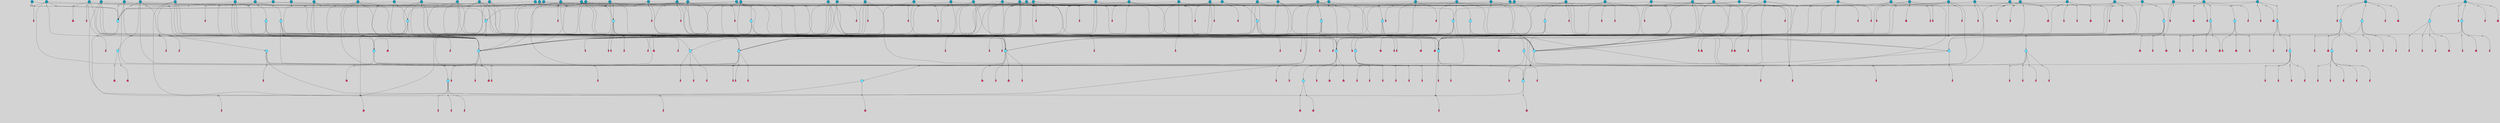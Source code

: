 // File exported with GEGELATI v1.3.1
// On the 2024-04-08 17:42:22
// With the File::TPGGraphDotExporter
digraph{
	graph[pad = "0.212, 0.055" bgcolor = lightgray]
	node[shape=circle style = filled label = ""]
		T3 [fillcolor="#66ddff"]
		T7 [fillcolor="#66ddff"]
		T9 [fillcolor="#66ddff"]
		T11 [fillcolor="#66ddff"]
		T27 [fillcolor="#66ddff"]
		T54 [fillcolor="#66ddff"]
		T59 [fillcolor="#66ddff"]
		T95 [fillcolor="#66ddff"]
		T111 [fillcolor="#66ddff"]
		T129 [fillcolor="#66ddff"]
		T159 [fillcolor="#66ddff"]
		T195 [fillcolor="#66ddff"]
		T213 [fillcolor="#66ddff"]
		T229 [fillcolor="#66ddff"]
		T240 [fillcolor="#66ddff"]
		T321 [fillcolor="#66ddff"]
		T322 [fillcolor="#66ddff"]
		T323 [fillcolor="#66ddff"]
		T324 [fillcolor="#66ddff"]
		T325 [fillcolor="#66ddff"]
		T326 [fillcolor="#66ddff"]
		T327 [fillcolor="#66ddff"]
		T328 [fillcolor="#1199bb"]
		T330 [fillcolor="#1199bb"]
		T448 [fillcolor="#1199bb"]
		T465 [fillcolor="#1199bb"]
		T565 [fillcolor="#1199bb"]
		T582 [fillcolor="#1199bb"]
		T602 [fillcolor="#1199bb"]
		T603 [fillcolor="#1199bb"]
		T605 [fillcolor="#66ddff"]
		T621 [fillcolor="#1199bb"]
		T631 [fillcolor="#1199bb"]
		T633 [fillcolor="#66ddff"]
		T635 [fillcolor="#1199bb"]
		T643 [fillcolor="#66ddff"]
		T649 [fillcolor="#1199bb"]
		T656 [fillcolor="#1199bb"]
		T662 [fillcolor="#1199bb"]
		T663 [fillcolor="#1199bb"]
		T667 [fillcolor="#1199bb"]
		T668 [fillcolor="#66ddff"]
		T669 [fillcolor="#66ddff"]
		T670 [fillcolor="#66ddff"]
		T671 [fillcolor="#1199bb"]
		T672 [fillcolor="#66ddff"]
		T673 [fillcolor="#66ddff"]
		T674 [fillcolor="#66ddff"]
		T676 [fillcolor="#1199bb"]
		T679 [fillcolor="#1199bb"]
		T680 [fillcolor="#1199bb"]
		T689 [fillcolor="#1199bb"]
		T692 [fillcolor="#1199bb"]
		T696 [fillcolor="#1199bb"]
		T700 [fillcolor="#1199bb"]
		T703 [fillcolor="#1199bb"]
		T705 [fillcolor="#1199bb"]
		T706 [fillcolor="#1199bb"]
		T708 [fillcolor="#1199bb"]
		T709 [fillcolor="#1199bb"]
		T712 [fillcolor="#1199bb"]
		T716 [fillcolor="#1199bb"]
		T717 [fillcolor="#66ddff"]
		T718 [fillcolor="#1199bb"]
		T719 [fillcolor="#1199bb"]
		T720 [fillcolor="#66ddff"]
		T722 [fillcolor="#1199bb"]
		T723 [fillcolor="#1199bb"]
		T727 [fillcolor="#1199bb"]
		T730 [fillcolor="#1199bb"]
		T731 [fillcolor="#1199bb"]
		T732 [fillcolor="#1199bb"]
		T733 [fillcolor="#1199bb"]
		T734 [fillcolor="#1199bb"]
		T737 [fillcolor="#1199bb"]
		T738 [fillcolor="#1199bb"]
		T740 [fillcolor="#1199bb"]
		T741 [fillcolor="#1199bb"]
		T742 [fillcolor="#66ddff"]
		T743 [fillcolor="#66ddff"]
		T744 [fillcolor="#66ddff"]
		T745 [fillcolor="#1199bb"]
		T746 [fillcolor="#66ddff"]
		T747 [fillcolor="#66ddff"]
		T748 [fillcolor="#66ddff"]
		T751 [fillcolor="#1199bb"]
		T753 [fillcolor="#1199bb"]
		T754 [fillcolor="#66ddff"]
		T758 [fillcolor="#1199bb"]
		T760 [fillcolor="#1199bb"]
		T762 [fillcolor="#1199bb"]
		T766 [fillcolor="#1199bb"]
		T768 [fillcolor="#66ddff"]
		T769 [fillcolor="#1199bb"]
		T770 [fillcolor="#1199bb"]
		T771 [fillcolor="#1199bb"]
		T772 [fillcolor="#1199bb"]
		T773 [fillcolor="#1199bb"]
		T777 [fillcolor="#1199bb"]
		T780 [fillcolor="#1199bb"]
		T781 [fillcolor="#1199bb"]
		T782 [fillcolor="#1199bb"]
		T783 [fillcolor="#1199bb"]
		T784 [fillcolor="#1199bb"]
		T785 [fillcolor="#1199bb"]
		T786 [fillcolor="#1199bb"]
		T787 [fillcolor="#1199bb"]
		T788 [fillcolor="#1199bb"]
		T789 [fillcolor="#1199bb"]
		T790 [fillcolor="#1199bb"]
		T791 [fillcolor="#1199bb"]
		T792 [fillcolor="#1199bb"]
		T793 [fillcolor="#1199bb"]
		T794 [fillcolor="#1199bb"]
		T795 [fillcolor="#1199bb"]
		T796 [fillcolor="#1199bb"]
		T797 [fillcolor="#1199bb"]
		P10127 [fillcolor="#cccccc" shape=point] //6|
		I10127 [shape=box style=invis label="6|1&2|6#1|7&#92;n10|7&2|0#1|5&#92;n9|4&0|1#2|2&#92;n8|6&0|0#1|0&#92;n"]
		P10127 -> I10127[style=invis]
		A6800 [fillcolor="#ff3366" shape=box margin=0.03 width=0 height=0 label="3"]
		T3 -> P10127 -> A6800
		P10128 [fillcolor="#cccccc" shape=point] //3|
		I10128 [shape=box style=invis label="7|6&2|4#0|2&#92;n10|3&2|7#1|4&#92;n11|6&0|4#0|1&#92;n7|1&0|0#2|6&#92;n7|6&0|3#2|6&#92;n4|0&2|6#0|1&#92;n4|4&2|5#0|2&#92;n4|6&0|4#2|7&#92;n10|0&2|3#1|5&#92;n2|6&0|5#0|2&#92;n1|0&2|3#0|7&#92;n1|6&2|0#0|5&#92;n6|2&0|1#0|7&#92;n9|2&0|3#2|7&#92;n5|3&0|6#0|6&#92;n1|7&2|5#2|3&#92;n8|1&2|7#0|6&#92;n1|0&2|5#2|1&#92;n7|1&2|2#2|5&#92;n7|4&2|6#0|3&#92;n"]
		P10128 -> I10128[style=invis]
		A6801 [fillcolor="#ff3366" shape=box margin=0.03 width=0 height=0 label="4"]
		T3 -> P10128 -> A6801
		P10129 [fillcolor="#cccccc" shape=point] //-3|
		I10129 [shape=box style=invis label="1|6&2|7#0|7&#92;n10|2&0|7#1|3&#92;n9|6&2|7#2|2&#92;n5|3&0|7#0|7&#92;n1|6&2|3#0|0&#92;n2|3&2|3#2|2&#92;n5|1&2|6#0|6&#92;n"]
		P10129 -> I10129[style=invis]
		A6802 [fillcolor="#ff3366" shape=box margin=0.03 width=0 height=0 label="7"]
		T7 -> P10129 -> A6802
		P10130 [fillcolor="#cccccc" shape=point] //5|
		I10130 [shape=box style=invis label="0|5&2|3#0|1&#92;n0|6&2|1#2|4&#92;n6|2&2|6#0|7&#92;n7|4&0|3#0|1&#92;n5|4&0|7#1|6&#92;n9|1&0|5#2|2&#92;n6|3&2|3#1|7&#92;n11|7&2|4#1|6&#92;n2|5&0|1#0|0&#92;n4|7&0|0#0|2&#92;n6|2&0|6#0|0&#92;n2|1&2|6#2|4&#92;n10|0&2|0#1|0&#92;n6|6&2|4#0|6&#92;n"]
		P10130 -> I10130[style=invis]
		A6803 [fillcolor="#ff3366" shape=box margin=0.03 width=0 height=0 label="8"]
		T7 -> P10130 -> A6803
		P10131 [fillcolor="#cccccc" shape=point] //-6|
		I10131 [shape=box style=invis label="11|1&0|7#2|0&#92;n10|4&0|1#1|0&#92;n4|3&2|4#2|1&#92;n0|5&2|0#0|0&#92;n6|1&0|0#0|3&#92;n8|2&2|0#0|4&#92;n11|4&2|0#1|6&#92;n7|0&2|6#2|3&#92;n5|3&2|6#2|0&#92;n2|0&2|0#0|4&#92;n"]
		P10131 -> I10131[style=invis]
		A6804 [fillcolor="#ff3366" shape=box margin=0.03 width=0 height=0 label="9"]
		T9 -> P10131 -> A6804
		P10132 [fillcolor="#cccccc" shape=point] //2|
		I10132 [shape=box style=invis label="6|3&2|7#1|4&#92;n8|6&0|0#2|5&#92;n2|1&0|2#0|3&#92;n8|7&0|6#0|4&#92;n2|1&2|0#0|1&#92;n0|0&2|2#2|3&#92;n6|6&0|7#2|1&#92;n6|1&0|7#2|6&#92;n5|4&2|7#0|4&#92;n0|3&0|4#2|0&#92;n11|0&2|0#2|5&#92;n4|5&2|5#2|4&#92;n5|7&0|6#0|4&#92;n9|7&2|5#0|3&#92;n5|4&2|1#0|3&#92;n5|3&0|1#1|7&#92;n0|4&0|3#2|5&#92;n"]
		P10132 -> I10132[style=invis]
		A6805 [fillcolor="#ff3366" shape=box margin=0.03 width=0 height=0 label="10"]
		T9 -> P10132 -> A6805
		P10133 [fillcolor="#cccccc" shape=point] //6|
		I10133 [shape=box style=invis label="3|0&2|7#2|2&#92;n3|2&0|4#2|5&#92;n5|1&0|2#1|0&#92;n8|7&0|1#2|0&#92;n8|5&0|3#0|6&#92;n0|2&0|2#2|3&#92;n1|5&2|5#0|5&#92;n5|6&0|6#0|7&#92;n6|7&0|0#2|6&#92;n1|2&2|3#0|0&#92;n7|7&2|3#0|4&#92;n0|7&2|7#0|6&#92;n1|0&2|2#2|7&#92;n4|4&0|1#0|0&#92;n"]
		P10133 -> I10133[style=invis]
		A6806 [fillcolor="#ff3366" shape=box margin=0.03 width=0 height=0 label="11"]
		T11 -> P10133 -> A6806
		P10134 [fillcolor="#cccccc" shape=point] //-4|
		I10134 [shape=box style=invis label="4|1&0|4#2|6&#92;n1|2&2|2#2|0&#92;n1|2&2|0#0|6&#92;n8|4&2|3#2|5&#92;n5|5&2|1#1|0&#92;n"]
		P10134 -> I10134[style=invis]
		A6807 [fillcolor="#ff3366" shape=box margin=0.03 width=0 height=0 label="12"]
		T11 -> P10134 -> A6807
		P10135 [fillcolor="#cccccc" shape=point] //2|
		I10135 [shape=box style=invis label="9|1&2|3#0|1&#92;n5|2&2|0#2|4&#92;n3|6&2|5#2|7&#92;n7|0&2|5#0|4&#92;n1|2&0|3#0|5&#92;n7|3&2|7#0|0&#92;n"]
		P10135 -> I10135[style=invis]
		A6808 [fillcolor="#ff3366" shape=box margin=0.03 width=0 height=0 label="2"]
		T27 -> P10135 -> A6808
		P10136 [fillcolor="#cccccc" shape=point] //-6|
		I10136 [shape=box style=invis label="7|5&0|4#0|4&#92;n11|0&2|5#2|1&#92;n"]
		P10136 -> I10136[style=invis]
		A6809 [fillcolor="#ff3366" shape=box margin=0.03 width=0 height=0 label="3"]
		T27 -> P10136 -> A6809
		T27 -> P10128
		P10137 [fillcolor="#cccccc" shape=point] //0|
		I10137 [shape=box style=invis label="2|5&0|1#0|6&#92;n6|1&2|2#2|7&#92;n8|0&0|3#1|4&#92;n4|3&2|5#2|4&#92;n8|1&2|4#0|0&#92;n6|6&0|1#2|6&#92;n11|7&2|4#2|5&#92;n6|2&2|4#0|2&#92;n8|5&2|4#2|4&#92;n2|1&2|1#2|2&#92;n2|7&2|5#2|6&#92;n9|7&0|5#0|4&#92;n1|2&0|5#2|6&#92;n4|2&2|3#2|7&#92;n3|3&2|1#0|2&#92;n"]
		P10137 -> I10137[style=invis]
		A6810 [fillcolor="#ff3366" shape=box margin=0.03 width=0 height=0 label="5"]
		T27 -> P10137 -> A6810
		P10138 [fillcolor="#cccccc" shape=point] //0|
		I10138 [shape=box style=invis label="4|0&0|3#2|7&#92;n10|2&0|3#1|7&#92;n3|5&0|2#0|3&#92;n4|5&0|0#2|1&#92;n10|7&2|0#1|2&#92;n5|3&2|3#1|6&#92;n9|5&2|0#0|4&#92;n5|4&2|7#0|2&#92;n10|3&2|7#1|4&#92;n7|2&0|1#2|6&#92;n8|6&0|5#0|5&#92;n8|7&2|3#0|5&#92;n2|6&2|4#0|0&#92;n"]
		P10138 -> I10138[style=invis]
		A6811 [fillcolor="#ff3366" shape=box margin=0.03 width=0 height=0 label="5"]
		T27 -> P10138 -> A6811
		P10139 [fillcolor="#cccccc" shape=point] //8|
		I10139 [shape=box style=invis label="9|0&0|1#2|0&#92;n10|1&2|5#1|4&#92;n8|2&2|6#0|4&#92;n2|4&2|5#2|3&#92;n4|2&2|2#0|2&#92;n7|5&0|2#0|0&#92;n8|2&2|1#1|3&#92;n8|7&0|7#2|1&#92;n1|1&0|0#0|7&#92;n5|6&2|5#1|0&#92;n6|6&2|5#0|0&#92;n11|4&0|3#2|6&#92;n4|2&2|4#0|7&#92;n5|6&0|1#2|0&#92;n11|3&0|2#0|7&#92;n"]
		P10139 -> I10139[style=invis]
		A6812 [fillcolor="#ff3366" shape=box margin=0.03 width=0 height=0 label="6"]
		T54 -> P10139 -> A6812
		P10140 [fillcolor="#cccccc" shape=point] //5|
		I10140 [shape=box style=invis label="3|0&2|0#0|1&#92;n3|0&0|7#0|1&#92;n5|3&0|2#2|6&#92;n4|4&2|4#2|6&#92;n11|2&0|7#1|6&#92;n2|7&2|2#2|5&#92;n9|3&2|6#2|7&#92;n7|7&0|0#0|4&#92;n6|1&2|4#2|3&#92;n5|4&2|0#1|6&#92;n1|3&0|7#0|4&#92;n"]
		P10140 -> I10140[style=invis]
		A6813 [fillcolor="#ff3366" shape=box margin=0.03 width=0 height=0 label="7"]
		T54 -> P10140 -> A6813
		P10141 [fillcolor="#cccccc" shape=point] //-10|
		I10141 [shape=box style=invis label="3|6&0|0#0|4&#92;n4|1&2|4#0|1&#92;n5|1&0|1#0|4&#92;n5|5&2|6#0|5&#92;n6|5&0|6#0|3&#92;n11|1&2|0#0|1&#92;n0|7&2|0#0|3&#92;n1|2&0|6#0|1&#92;n8|0&0|4#2|0&#92;n0|4&0|7#2|7&#92;n7|0&2|7#1|3&#92;n3|1&0|5#2|5&#92;n5|1&0|4#0|3&#92;n2|2&0|2#0|0&#92;n8|3&0|1#0|7&#92;n3|0&0|3#0|5&#92;n7|2&0|5#2|0&#92;n6|3&2|7#1|5&#92;n4|7&2|7#2|1&#92;n"]
		P10141 -> I10141[style=invis]
		A6814 [fillcolor="#ff3366" shape=box margin=0.03 width=0 height=0 label="14"]
		T54 -> P10141 -> A6814
		T54 -> P10130
		P10142 [fillcolor="#cccccc" shape=point] //8|
		I10142 [shape=box style=invis label="9|0&0|1#2|0&#92;n10|1&2|5#1|4&#92;n8|2&2|6#0|4&#92;n4|5&0|3#0|1&#92;n2|4&2|5#2|3&#92;n4|2&2|2#0|2&#92;n7|5&0|2#0|0&#92;n8|2&2|1#1|3&#92;n8|7&0|7#2|1&#92;n1|1&0|0#0|7&#92;n5|6&2|5#1|0&#92;n6|3&2|5#0|0&#92;n11|4&0|3#2|6&#92;n1|2&2|4#0|7&#92;n5|6&0|1#2|0&#92;n11|3&0|2#0|7&#92;n"]
		P10142 -> I10142[style=invis]
		A6815 [fillcolor="#ff3366" shape=box margin=0.03 width=0 height=0 label="6"]
		T59 -> P10142 -> A6815
		T59 -> P10140
		T59 -> P10131
		T59 -> P10140
		P10143 [fillcolor="#cccccc" shape=point] //4|
		I10143 [shape=box style=invis label="4|3&0|6#0|3&#92;n5|7&2|3#2|2&#92;n5|6&0|7#1|2&#92;n1|4&2|6#0|3&#92;n8|4&2|1#2|5&#92;n9|5&2|4#1|4&#92;n2|4&0|5#0|7&#92;n10|0&0|6#1|3&#92;n3|0&0|6#0|2&#92;n2|7&2|7#2|6&#92;n5|2&0|5#1|5&#92;n10|4&2|5#1|7&#92;n4|0&0|4#2|4&#92;n11|1&0|4#2|6&#92;n10|6&2|0#1|4&#92;n9|7&0|3#1|4&#92;n4|5&2|7#0|6&#92;n11|5&2|6#2|3&#92;n0|3&0|5#0|1&#92;n"]
		P10143 -> I10143[style=invis]
		A6816 [fillcolor="#ff3366" shape=box margin=0.03 width=0 height=0 label="13"]
		T95 -> P10143 -> A6816
		P10144 [fillcolor="#cccccc" shape=point] //8|
		I10144 [shape=box style=invis label="9|7&0|5#2|5&#92;n3|3&2|3#0|2&#92;n9|5&2|2#1|0&#92;n2|3&0|6#0|3&#92;n4|4&2|5#2|7&#92;n11|3&2|0#1|5&#92;n6|6&2|1#2|2&#92;n4|6&0|1#2|2&#92;n2|5&2|7#2|2&#92;n7|7&2|2#2|3&#92;n6|5&0|3#2|6&#92;n6|7&0|6#0|2&#92;n"]
		P10144 -> I10144[style=invis]
		A6817 [fillcolor="#ff3366" shape=box margin=0.03 width=0 height=0 label="14"]
		T95 -> P10144 -> A6817
		P10145 [fillcolor="#cccccc" shape=point] //2|
		I10145 [shape=box style=invis label="4|1&0|4#2|6&#92;n5|5&2|1#1|0&#92;n1|0&2|0#0|6&#92;n8|4&2|3#2|5&#92;n"]
		P10145 -> I10145[style=invis]
		T95 -> P10145 -> T11
		P10146 [fillcolor="#cccccc" shape=point] //-9|
		I10146 [shape=box style=invis label="2|0&2|0#2|1&#92;n4|4&2|4#2|6&#92;n9|1&0|3#1|7&#92;n5|3&0|2#2|6&#92;n2|7&2|2#2|5&#92;n5|4&2|0#1|6&#92;n3|0&0|7#0|1&#92;n1|3&0|7#0|4&#92;n11|6&2|2#0|7&#92;n7|7&0|0#0|4&#92;n11|0&0|7#1|6&#92;n9|3&2|6#2|7&#92;n"]
		P10146 -> I10146[style=invis]
		A6818 [fillcolor="#ff3366" shape=box margin=0.03 width=0 height=0 label="7"]
		T95 -> P10146 -> A6818
		P10147 [fillcolor="#cccccc" shape=point] //-8|
		I10147 [shape=box style=invis label="7|5&0|4#2|4&#92;n"]
		P10147 -> I10147[style=invis]
		A6819 [fillcolor="#ff3366" shape=box margin=0.03 width=0 height=0 label="3"]
		T95 -> P10147 -> A6819
		P10148 [fillcolor="#cccccc" shape=point] //-5|
		I10148 [shape=box style=invis label="0|0&2|3#0|2&#92;n10|5&0|6#1|3&#92;n7|3&0|6#2|3&#92;n3|4&0|6#0|6&#92;n10|5&0|2#1|1&#92;n5|0&0|1#0|3&#92;n6|6&2|5#1|5&#92;n7|4&0|2#1|7&#92;n5|7&0|1#2|5&#92;n1|5&0|0#0|3&#92;n7|5&2|1#2|6&#92;n9|0&0|2#0|0&#92;n4|0&2|4#0|0&#92;n4|6&0|0#2|3&#92;n3|1&0|6#2|5&#92;n7|7&2|1#2|3&#92;n9|4&2|2#0|6&#92;n"]
		P10148 -> I10148[style=invis]
		T111 -> P10148 -> T9
		P10149 [fillcolor="#cccccc" shape=point] //7|
		I10149 [shape=box style=invis label="7|4&2|1#2|0&#92;n4|1&2|4#2|3&#92;n5|0&2|0#2|2&#92;n6|1&2|4#2|6&#92;n"]
		P10149 -> I10149[style=invis]
		A6820 [fillcolor="#ff3366" shape=box margin=0.03 width=0 height=0 label="9"]
		T111 -> P10149 -> A6820
		P10150 [fillcolor="#cccccc" shape=point] //2|
		I10150 [shape=box style=invis label="3|0&2|0#0|1&#92;n11|2&0|7#1|6&#92;n8|7&2|4#0|5&#92;n5|3&0|2#2|6&#92;n4|4&2|4#2|6&#92;n3|0&0|7#0|1&#92;n2|7&2|2#2|5&#92;n9|3&2|6#2|7&#92;n7|7&0|0#0|4&#92;n6|1&2|4#1|3&#92;n5|4&2|0#1|6&#92;n1|3&0|7#0|4&#92;n"]
		P10150 -> I10150[style=invis]
		A6821 [fillcolor="#ff3366" shape=box margin=0.03 width=0 height=0 label="7"]
		T111 -> P10150 -> A6821
		T111 -> P10131
		T129 -> P10139
		T129 -> P10140
		P10151 [fillcolor="#cccccc" shape=point] //10|
		I10151 [shape=box style=invis label="4|5&2|7#2|1&#92;n1|7&2|3#0|6&#92;n3|5&2|2#0|3&#92;n10|3&0|7#1|4&#92;n7|1&0|4#2|6&#92;n10|2&0|3#1|7&#92;n9|5&2|0#0|4&#92;n4|0&0|3#2|7&#92;n11|4&2|6#1|2&#92;n5|4&2|7#0|2&#92;n2|6&2|4#0|0&#92;n6|5&0|7#2|1&#92;n5|3&2|3#1|6&#92;n10|7&2|0#1|2&#92;n"]
		P10151 -> I10151[style=invis]
		A6822 [fillcolor="#ff3366" shape=box margin=0.03 width=0 height=0 label="5"]
		T129 -> P10151 -> A6822
		P10152 [fillcolor="#cccccc" shape=point] //5|
		I10152 [shape=box style=invis label="9|4&2|3#1|3&#92;n0|4&2|4#0|5&#92;n6|1&2|6#2|5&#92;n4|0&0|5#2|0&#92;n"]
		P10152 -> I10152[style=invis]
		A6823 [fillcolor="#ff3366" shape=box margin=0.03 width=0 height=0 label="7"]
		T129 -> P10152 -> A6823
		P10153 [fillcolor="#cccccc" shape=point] //6|
		I10153 [shape=box style=invis label="9|4&2|7#0|6&#92;n8|4&0|1#1|0&#92;n1|3&0|0#2|1&#92;n2|4&0|6#2|2&#92;n5|1&2|5#0|7&#92;n3|0&0|3#2|6&#92;n2|2&2|6#0|2&#92;n8|4&0|4#2|2&#92;n5|1&2|4#0|3&#92;n9|4&0|6#0|6&#92;n5|0&2|2#1|5&#92;n11|7&0|0#1|1&#92;n0|4&0|3#0|3&#92;n7|7&2|4#2|5&#92;n1|5&0|1#2|1&#92;n"]
		P10153 -> I10153[style=invis]
		A6824 [fillcolor="#ff3366" shape=box margin=0.03 width=0 height=0 label="1"]
		T129 -> P10153 -> A6824
		P10154 [fillcolor="#cccccc" shape=point] //7|
		I10154 [shape=box style=invis label="7|0&2|1#2|0&#92;n9|7&2|1#1|7&#92;n8|2&0|1#1|0&#92;n6|6&0|2#1|1&#92;n2|2&0|5#0|0&#92;n5|7&0|0#2|1&#92;n5|1&2|5#1|5&#92;n4|7&2|4#2|3&#92;n10|5&2|2#1|5&#92;n1|3&2|2#2|0&#92;n10|2&2|6#1|5&#92;n"]
		P10154 -> I10154[style=invis]
		A6825 [fillcolor="#ff3366" shape=box margin=0.03 width=0 height=0 label="1"]
		T159 -> P10154 -> A6825
		P10155 [fillcolor="#cccccc" shape=point] //7|
		I10155 [shape=box style=invis label="7|4&2|7#0|4&#92;n4|6&0|1#2|5&#92;n2|1&2|3#0|0&#92;n4|3&2|0#0|1&#92;n0|0&2|7#2|7&#92;n7|7&0|5#2|3&#92;n5|0&2|1#2|2&#92;n10|0&0|4#1|2&#92;n4|4&0|7#0|0&#92;n6|7&0|2#0|1&#92;n1|4&2|5#0|4&#92;n"]
		P10155 -> I10155[style=invis]
		A6826 [fillcolor="#ff3366" shape=box margin=0.03 width=0 height=0 label="0"]
		T159 -> P10155 -> A6826
		P10156 [fillcolor="#cccccc" shape=point] //5|
		I10156 [shape=box style=invis label="0|5&2|3#0|1&#92;n0|6&2|1#2|4&#92;n6|2&2|6#0|7&#92;n9|0&2|7#1|1&#92;n7|4&0|3#0|1&#92;n11|7&2|4#1|6&#92;n9|1&0|5#2|2&#92;n5|4&0|7#1|6&#92;n2|5&0|1#0|0&#92;n4|7&0|0#0|2&#92;n6|2&0|6#0|0&#92;n2|1&2|6#2|4&#92;n10|0&0|0#1|0&#92;n6|6&2|4#0|6&#92;n"]
		P10156 -> I10156[style=invis]
		T159 -> P10156 -> T129
		P10157 [fillcolor="#cccccc" shape=point] //5|
		I10157 [shape=box style=invis label="3|0&2|0#2|1&#92;n3|0&0|7#0|1&#92;n5|3&0|2#2|6&#92;n4|4&2|4#2|6&#92;n5|4&2|0#1|6&#92;n2|7&2|2#2|5&#92;n1|3&0|7#0|4&#92;n11|6&2|2#0|7&#92;n7|7&0|0#0|4&#92;n6|1&2|4#2|3&#92;n11|0&0|7#1|6&#92;n9|3&2|6#2|7&#92;n"]
		P10157 -> I10157[style=invis]
		A6827 [fillcolor="#ff3366" shape=box margin=0.03 width=0 height=0 label="7"]
		T195 -> P10157 -> A6827
		P10158 [fillcolor="#cccccc" shape=point] //4|
		I10158 [shape=box style=invis label="7|1&0|6#0|1&#92;n6|7&2|7#1|7&#92;n10|1&2|1#1|1&#92;n9|6&2|2#1|4&#92;n4|7&0|4#2|2&#92;n9|6&0|5#1|1&#92;n10|0&2|6#1|6&#92;n5|1&0|1#2|3&#92;n10|1&0|5#1|0&#92;n3|4&2|3#0|0&#92;n8|2&0|5#2|4&#92;n1|6&2|0#0|0&#92;n2|3&0|1#2|6&#92;n5|2&2|2#1|6&#92;n2|2&0|1#2|1&#92;n3|1&2|7#0|3&#92;n6|7&2|3#0|4&#92;n"]
		P10158 -> I10158[style=invis]
		A6828 [fillcolor="#ff3366" shape=box margin=0.03 width=0 height=0 label="10"]
		T195 -> P10158 -> A6828
		P10159 [fillcolor="#cccccc" shape=point] //-4|
		I10159 [shape=box style=invis label="0|4&0|0#2|7&#92;n8|5&2|4#2|4&#92;n4|3&2|5#2|4&#92;n11|7&2|2#2|5&#92;n6|5&2|2#2|7&#92;n3|2&0|7#0|7&#92;n3|3&2|1#0|3&#92;n2|6&0|3#2|5&#92;n0|1&2|6#2|2&#92;n8|2&0|0#1|6&#92;n0|7&0|5#0|4&#92;n9|5&0|3#2|7&#92;n2|7&2|5#2|6&#92;n9|0&2|0#0|1&#92;n1|2&2|4#0|2&#92;n"]
		P10159 -> I10159[style=invis]
		T195 -> P10159 -> T27
		T195 -> P10155
		P10160 [fillcolor="#cccccc" shape=point] //6|
		I10160 [shape=box style=invis label="9|4&2|7#0|6&#92;n8|4&0|1#1|0&#92;n1|3&0|0#2|1&#92;n2|4&0|6#2|2&#92;n5|1&2|5#0|7&#92;n3|0&0|3#2|6&#92;n2|2&2|6#0|2&#92;n8|4&0|4#2|2&#92;n5|1&2|4#0|3&#92;n9|4&0|6#0|6&#92;n5|0&2|2#1|5&#92;n11|7&0|0#1|1&#92;n0|4&0|3#0|3&#92;n7|7&2|4#2|5&#92;n1|5&0|1#2|1&#92;n"]
		P10160 -> I10160[style=invis]
		A6829 [fillcolor="#ff3366" shape=box margin=0.03 width=0 height=0 label="1"]
		T213 -> P10160 -> A6829
		P10161 [fillcolor="#cccccc" shape=point] //5|
		I10161 [shape=box style=invis label="9|4&2|3#1|3&#92;n0|4&2|4#0|5&#92;n6|1&2|6#2|5&#92;n4|0&0|5#2|0&#92;n"]
		P10161 -> I10161[style=invis]
		A6830 [fillcolor="#ff3366" shape=box margin=0.03 width=0 height=0 label="7"]
		T213 -> P10161 -> A6830
		P10162 [fillcolor="#cccccc" shape=point] //8|
		I10162 [shape=box style=invis label="9|0&0|1#2|0&#92;n10|1&2|5#1|4&#92;n8|2&2|6#0|4&#92;n2|4&2|5#2|3&#92;n4|2&2|2#0|2&#92;n7|5&0|2#0|0&#92;n8|2&2|1#1|3&#92;n8|7&0|7#2|1&#92;n1|1&0|0#0|7&#92;n5|6&2|5#1|0&#92;n6|6&2|5#0|0&#92;n11|4&0|3#2|6&#92;n4|2&2|4#0|7&#92;n5|6&0|1#2|0&#92;n11|3&0|2#0|7&#92;n"]
		P10162 -> I10162[style=invis]
		A6831 [fillcolor="#ff3366" shape=box margin=0.03 width=0 height=0 label="6"]
		T213 -> P10162 -> A6831
		P10163 [fillcolor="#cccccc" shape=point] //10|
		I10163 [shape=box style=invis label="4|5&2|7#2|1&#92;n1|7&2|3#0|6&#92;n3|5&2|2#0|3&#92;n10|3&0|7#1|4&#92;n7|1&0|4#2|6&#92;n10|2&0|3#1|7&#92;n9|5&2|0#0|4&#92;n4|0&0|3#2|7&#92;n11|4&2|6#1|2&#92;n5|4&2|7#0|2&#92;n2|6&2|4#0|0&#92;n6|5&0|7#2|1&#92;n5|3&2|3#1|6&#92;n10|7&2|0#1|2&#92;n"]
		P10163 -> I10163[style=invis]
		A6832 [fillcolor="#ff3366" shape=box margin=0.03 width=0 height=0 label="5"]
		T213 -> P10163 -> A6832
		P10164 [fillcolor="#cccccc" shape=point] //5|
		I10164 [shape=box style=invis label="3|0&2|0#0|1&#92;n3|0&0|7#0|1&#92;n5|3&0|2#2|6&#92;n4|4&2|4#2|6&#92;n11|2&0|7#1|6&#92;n2|7&2|2#2|5&#92;n9|3&2|6#2|7&#92;n7|7&0|0#0|4&#92;n6|1&2|4#2|3&#92;n5|4&2|0#1|6&#92;n1|3&0|7#0|4&#92;n"]
		P10164 -> I10164[style=invis]
		A6833 [fillcolor="#ff3366" shape=box margin=0.03 width=0 height=0 label="7"]
		T213 -> P10164 -> A6833
		P10165 [fillcolor="#cccccc" shape=point] //-2|
		I10165 [shape=box style=invis label="5|2&2|0#2|4&#92;n9|1&2|3#0|1&#92;n3|6&2|5#2|7&#92;n7|0&2|1#0|4&#92;n1|2&0|3#0|5&#92;n7|3&2|7#0|0&#92;n"]
		P10165 -> I10165[style=invis]
		A6834 [fillcolor="#ff3366" shape=box margin=0.03 width=0 height=0 label="2"]
		T229 -> P10165 -> A6834
		P10166 [fillcolor="#cccccc" shape=point] //9|
		I10166 [shape=box style=invis label="7|1&2|2#2|5&#92;n1|0&2|5#2|1&#92;n11|6&0|4#0|1&#92;n10|6&0|3#1|6&#92;n7|1&0|0#2|6&#92;n4|0&2|6#0|1&#92;n4|6&0|4#2|7&#92;n10|0&2|3#1|0&#92;n1|0&2|3#0|7&#92;n1|6&2|0#0|5&#92;n6|2&0|1#0|7&#92;n9|2&0|3#2|7&#92;n5|3&0|6#0|6&#92;n3|1&0|3#0|5&#92;n1|7&2|5#2|3&#92;n8|1&2|7#0|6&#92;n10|3&2|0#1|4&#92;n7|6&2|4#0|2&#92;n7|4&2|6#0|3&#92;n"]
		P10166 -> I10166[style=invis]
		T229 -> P10166 -> T7
		P10167 [fillcolor="#cccccc" shape=point] //2|
		I10167 [shape=box style=invis label="8|6&0|2#0|5&#92;n10|5&2|3#1|7&#92;n5|6&0|1#2|5&#92;n11|3&0|0#2|2&#92;n0|3&2|1#0|6&#92;n9|7&2|6#0|1&#92;n4|6&2|7#0|2&#92;n8|0&0|6#2|0&#92;n11|2&0|7#0|1&#92;n3|7&2|4#0|7&#92;n5|1&0|1#0|6&#92;n7|6&2|7#2|4&#92;n6|1&0|3#0|2&#92;n6|6&2|5#1|2&#92;n8|5&0|2#0|0&#92;n0|2&0|3#0|0&#92;n2|5&2|5#2|1&#92;n10|4&0|1#1|0&#92;n4|3&2|5#0|4&#92;n"]
		P10167 -> I10167[style=invis]
		A6835 [fillcolor="#ff3366" shape=box margin=0.03 width=0 height=0 label="11"]
		T229 -> P10167 -> A6835
		P10168 [fillcolor="#cccccc" shape=point] //-7|
		I10168 [shape=box style=invis label="11|2&2|6#1|1&#92;n2|3&0|6#2|3&#92;n10|0&0|2#1|4&#92;n"]
		P10168 -> I10168[style=invis]
		T229 -> P10168 -> T111
		P10169 [fillcolor="#cccccc" shape=point] //-1|
		I10169 [shape=box style=invis label="6|4&0|4#2|4&#92;n4|5&2|5#2|4&#92;n9|7&2|5#0|3&#92;n3|7&2|6#0|6&#92;n8|7&0|6#0|4&#92;n2|1&2|0#0|1&#92;n8|6&0|0#2|5&#92;n2|1&0|2#0|3&#92;n6|1&0|7#2|6&#92;n6|3&0|1#1|6&#92;n5|4&2|7#0|4&#92;n0|7&0|4#2|0&#92;n11|0&2|0#2|5&#92;n3|7&2|0#2|7&#92;n8|3&2|7#1|4&#92;n5|7&0|6#0|4&#92;n0|0&2|3#2|3&#92;n5|4&2|1#0|3&#92;n0|4&0|3#2|5&#92;n"]
		P10169 -> I10169[style=invis]
		A6836 [fillcolor="#ff3366" shape=box margin=0.03 width=0 height=0 label="10"]
		T229 -> P10169 -> A6836
		P10170 [fillcolor="#cccccc" shape=point] //5|
		I10170 [shape=box style=invis label="1|6&2|7#0|7&#92;n9|2&2|7#2|2&#92;n10|2&0|7#1|3&#92;n5|3&0|7#0|7&#92;n7|0&2|7#2|2&#92;n1|6&2|3#0|0&#92;n2|3&2|3#2|2&#92;n"]
		P10170 -> I10170[style=invis]
		A6837 [fillcolor="#ff3366" shape=box margin=0.03 width=0 height=0 label="7"]
		T240 -> P10170 -> A6837
		P10171 [fillcolor="#cccccc" shape=point] //-8|
		I10171 [shape=box style=invis label="7|5&0|2#2|1&#92;n1|0&2|6#0|0&#92;n7|1&2|6#1|1&#92;n8|7&0|3#1|6&#92;n3|7&2|3#2|4&#92;n"]
		P10171 -> I10171[style=invis]
		A6838 [fillcolor="#ff3366" shape=box margin=0.03 width=0 height=0 label="2"]
		T240 -> P10171 -> A6838
		P10172 [fillcolor="#cccccc" shape=point] //-3|
		I10172 [shape=box style=invis label="1|1&2|1#0|1&#92;n1|4&0|0#2|4&#92;n11|0&2|3#0|2&#92;n11|6&0|4#0|1&#92;n5|2&0|6#1|5&#92;n3|7&2|6#2|7&#92;n7|7&0|1#2|1&#92;n9|5&2|2#2|0&#92;n6|5&2|6#1|4&#92;n0|7&0|5#2|4&#92;n8|1&0|0#2|3&#92;n0|5&0|3#0|5&#92;n2|0&2|4#0|5&#92;n7|5&2|7#1|3&#92;n8|3&0|0#1|2&#92;n"]
		P10172 -> I10172[style=invis]
		A6839 [fillcolor="#ff3366" shape=box margin=0.03 width=0 height=0 label="1"]
		T240 -> P10172 -> A6839
		P10173 [fillcolor="#cccccc" shape=point] //-9|
		I10173 [shape=box style=invis label="2|0&2|0#2|1&#92;n4|4&2|4#2|6&#92;n9|1&0|3#1|7&#92;n5|3&0|2#2|6&#92;n2|7&2|2#2|5&#92;n5|4&2|0#1|6&#92;n3|0&0|7#0|1&#92;n1|3&0|7#0|4&#92;n11|6&2|2#0|7&#92;n7|7&0|0#0|4&#92;n11|0&0|7#1|6&#92;n9|3&2|6#2|7&#92;n"]
		P10173 -> I10173[style=invis]
		A6840 [fillcolor="#ff3366" shape=box margin=0.03 width=0 height=0 label="7"]
		T321 -> P10173 -> A6840
		P10174 [fillcolor="#cccccc" shape=point] //-4|
		I10174 [shape=box style=invis label="4|1&0|4#2|6&#92;n1|2&2|2#2|0&#92;n1|2&2|0#0|6&#92;n8|4&2|3#2|5&#92;n5|5&2|1#1|0&#92;n"]
		P10174 -> I10174[style=invis]
		A6841 [fillcolor="#ff3366" shape=box margin=0.03 width=0 height=0 label="12"]
		T322 -> P10174 -> A6841
		P10175 [fillcolor="#cccccc" shape=point] //8|
		I10175 [shape=box style=invis label="9|7&0|5#2|5&#92;n3|3&2|3#0|2&#92;n9|5&2|2#1|0&#92;n2|3&0|6#0|3&#92;n4|4&2|5#2|7&#92;n11|3&2|0#1|5&#92;n6|6&2|1#2|2&#92;n4|6&0|1#2|2&#92;n2|5&2|7#2|2&#92;n7|7&2|2#2|3&#92;n6|5&0|3#2|6&#92;n6|7&0|6#0|2&#92;n"]
		P10175 -> I10175[style=invis]
		A6842 [fillcolor="#ff3366" shape=box margin=0.03 width=0 height=0 label="14"]
		T321 -> P10175 -> A6842
		P10176 [fillcolor="#cccccc" shape=point] //-8|
		I10176 [shape=box style=invis label="7|5&0|4#2|4&#92;n"]
		P10176 -> I10176[style=invis]
		A6843 [fillcolor="#ff3366" shape=box margin=0.03 width=0 height=0 label="3"]
		T321 -> P10176 -> A6843
		P10177 [fillcolor="#cccccc" shape=point] //4|
		I10177 [shape=box style=invis label="4|3&0|6#0|3&#92;n5|7&2|3#2|2&#92;n5|6&0|7#1|2&#92;n1|4&2|6#0|3&#92;n8|4&2|1#2|5&#92;n9|5&2|4#1|4&#92;n2|4&0|5#0|7&#92;n10|0&0|6#1|3&#92;n3|0&0|6#0|2&#92;n2|7&2|7#2|6&#92;n5|2&0|5#1|5&#92;n10|4&2|5#1|7&#92;n4|0&0|4#2|4&#92;n11|1&0|4#2|6&#92;n10|6&2|0#1|4&#92;n9|7&0|3#1|4&#92;n4|5&2|7#0|6&#92;n11|5&2|6#2|3&#92;n0|3&0|5#0|1&#92;n"]
		P10177 -> I10177[style=invis]
		A6844 [fillcolor="#ff3366" shape=box margin=0.03 width=0 height=0 label="13"]
		T321 -> P10177 -> A6844
		P10178 [fillcolor="#cccccc" shape=point] //-3|
		I10178 [shape=box style=invis label="4|5&0|0#0|0&#92;n4|7&0|0#0|2&#92;n0|6&2|1#2|4&#92;n9|1&0|5#2|2&#92;n10|0&2|0#1|0&#92;n6|6&2|4#0|6&#92;n2|5&0|1#0|0&#92;n6|3&2|3#1|7&#92;n11|7&2|4#1|6&#92;n6|2&2|6#0|1&#92;n6|2&0|0#0|0&#92;n9|1&2|6#2|4&#92;n10|4&0|3#1|1&#92;n5|4&2|7#1|6&#92;n"]
		P10178 -> I10178[style=invis]
		T324 -> P10178 -> T321
		P10179 [fillcolor="#cccccc" shape=point] //2|
		I10179 [shape=box style=invis label="4|1&0|4#2|6&#92;n5|5&2|1#1|0&#92;n1|0&2|0#0|6&#92;n8|4&2|3#2|5&#92;n"]
		P10179 -> I10179[style=invis]
		T321 -> P10179 -> T322
		P10180 [fillcolor="#cccccc" shape=point] //5|
		I10180 [shape=box style=invis label="0|5&2|3#0|1&#92;n0|6&2|1#2|4&#92;n6|2&2|6#0|7&#92;n7|4&0|3#0|1&#92;n5|4&0|7#1|6&#92;n9|1&0|5#2|2&#92;n6|3&2|3#1|7&#92;n11|7&2|4#1|6&#92;n2|5&0|1#0|0&#92;n4|7&0|0#0|2&#92;n6|2&0|6#0|0&#92;n2|1&2|6#2|4&#92;n10|0&2|0#1|0&#92;n6|6&2|4#0|6&#92;n"]
		P10180 -> I10180[style=invis]
		A6845 [fillcolor="#ff3366" shape=box margin=0.03 width=0 height=0 label="8"]
		T323 -> P10180 -> A6845
		P10181 [fillcolor="#cccccc" shape=point] //-3|
		I10181 [shape=box style=invis label="1|6&2|7#0|7&#92;n10|2&0|7#1|3&#92;n9|6&2|7#2|2&#92;n5|3&0|7#0|7&#92;n1|6&2|3#0|0&#92;n2|3&2|3#2|2&#92;n5|1&2|6#0|6&#92;n"]
		P10181 -> I10181[style=invis]
		A6846 [fillcolor="#ff3366" shape=box margin=0.03 width=0 height=0 label="7"]
		T323 -> P10181 -> A6846
		P10182 [fillcolor="#cccccc" shape=point] //1|
		I10182 [shape=box style=invis label="0|4&0|1#0|1&#92;n10|5&2|5#1|6&#92;n7|7&2|5#2|2&#92;n9|5&0|7#2|7&#92;n8|4&0|3#2|7&#92;n11|0&2|3#0|5&#92;n7|0&0|0#0|1&#92;n4|2&0|4#0|5&#92;n5|1&0|6#2|7&#92;n11|3&0|7#1|3&#92;n"]
		P10182 -> I10182[style=invis]
		T324 -> P10182 -> T323
		P10183 [fillcolor="#cccccc" shape=point] //6|
		I10183 [shape=box style=invis label="3|0&2|7#2|2&#92;n3|2&0|4#2|5&#92;n5|1&0|2#1|0&#92;n8|7&0|1#2|0&#92;n8|5&0|3#0|6&#92;n0|2&0|2#2|3&#92;n1|5&2|5#0|5&#92;n5|6&0|6#0|7&#92;n6|7&0|0#2|6&#92;n1|2&2|3#0|0&#92;n7|7&2|3#0|4&#92;n0|7&2|7#0|6&#92;n1|0&2|2#2|7&#92;n4|4&0|1#0|0&#92;n"]
		P10183 -> I10183[style=invis]
		A6847 [fillcolor="#ff3366" shape=box margin=0.03 width=0 height=0 label="11"]
		T322 -> P10183 -> A6847
		P10184 [fillcolor="#cccccc" shape=point] //4|
		I10184 [shape=box style=invis label="4|3&0|6#0|3&#92;n5|7&2|3#2|2&#92;n5|6&0|7#1|2&#92;n1|4&2|6#0|3&#92;n8|4&2|1#2|5&#92;n9|5&2|4#1|4&#92;n2|4&0|5#0|7&#92;n10|0&0|6#1|3&#92;n3|0&0|6#0|2&#92;n2|7&2|7#2|6&#92;n5|2&0|5#1|5&#92;n10|4&2|5#1|7&#92;n4|0&0|4#2|4&#92;n11|1&0|4#2|6&#92;n10|6&2|0#1|4&#92;n9|7&0|3#1|4&#92;n4|5&2|7#0|6&#92;n11|5&2|6#2|3&#92;n0|3&0|5#0|1&#92;n"]
		P10184 -> I10184[style=invis]
		A6848 [fillcolor="#ff3366" shape=box margin=0.03 width=0 height=0 label="13"]
		T324 -> P10184 -> A6848
		P10185 [fillcolor="#cccccc" shape=point] //-9|
		I10185 [shape=box style=invis label="2|0&2|0#2|1&#92;n4|4&2|4#2|6&#92;n9|1&0|3#1|7&#92;n5|3&0|2#2|6&#92;n2|7&2|2#2|5&#92;n5|4&2|0#1|6&#92;n3|0&0|7#0|1&#92;n1|3&0|7#0|4&#92;n11|6&2|2#0|7&#92;n7|7&0|0#0|4&#92;n11|0&0|7#1|6&#92;n9|3&2|6#2|7&#92;n"]
		P10185 -> I10185[style=invis]
		A6849 [fillcolor="#ff3366" shape=box margin=0.03 width=0 height=0 label="7"]
		T326 -> P10185 -> A6849
		P10186 [fillcolor="#cccccc" shape=point] //-4|
		I10186 [shape=box style=invis label="4|1&0|4#2|6&#92;n1|2&2|2#2|0&#92;n1|2&2|0#0|6&#92;n8|4&2|3#2|5&#92;n5|5&2|1#1|0&#92;n"]
		P10186 -> I10186[style=invis]
		A6850 [fillcolor="#ff3366" shape=box margin=0.03 width=0 height=0 label="12"]
		T325 -> P10186 -> A6850
		P10187 [fillcolor="#cccccc" shape=point] //6|
		I10187 [shape=box style=invis label="3|0&2|7#2|2&#92;n3|2&0|4#2|5&#92;n5|1&0|2#1|0&#92;n8|7&0|1#2|0&#92;n8|5&0|3#0|6&#92;n0|2&0|2#2|3&#92;n1|5&2|5#0|5&#92;n5|6&0|6#0|7&#92;n6|7&0|0#2|6&#92;n1|2&2|3#0|0&#92;n7|7&2|3#0|4&#92;n0|7&2|7#0|6&#92;n1|0&2|2#2|7&#92;n4|4&0|1#0|0&#92;n"]
		P10187 -> I10187[style=invis]
		A6851 [fillcolor="#ff3366" shape=box margin=0.03 width=0 height=0 label="11"]
		T325 -> P10187 -> A6851
		P10188 [fillcolor="#cccccc" shape=point] //2|
		I10188 [shape=box style=invis label="4|1&0|4#2|6&#92;n5|5&2|1#1|0&#92;n1|0&2|0#0|6&#92;n8|4&2|3#2|5&#92;n"]
		P10188 -> I10188[style=invis]
		T326 -> P10188 -> T325
		P10189 [fillcolor="#cccccc" shape=point] //4|
		I10189 [shape=box style=invis label="4|3&0|6#0|3&#92;n5|7&2|3#2|2&#92;n5|6&0|7#1|2&#92;n1|4&2|6#0|3&#92;n8|4&2|1#2|5&#92;n9|5&2|4#1|4&#92;n2|4&0|5#0|7&#92;n10|0&0|6#1|3&#92;n3|0&0|6#0|2&#92;n2|7&2|7#2|6&#92;n5|2&0|5#1|5&#92;n10|4&2|5#1|7&#92;n4|0&0|4#2|4&#92;n11|1&0|4#2|6&#92;n10|6&2|0#1|4&#92;n9|7&0|3#1|4&#92;n4|5&2|7#0|6&#92;n11|5&2|6#2|3&#92;n0|3&0|5#0|1&#92;n"]
		P10189 -> I10189[style=invis]
		A6852 [fillcolor="#ff3366" shape=box margin=0.03 width=0 height=0 label="13"]
		T326 -> P10189 -> A6852
		P10190 [fillcolor="#cccccc" shape=point] //-3|
		I10190 [shape=box style=invis label="4|5&0|0#0|0&#92;n4|7&0|0#0|2&#92;n0|6&2|1#2|4&#92;n9|1&0|5#2|2&#92;n10|0&2|0#1|0&#92;n6|6&2|4#0|6&#92;n2|5&0|1#0|0&#92;n6|3&2|3#1|7&#92;n11|7&2|4#1|6&#92;n6|2&2|6#0|1&#92;n6|2&0|0#0|0&#92;n9|1&2|6#2|4&#92;n10|4&0|3#1|1&#92;n5|4&2|7#1|6&#92;n"]
		P10190 -> I10190[style=invis]
		T328 -> P10190 -> T326
		P10191 [fillcolor="#cccccc" shape=point] //5|
		I10191 [shape=box style=invis label="0|5&2|3#0|1&#92;n0|6&2|1#2|4&#92;n6|2&2|6#0|7&#92;n7|4&0|3#0|1&#92;n5|4&0|7#1|6&#92;n9|1&0|5#2|2&#92;n6|3&2|3#1|7&#92;n11|7&2|4#1|6&#92;n2|5&0|1#0|0&#92;n4|7&0|0#0|2&#92;n6|2&0|6#0|0&#92;n2|1&2|6#2|4&#92;n10|0&2|0#1|0&#92;n6|6&2|4#0|6&#92;n"]
		P10191 -> I10191[style=invis]
		A6853 [fillcolor="#ff3366" shape=box margin=0.03 width=0 height=0 label="8"]
		T327 -> P10191 -> A6853
		P10192 [fillcolor="#cccccc" shape=point] //-8|
		I10192 [shape=box style=invis label="7|5&0|4#2|4&#92;n"]
		P10192 -> I10192[style=invis]
		A6854 [fillcolor="#ff3366" shape=box margin=0.03 width=0 height=0 label="3"]
		T326 -> P10192 -> A6854
		P10193 [fillcolor="#cccccc" shape=point] //-3|
		I10193 [shape=box style=invis label="1|6&2|7#0|7&#92;n10|2&0|7#1|3&#92;n9|6&2|7#2|2&#92;n5|3&0|7#0|7&#92;n1|6&2|3#0|0&#92;n2|3&2|3#2|2&#92;n5|1&2|6#0|6&#92;n"]
		P10193 -> I10193[style=invis]
		A6855 [fillcolor="#ff3366" shape=box margin=0.03 width=0 height=0 label="7"]
		T327 -> P10193 -> A6855
		P10194 [fillcolor="#cccccc" shape=point] //8|
		I10194 [shape=box style=invis label="9|7&0|5#2|5&#92;n3|3&2|3#0|2&#92;n9|5&2|2#1|0&#92;n2|3&0|6#0|3&#92;n4|4&2|5#2|7&#92;n11|3&2|0#1|5&#92;n6|6&2|1#2|2&#92;n4|6&0|1#2|2&#92;n2|5&2|7#2|2&#92;n7|7&2|2#2|3&#92;n6|5&0|3#2|6&#92;n6|7&0|6#0|2&#92;n"]
		P10194 -> I10194[style=invis]
		A6856 [fillcolor="#ff3366" shape=box margin=0.03 width=0 height=0 label="14"]
		T326 -> P10194 -> A6856
		P10195 [fillcolor="#cccccc" shape=point] //1|
		I10195 [shape=box style=invis label="0|4&0|1#0|1&#92;n10|5&2|5#1|6&#92;n7|7&2|5#2|2&#92;n9|5&0|7#2|7&#92;n8|4&0|3#2|7&#92;n11|0&2|3#0|5&#92;n7|0&0|0#0|1&#92;n4|2&0|4#0|5&#92;n5|1&0|6#2|7&#92;n11|3&0|7#1|3&#92;n"]
		P10195 -> I10195[style=invis]
		T328 -> P10195 -> T327
		P10196 [fillcolor="#cccccc" shape=point] //4|
		I10196 [shape=box style=invis label="4|3&0|6#0|3&#92;n5|7&2|3#2|2&#92;n5|6&0|7#1|2&#92;n1|4&2|6#0|3&#92;n8|4&2|1#2|5&#92;n9|5&2|4#1|4&#92;n2|4&0|5#0|7&#92;n10|0&0|6#1|3&#92;n3|0&0|6#0|2&#92;n2|7&2|7#2|6&#92;n5|2&0|5#1|5&#92;n10|4&2|5#1|7&#92;n4|0&0|4#2|4&#92;n11|1&0|4#2|6&#92;n10|6&2|0#1|4&#92;n9|7&0|3#1|4&#92;n4|5&2|7#0|6&#92;n11|5&2|6#2|3&#92;n0|3&0|5#0|1&#92;n"]
		P10196 -> I10196[style=invis]
		A6857 [fillcolor="#ff3366" shape=box margin=0.03 width=0 height=0 label="13"]
		T328 -> P10196 -> A6857
		P10197 [fillcolor="#cccccc" shape=point] //-1|
		I10197 [shape=box style=invis label="5|2&2|6#2|4&#92;n0|7&0|6#0|2&#92;n11|6&2|4#2|7&#92;n0|4&2|1#0|4&#92;n10|4&0|7#1|6&#92;n0|7&0|0#2|4&#92;n7|0&0|0#0|1&#92;n9|0&0|7#2|7&#92;n5|1&0|6#1|7&#92;n"]
		P10197 -> I10197[style=invis]
		T330 -> P10197 -> T327
		T330 -> P10196
		P10198 [fillcolor="#cccccc" shape=point] //5|
		I10198 [shape=box style=invis label="3|0&2|0#0|1&#92;n3|0&0|7#0|3&#92;n5|3&0|2#2|6&#92;n4|4&2|4#2|6&#92;n11|2&0|7#1|6&#92;n9|3&2|6#2|7&#92;n2|7&2|2#2|5&#92;n7|7&0|0#0|4&#92;n6|1&2|4#2|3&#92;n1|3&0|7#0|4&#92;n"]
		P10198 -> I10198[style=invis]
		A6858 [fillcolor="#ff3366" shape=box margin=0.03 width=0 height=0 label="7"]
		T330 -> P10198 -> A6858
		P10199 [fillcolor="#cccccc" shape=point] //1|
		I10199 [shape=box style=invis label="2|2&2|3#0|2&#92;n2|2&0|5#2|5&#92;n8|4&0|1#1|0&#92;n9|7&0|6#0|3&#92;n5|1&2|2#0|7&#92;n10|7&0|7#1|3&#92;n7|7&2|4#2|5&#92;n5|5&0|2#2|1&#92;n2|6&2|2#0|0&#92;n9|3&2|2#2|0&#92;n0|6&0|6#2|2&#92;n7|7&0|1#2|3&#92;n3|6&0|1#0|5&#92;n1|5&0|1#2|7&#92;n"]
		P10199 -> I10199[style=invis]
		A6859 [fillcolor="#ff3366" shape=box margin=0.03 width=0 height=0 label="1"]
		T330 -> P10199 -> A6859
		P10200 [fillcolor="#cccccc" shape=point] //1|
		I10200 [shape=box style=invis label="0|4&0|1#0|1&#92;n10|5&2|5#1|6&#92;n7|7&2|5#2|2&#92;n9|5&0|7#2|7&#92;n8|4&0|3#2|7&#92;n11|0&2|3#0|5&#92;n7|0&0|0#0|1&#92;n4|2&0|4#0|5&#92;n5|1&0|6#2|7&#92;n11|3&0|7#1|3&#92;n"]
		P10200 -> I10200[style=invis]
		T448 -> P10200 -> T7
		P10201 [fillcolor="#cccccc" shape=point] //3|
		I10201 [shape=box style=invis label="4|7&0|0#0|2&#92;n0|6&2|1#2|4&#92;n9|1&0|5#2|2&#92;n10|4&0|3#1|1&#92;n6|6&2|4#0|6&#92;n2|5&0|1#0|0&#92;n6|3&2|3#1|7&#92;n11|7&2|2#1|6&#92;n6|2&2|6#0|1&#92;n6|2&0|0#0|0&#92;n9|1&2|6#2|4&#92;n10|0&2|0#1|0&#92;n5|4&2|7#1|6&#92;n"]
		P10201 -> I10201[style=invis]
		T448 -> P10201 -> T95
		P10202 [fillcolor="#cccccc" shape=point] //-4|
		I10202 [shape=box style=invis label="2|1&2|3#0|3&#92;n8|0&2|5#2|1&#92;n"]
		P10202 -> I10202[style=invis]
		T448 -> P10202 -> T324
		P10203 [fillcolor="#cccccc" shape=point] //2|
		I10203 [shape=box style=invis label="2|7&2|7#2|7&#92;n9|7&2|1#0|3&#92;n7|7&0|6#0|5&#92;n9|0&2|5#1|7&#92;n0|2&2|3#2|5&#92;n6|6&2|5#0|6&#92;n6|4&2|3#2|2&#92;n10|5&0|1#1|4&#92;n"]
		P10203 -> I10203[style=invis]
		T448 -> P10203 -> T9
		T448 -> P10158
		P10204 [fillcolor="#cccccc" shape=point] //-2|
		I10204 [shape=box style=invis label="2|5&0|2#0|1&#92;n1|6&0|1#2|6&#92;n10|7&0|7#1|5&#92;n0|2&2|3#2|1&#92;n9|1&2|3#2|5&#92;n11|6&2|3#1|3&#92;n5|6&0|0#2|1&#92;n1|4&2|7#2|0&#92;n5|0&2|2#2|4&#92;n7|5&0|1#1|2&#92;n10|4&0|6#1|1&#92;n8|0&0|6#2|1&#92;n9|3&2|2#1|7&#92;n8|2&2|0#0|1&#92;n11|0&0|4#1|5&#92;n8|0&0|4#1|4&#92;n5|6&0|6#0|7&#92;n"]
		P10204 -> I10204[style=invis]
		A6860 [fillcolor="#ff3366" shape=box margin=0.03 width=0 height=0 label="1"]
		T465 -> P10204 -> A6860
		P10205 [fillcolor="#cccccc" shape=point] //-4|
		I10205 [shape=box style=invis label="11|7&2|4#1|6&#92;n4|7&0|0#0|0&#92;n5|6&2|0#2|4&#92;n6|2&0|0#0|0&#92;n10|0&2|0#1|0&#92;n6|6&2|4#0|6&#92;n4|5&0|0#0|0&#92;n6|3&2|3#1|7&#92;n2|5&0|1#0|0&#92;n6|2&2|6#0|1&#92;n9|1&0|5#2|2&#92;n9|1&2|6#2|4&#92;n11|3&2|7#0|5&#92;n10|4&0|3#1|1&#92;n5|4&2|7#1|6&#92;n"]
		P10205 -> I10205[style=invis]
		T465 -> P10205 -> T321
		P10206 [fillcolor="#cccccc" shape=point] //-8|
		I10206 [shape=box style=invis label="0|5&2|3#0|6&#92;n3|2&0|2#0|3&#92;n0|0&2|2#0|2&#92;n2|3&0|6#2|6&#92;n7|6&0|4#0|2&#92;n9|4&2|0#2|5&#92;n3|2&0|7#0|6&#92;n1|2&2|3#0|4&#92;n"]
		P10206 -> I10206[style=invis]
		T465 -> P10206 -> T54
		P10207 [fillcolor="#cccccc" shape=point] //6|
		I10207 [shape=box style=invis label="3|0&2|7#2|2&#92;n3|2&0|4#2|5&#92;n5|1&0|2#1|0&#92;n8|7&0|1#2|0&#92;n8|5&0|3#0|6&#92;n0|2&0|2#2|3&#92;n1|5&2|5#0|5&#92;n5|6&0|6#0|7&#92;n6|7&0|0#2|6&#92;n1|2&2|3#0|0&#92;n7|7&2|3#0|4&#92;n0|7&2|7#0|6&#92;n1|0&2|2#2|7&#92;n4|4&0|1#0|0&#92;n"]
		P10207 -> I10207[style=invis]
		A6861 [fillcolor="#ff3366" shape=box margin=0.03 width=0 height=0 label="11"]
		T465 -> P10207 -> A6861
		P10208 [fillcolor="#cccccc" shape=point] //2|
		I10208 [shape=box style=invis label="1|1&2|1#0|1&#92;n6|5&2|6#1|4&#92;n11|0&2|3#0|2&#92;n11|6&0|4#0|1&#92;n5|2&0|6#1|5&#92;n3|7&2|6#2|6&#92;n9|5&2|2#2|0&#92;n1|4&0|0#2|4&#92;n0|7&0|5#2|4&#92;n8|1&0|0#2|3&#92;n0|5&0|3#0|5&#92;n2|0&2|4#0|5&#92;n7|5&2|7#1|3&#92;n2|2&2|4#0|2&#92;n8|3&0|0#1|2&#92;n"]
		P10208 -> I10208[style=invis]
		A6862 [fillcolor="#ff3366" shape=box margin=0.03 width=0 height=0 label="1"]
		T465 -> P10208 -> A6862
		T565 -> P10137
		P10209 [fillcolor="#cccccc" shape=point] //6|
		I10209 [shape=box style=invis label="6|5&0|5#0|0&#92;n9|3&2|6#2|7&#92;n2|7&2|1#2|5&#92;n2|1&0|3#0|7&#92;n1|0&2|0#2|1&#92;n7|7&0|0#0|4&#92;n0|3&0|2#2|6&#92;n11|0&0|7#1|6&#92;n3|0&0|0#2|1&#92;n10|4&2|4#1|7&#92;n1|3&0|7#0|4&#92;n8|7&0|7#2|6&#92;n1|3&2|0#0|3&#92;n1|6&2|3#2|0&#92;n"]
		P10209 -> I10209[style=invis]
		A6863 [fillcolor="#ff3366" shape=box margin=0.03 width=0 height=0 label="7"]
		T565 -> P10209 -> A6863
		P10210 [fillcolor="#cccccc" shape=point] //0|
		I10210 [shape=box style=invis label="9|5&0|6#2|3&#92;n6|1&2|1#1|7&#92;n9|2&2|3#2|1&#92;n10|4&2|4#1|7&#92;n11|0&2|7#2|1&#92;n10|7&2|0#1|3&#92;n5|6&0|6#1|2&#92;n9|3&2|2#1|7&#92;n8|5&0|1#2|3&#92;n11|0&2|0#0|1&#92;n1|0&0|7#2|3&#92;n11|7&0|7#0|6&#92;n6|0&2|0#0|5&#92;n2|5&0|6#0|4&#92;n8|1&2|4#0|7&#92;n"]
		P10210 -> I10210[style=invis]
		T565 -> P10210 -> T229
		P10211 [fillcolor="#cccccc" shape=point] //3|
		I10211 [shape=box style=invis label="8|0&0|1#1|4&#92;n7|3&0|4#1|0&#92;n4|7&2|0#2|3&#92;n4|2&2|4#2|3&#92;n3|0&0|2#2|6&#92;n"]
		P10211 -> I10211[style=invis]
		A6864 [fillcolor="#ff3366" shape=box margin=0.03 width=0 height=0 label="1"]
		T565 -> P10211 -> A6864
		P10212 [fillcolor="#cccccc" shape=point] //-9|
		I10212 [shape=box style=invis label="4|7&2|6#0|5&#92;n11|3&0|2#2|6&#92;n10|2&2|4#1|6&#92;n3|0&2|6#2|7&#92;n4|3&0|5#0|7&#92;n2|3&0|7#0|7&#92;n10|6&0|7#1|5&#92;n10|1&2|2#1|1&#92;n1|7&0|3#2|6&#92;n"]
		P10212 -> I10212[style=invis]
		A6865 [fillcolor="#ff3366" shape=box margin=0.03 width=0 height=0 label="4"]
		T582 -> P10212 -> A6865
		P10213 [fillcolor="#cccccc" shape=point] //-1|
		I10213 [shape=box style=invis label="5|7&2|4#0|7&#92;n6|4&2|4#2|6&#92;n3|0&0|5#0|0&#92;n9|5&0|7#1|4&#92;n8|0&0|2#2|1&#92;n3|0&2|6#0|7&#92;n1|7&2|5#2|5&#92;n9|4&0|2#0|6&#92;n4|4&2|5#0|6&#92;n"]
		P10213 -> I10213[style=invis]
		A6866 [fillcolor="#ff3366" shape=box margin=0.03 width=0 height=0 label="7"]
		T582 -> P10213 -> A6866
		P10214 [fillcolor="#cccccc" shape=point] //-6|
		I10214 [shape=box style=invis label="9|0&2|0#0|1&#92;n3|2&0|2#0|3&#92;n5|4&0|5#1|7&#92;n2|1&0|4#0|3&#92;n9|2&2|0#2|4&#92;n7|6&0|4#0|2&#92;n2|3&0|6#2|6&#92;n1|2&0|3#2|0&#92;n"]
		P10214 -> I10214[style=invis]
		T582 -> P10214 -> T54
		P10215 [fillcolor="#cccccc" shape=point] //-2|
		I10215 [shape=box style=invis label="1|3&0|2#0|7&#92;n6|1&0|7#0|0&#92;n6|1&2|4#1|7&#92;n3|0&2|3#0|3&#92;n0|2&0|7#2|6&#92;n"]
		P10215 -> I10215[style=invis]
		T582 -> P10215 -> T195
		T582 -> P10174
		T602 -> P10212
		T602 -> P10213
		P10216 [fillcolor="#cccccc" shape=point] //-2|
		I10216 [shape=box style=invis label="0|2&0|7#2|6&#92;n6|1&0|4#1|7&#92;n3|0&2|3#0|3&#92;n1|3&0|2#0|7&#92;n"]
		P10216 -> I10216[style=invis]
		T602 -> P10216 -> T195
		T602 -> P10174
		T602 -> P10214
		P10217 [fillcolor="#cccccc" shape=point] //-7|
		I10217 [shape=box style=invis label="8|4&0|0#0|1&#92;n6|5&2|6#2|6&#92;n0|6&0|7#2|4&#92;n4|0&0|0#2|1&#92;n2|4&0|2#0|5&#92;n11|3&0|6#1|6&#92;n5|5&0|2#0|5&#92;n1|1&2|6#2|2&#92;n10|0&0|5#1|7&#92;n"]
		P10217 -> I10217[style=invis]
		T603 -> P10217 -> T7
		P10218 [fillcolor="#cccccc" shape=point] //5|
		I10218 [shape=box style=invis label="11|7&2|0#1|7&#92;n1|5&2|4#2|4&#92;n4|3&0|1#0|5&#92;n1|6&0|0#0|4&#92;n8|6&2|4#0|0&#92;n4|0&2|0#0|5&#92;n10|4&2|0#1|0&#92;n4|4&0|5#0|1&#92;n0|7&2|1#0|5&#92;n0|6&2|3#2|0&#92;n9|6&2|5#1|3&#92;n"]
		P10218 -> I10218[style=invis]
		T603 -> P10218 -> T195
		P10219 [fillcolor="#cccccc" shape=point] //8|
		I10219 [shape=box style=invis label="11|7&2|0#1|7&#92;n1|5&2|0#2|4&#92;n2|4&2|1#2|6&#92;n4|4&0|5#0|1&#92;n1|6&0|0#0|4&#92;n0|7&2|1#0|4&#92;n4|0&2|0#0|5&#92;n4|3&0|2#0|5&#92;n10|4&2|0#1|0&#92;n0|6&2|3#2|0&#92;n9|6&2|5#1|3&#92;n"]
		P10219 -> I10219[style=invis]
		T603 -> P10219 -> T195
		T603 -> P10212
		P10220 [fillcolor="#cccccc" shape=point] //4|
		I10220 [shape=box style=invis label="7|0&0|3#1|6&#92;n10|7&0|3#1|1&#92;n2|6&0|1#0|0&#92;n1|7&0|7#2|6&#92;n6|0&2|1#1|1&#92;n1|7&2|2#0|2&#92;n10|6&0|1#1|4&#92;n11|1&0|0#2|0&#92;n7|1&2|1#2|3&#92;n9|3&2|5#2|2&#92;n7|6&0|1#2|7&#92;n4|1&2|6#2|4&#92;n1|3&0|2#0|5&#92;n9|7&2|4#1|6&#92;n0|5&0|5#2|1&#92;n1|1&2|4#2|5&#92;n1|2&2|5#0|0&#92;n8|1&2|7#1|6&#92;n2|6&0|6#0|6&#92;n"]
		P10220 -> I10220[style=invis]
		T605 -> P10220 -> T95
		P10221 [fillcolor="#cccccc" shape=point] //5|
		I10221 [shape=box style=invis label="0|5&2|3#0|1&#92;n0|6&2|1#2|4&#92;n6|2&2|6#0|7&#92;n7|4&0|3#0|1&#92;n5|4&0|7#1|6&#92;n9|1&0|5#2|2&#92;n6|3&2|3#1|7&#92;n11|7&2|4#1|6&#92;n2|5&0|1#0|0&#92;n4|7&0|0#0|2&#92;n6|2&0|6#0|0&#92;n2|1&2|6#2|4&#92;n10|0&2|0#1|0&#92;n6|6&2|4#0|6&#92;n"]
		P10221 -> I10221[style=invis]
		A6867 [fillcolor="#ff3366" shape=box margin=0.03 width=0 height=0 label="8"]
		T605 -> P10221 -> A6867
		P10222 [fillcolor="#cccccc" shape=point] //-3|
		I10222 [shape=box style=invis label="8|0&2|5#1|1&#92;n11|3&2|5#2|5&#92;n"]
		P10222 -> I10222[style=invis]
		T605 -> P10222 -> T59
		T605 -> P10212
		P10223 [fillcolor="#cccccc" shape=point] //5|
		I10223 [shape=box style=invis label="1|2&2|4#2|0&#92;n5|1&2|1#0|6&#92;n1|2&2|1#2|3&#92;n10|2&0|7#1|3&#92;n9|6&2|7#2|6&#92;n2|2&2|3#2|2&#92;n5|3&2|7#0|7&#92;n0|4&2|3#0|3&#92;n1|0&2|7#0|7&#92;n"]
		P10223 -> I10223[style=invis]
		A6868 [fillcolor="#ff3366" shape=box margin=0.03 width=0 height=0 label="7"]
		T605 -> P10223 -> A6868
		T621 -> P10218
		P10224 [fillcolor="#cccccc" shape=point] //4|
		I10224 [shape=box style=invis label="7|7&0|7#2|6&#92;n6|3&0|7#2|6&#92;n4|1&0|7#0|0&#92;n3|0&2|3#0|3&#92;n1|3&0|2#0|7&#92;n9|6&0|4#2|0&#92;n"]
		P10224 -> I10224[style=invis]
		T621 -> P10224 -> T195
		P10225 [fillcolor="#cccccc" shape=point] //8|
		I10225 [shape=box style=invis label="10|4&2|5#1|7&#92;n7|5&0|7#2|7&#92;n0|1&0|6#0|6&#92;n11|2&0|2#1|5&#92;n1|0&2|5#2|3&#92;n3|2&0|4#2|0&#92;n11|5&2|4#1|0&#92;n8|5&0|0#2|5&#92;n9|7&2|3#1|0&#92;n1|1&2|5#2|6&#92;n10|4&0|3#1|3&#92;n10|6&0|5#1|6&#92;n7|2&0|0#2|3&#92;n11|5&0|4#2|3&#92;n7|2&0|3#0|1&#92;n"]
		P10225 -> I10225[style=invis]
		T621 -> P10225 -> T213
		P10226 [fillcolor="#cccccc" shape=point] //-6|
		I10226 [shape=box style=invis label="10|4&2|4#1|2&#92;n1|4&0|5#2|1&#92;n0|4&2|6#0|0&#92;n8|4&0|1#1|0&#92;n7|5&2|5#1|0&#92;n7|2&0|4#0|2&#92;n1|7&2|7#0|7&#92;n1|7&0|7#0|5&#92;n2|0&0|7#2|4&#92;n9|2&2|7#1|5&#92;n10|3&0|0#1|0&#92;n11|6&0|4#2|2&#92;n3|6&0|6#2|2&#92;n5|5&0|0#0|1&#92;n7|3&0|5#2|5&#92;n2|6&2|2#0|0&#92;n1|6&2|4#2|2&#92;n3|3&2|7#0|7&#92;n1|6&2|0#0|0&#92;n9|4&2|2#2|7&#92;n"]
		P10226 -> I10226[style=invis]
		A6869 [fillcolor="#ff3366" shape=box margin=0.03 width=0 height=0 label="1"]
		T621 -> P10226 -> A6869
		T621 -> P10199
		P10227 [fillcolor="#cccccc" shape=point] //2|
		I10227 [shape=box style=invis label="2|7&2|7#2|6&#92;n5|7&2|3#2|2&#92;n3|3&0|5#0|7&#92;n5|6&0|7#1|2&#92;n1|4&2|6#0|3&#92;n4|1&0|6#0|3&#92;n2|4&0|5#0|7&#92;n10|0&0|6#1|3&#92;n3|0&0|6#0|2&#92;n8|4&2|1#2|5&#92;n5|2&0|5#1|5&#92;n10|4&2|5#1|7&#92;n4|0&0|4#2|4&#92;n11|1&0|4#0|6&#92;n10|6&2|0#1|4&#92;n11|6&2|6#1|4&#92;n9|7&0|3#1|4&#92;n4|5&2|7#0|6&#92;n11|5&2|6#2|3&#92;n"]
		P10227 -> I10227[style=invis]
		T631 -> P10227 -> T240
		P10228 [fillcolor="#cccccc" shape=point] //-1|
		I10228 [shape=box style=invis label="0|5&2|3#0|1&#92;n0|6&2|1#2|4&#92;n6|2&2|6#0|7&#92;n9|0&2|7#1|1&#92;n7|4&0|3#0|1&#92;n11|7&2|4#1|6&#92;n9|1&0|5#2|2&#92;n5|4&0|7#1|6&#92;n2|5&0|1#0|0&#92;n6|2&0|6#2|0&#92;n4|7&0|0#0|2&#92;n2|1&2|6#2|4&#92;n10|0&0|0#1|0&#92;n6|6&2|4#0|6&#92;n"]
		P10228 -> I10228[style=invis]
		T631 -> P10228 -> T129
		T631 -> P10218
		P10229 [fillcolor="#cccccc" shape=point] //0|
		I10229 [shape=box style=invis label="1|3&0|3#2|4&#92;n6|2&2|6#0|7&#92;n2|5&2|1#0|0&#92;n7|0&0|5#1|2&#92;n0|5&2|3#0|1&#92;n10|7&2|4#1|6&#92;n11|0&2|7#0|1&#92;n4|7&0|0#0|2&#92;n5|1&0|5#2|5&#92;n3|7&2|1#0|4&#92;n7|6&2|2#1|5&#92;n6|0&0|6#0|0&#92;n5|5&0|6#0|0&#92;n8|1&0|0#2|6&#92;n6|3&2|3#1|7&#92;n5|5&2|7#1|7&#92;n7|4&0|3#0|0&#92;n4|1&0|5#2|2&#92;n4|5&2|2#2|3&#92;n"]
		P10229 -> I10229[style=invis]
		A6870 [fillcolor="#ff3366" shape=box margin=0.03 width=0 height=0 label="8"]
		T631 -> P10229 -> A6870
		T631 -> P10129
		T633 -> P10213
		T633 -> P10216
		P10230 [fillcolor="#cccccc" shape=point] //-1|
		I10230 [shape=box style=invis label="6|6&0|0#1|5&#92;n3|0&0|2#2|3&#92;n1|0&0|5#0|3&#92;n10|4&0|0#1|0&#92;n1|7&2|5#2|5&#92;n9|4&0|0#1|5&#92;n11|3&2|1#1|6&#92;n6|3&2|6#2|0&#92;n6|1&0|2#0|6&#92;n8|0&0|6#2|4&#92;n"]
		P10230 -> I10230[style=invis]
		A6871 [fillcolor="#ff3366" shape=box margin=0.03 width=0 height=0 label="12"]
		T633 -> P10230 -> A6871
		T633 -> P10214
		P10231 [fillcolor="#cccccc" shape=point] //4|
		I10231 [shape=box style=invis label="9|6&0|4#2|0&#92;n6|1&0|7#0|0&#92;n3|0&2|3#0|3&#92;n1|3&0|2#0|7&#92;n6|1&2|4#1|7&#92;n6|3&0|7#2|6&#92;n"]
		P10231 -> I10231[style=invis]
		T633 -> P10231 -> T195
		P10232 [fillcolor="#cccccc" shape=point] //-7|
		I10232 [shape=box style=invis label="6|6&2|0#1|4&#92;n4|0&0|1#2|5&#92;n8|3&2|7#1|3&#92;n9|4&0|2#0|7&#92;n9|0&2|1#1|7&#92;n3|6&0|6#2|2&#92;n4|7&2|1#2|6&#92;n2|6&0|5#2|5&#92;n0|7&2|0#2|7&#92;n7|4&2|3#2|2&#92;n11|4&0|7#2|0&#92;n0|2&2|0#2|5&#92;n"]
		P10232 -> I10232[style=invis]
		A6872 [fillcolor="#ff3366" shape=box margin=0.03 width=0 height=0 label="1"]
		T635 -> P10232 -> A6872
		P10233 [fillcolor="#cccccc" shape=point] //-7|
		I10233 [shape=box style=invis label="3|7&0|0#2|7&#92;n6|0&0|2#2|1&#92;n2|2&0|2#0|7&#92;n5|3&0|4#1|6&#92;n"]
		P10233 -> I10233[style=invis]
		A6873 [fillcolor="#ff3366" shape=box margin=0.03 width=0 height=0 label="3"]
		T635 -> P10233 -> A6873
		T635 -> P10209
		P10234 [fillcolor="#cccccc" shape=point] //3|
		I10234 [shape=box style=invis label="11|0&2|3#2|5&#92;n10|3&0|1#1|1&#92;n6|7&2|0#2|3&#92;n0|0&0|7#0|4&#92;n3|6&2|7#0|4&#92;n"]
		P10234 -> I10234[style=invis]
		T635 -> P10234 -> T7
		P10235 [fillcolor="#cccccc" shape=point] //6|
		I10235 [shape=box style=invis label="2|7&2|1#2|5&#92;n6|7&2|1#2|1&#92;n9|3&2|6#2|7&#92;n6|5&0|5#0|0&#92;n2|1&0|3#0|7&#92;n1|3&2|0#2|1&#92;n7|7&0|0#0|4&#92;n0|3&0|2#2|6&#92;n11|0&0|7#1|6&#92;n3|0&0|0#2|1&#92;n10|4&2|4#1|7&#92;n1|3&0|7#0|4&#92;n8|7&0|7#2|6&#92;n1|3&2|0#0|3&#92;n1|6&2|3#2|0&#92;n"]
		P10235 -> I10235[style=invis]
		A6874 [fillcolor="#ff3366" shape=box margin=0.03 width=0 height=0 label="7"]
		T643 -> P10235 -> A6874
		T643 -> P10211
		T643 -> P10218
		T649 -> P10212
		P10236 [fillcolor="#cccccc" shape=point] //2|
		I10236 [shape=box style=invis label="9|5&0|7#1|4&#92;n6|0&2|4#2|6&#92;n8|0&0|2#2|1&#92;n3|0&2|6#0|7&#92;n5|7&2|4#0|7&#92;n1|7&2|5#2|5&#92;n2|4&0|0#0|2&#92;n9|4&0|2#0|7&#92;n"]
		P10236 -> I10236[style=invis]
		T649 -> P10236 -> T633
		T649 -> P10174
		T649 -> P10214
		T649 -> P10165
		P10237 [fillcolor="#cccccc" shape=point] //-5|
		I10237 [shape=box style=invis label="10|6&2|5#1|6&#92;n9|3&0|1#1|7&#92;n2|4&0|1#0|1&#92;n11|3&0|7#1|6&#92;n5|1&0|6#2|7&#92;n8|0&0|0#0|1&#92;n0|6&0|7#0|4&#92;n6|7&2|6#2|6&#92;n11|0&2|3#0|5&#92;n"]
		P10237 -> I10237[style=invis]
		T656 -> P10237 -> T7
		P10238 [fillcolor="#cccccc" shape=point] //-10|
		I10238 [shape=box style=invis label="3|6&0|6#2|2&#92;n9|4&0|0#2|7&#92;n2|5&0|0#0|1&#92;n11|6&0|0#2|2&#92;n0|2&2|7#0|5&#92;n6|3&0|3#0|7&#92;n0|7&2|7#2|7&#92;n2|0&2|3#2|2&#92;n10|1&2|6#1|3&#92;n4|4&0|3#2|0&#92;n1|1&0|0#0|2&#92;n4|3&0|1#2|5&#92;n1|0&2|0#0|0&#92;n"]
		P10238 -> I10238[style=invis]
		A6875 [fillcolor="#ff3366" shape=box margin=0.03 width=0 height=0 label="1"]
		T656 -> P10238 -> A6875
		P10239 [fillcolor="#cccccc" shape=point] //-2|
		I10239 [shape=box style=invis label="1|1&2|1#0|1&#92;n11|0&2|3#2|2&#92;n1|4&0|0#2|2&#92;n0|7&0|5#2|4&#92;n1|0&2|2#2|4&#92;n8|7&0|0#1|2&#92;n8|1&2|0#2|3&#92;n7|7&0|1#2|1&#92;n3|6&2|7#0|4&#92;n7|7&0|4#0|3&#92;n9|5&2|2#2|0&#92;n6|5&2|4#1|4&#92;n11|2&0|2#2|1&#92;n5|2&0|6#1|5&#92;n0|5&0|3#0|5&#92;n2|0&2|4#0|5&#92;n7|5&2|7#1|3&#92;n3|7&2|6#2|7&#92;n"]
		P10239 -> I10239[style=invis]
		T656 -> P10239 -> T229
		P10240 [fillcolor="#cccccc" shape=point] //-3|
		I10240 [shape=box style=invis label="2|5&2|2#0|5&#92;n9|5&2|2#2|7&#92;n7|5&2|5#1|0&#92;n9|2&2|7#1|5&#92;n3|6&0|6#2|2&#92;n0|0&2|6#0|0&#92;n1|0&2|0#0|0&#92;n8|6&2|0#2|2&#92;n10|3&0|0#1|7&#92;n11|6&0|4#2|5&#92;n1|0&0|5#2|6&#92;n5|5&0|0#1|1&#92;n3|3&2|7#0|7&#92;n1|7&0|7#0|3&#92;n10|4&2|4#1|2&#92;n7|5&2|2#2|5&#92;n2|0&0|7#2|4&#92;n6|2&2|4#1|6&#92;n"]
		P10240 -> I10240[style=invis]
		T656 -> P10240 -> T111
		P10241 [fillcolor="#cccccc" shape=point] //-1|
		I10241 [shape=box style=invis label="11|0&2|3#0|4&#92;n0|4&0|6#0|3&#92;n7|1&2|3#2|7&#92;n8|0&0|0#0|1&#92;n10|0&2|1#1|7&#92;n9|3&0|1#1|7&#92;n11|2&2|0#1|0&#92;n"]
		P10241 -> I10241[style=invis]
		T662 -> P10241 -> T7
		P10242 [fillcolor="#cccccc" shape=point] //7|
		I10242 [shape=box style=invis label="6|3&2|0#2|6&#92;n7|6&2|5#0|1&#92;n7|2&2|4#0|0&#92;n9|2&0|2#2|2&#92;n8|4&2|7#0|4&#92;n2|2&2|7#0|2&#92;n7|1&2|5#0|2&#92;n10|2&2|0#1|1&#92;n3|6&0|0#2|4&#92;n10|1&0|1#1|0&#92;n7|6&0|2#0|6&#92;n3|5&2|2#2|3&#92;n5|2&0|0#0|2&#92;n0|0&0|0#0|2&#92;n"]
		P10242 -> I10242[style=invis]
		A6876 [fillcolor="#ff3366" shape=box margin=0.03 width=0 height=0 label="1"]
		T662 -> P10242 -> A6876
		T662 -> P10130
		P10243 [fillcolor="#cccccc" shape=point] //10|
		I10243 [shape=box style=invis label="4|3&0|5#0|7&#92;n7|4&2|3#1|1&#92;n2|6&0|7#0|7&#92;n10|7&0|6#1|6&#92;n3|0&2|4#2|7&#92;n10|4&0|6#1|6&#92;n8|1&0|0#2|0&#92;n1|6&0|3#0|6&#92;n10|6&0|7#1|5&#92;n2|1&2|7#2|6&#92;n"]
		P10243 -> I10243[style=invis]
		A6877 [fillcolor="#ff3366" shape=box margin=0.03 width=0 height=0 label="4"]
		T662 -> P10243 -> A6877
		T663 -> P10216
		T663 -> P10214
		P10244 [fillcolor="#cccccc" shape=point] //-7|
		I10244 [shape=box style=invis label="2|5&2|2#0|0&#92;n2|2&0|0#2|1&#92;n10|7&0|5#1|1&#92;n6|5&0|1#1|0&#92;n4|3&2|2#2|3&#92;n9|5&2|7#2|5&#92;n7|7&2|5#2|5&#92;n8|0&2|4#0|1&#92;n11|7&0|6#1|5&#92;n5|4&2|0#0|2&#92;n2|5&2|2#2|6&#92;n4|4&0|2#2|1&#92;n7|2&2|4#0|0&#92;n10|0&0|2#1|1&#92;n10|4&2|3#1|0&#92;n"]
		P10244 -> I10244[style=invis]
		T663 -> P10244 -> T159
		P10245 [fillcolor="#cccccc" shape=point] //-1|
		I10245 [shape=box style=invis label="5|7&2|4#0|7&#92;n6|4&2|4#2|6&#92;n3|0&0|5#0|0&#92;n9|5&0|7#1|4&#92;n8|0&0|2#2|1&#92;n3|0&2|6#0|7&#92;n1|7&2|5#2|5&#92;n9|4&0|2#0|6&#92;n4|4&2|5#0|6&#92;n"]
		P10245 -> I10245[style=invis]
		A6878 [fillcolor="#ff3366" shape=box margin=0.03 width=0 height=0 label="7"]
		T667 -> P10245 -> A6878
		P10246 [fillcolor="#cccccc" shape=point] //-6|
		I10246 [shape=box style=invis label="7|5&0|4#0|4&#92;n11|0&2|5#2|1&#92;n"]
		P10246 -> I10246[style=invis]
		A6879 [fillcolor="#ff3366" shape=box margin=0.03 width=0 height=0 label="3"]
		T670 -> P10246 -> A6879
		P10247 [fillcolor="#cccccc" shape=point] //2|
		I10247 [shape=box style=invis label="9|1&2|3#0|1&#92;n5|2&2|0#2|4&#92;n3|6&2|5#2|7&#92;n7|0&2|5#0|4&#92;n1|2&0|3#0|5&#92;n7|3&2|7#0|0&#92;n"]
		P10247 -> I10247[style=invis]
		A6880 [fillcolor="#ff3366" shape=box margin=0.03 width=0 height=0 label="2"]
		T670 -> P10247 -> A6880
		P10248 [fillcolor="#cccccc" shape=point] //0|
		I10248 [shape=box style=invis label="2|5&0|1#0|6&#92;n6|1&2|2#2|7&#92;n8|0&0|3#1|4&#92;n4|3&2|5#2|4&#92;n8|1&2|4#0|0&#92;n6|6&0|1#2|6&#92;n11|7&2|4#2|5&#92;n6|2&2|4#0|2&#92;n8|5&2|4#2|4&#92;n2|1&2|1#2|2&#92;n2|7&2|5#2|6&#92;n9|7&0|5#0|4&#92;n1|2&0|5#2|6&#92;n4|2&2|3#2|7&#92;n3|3&2|1#0|2&#92;n"]
		P10248 -> I10248[style=invis]
		A6881 [fillcolor="#ff3366" shape=box margin=0.03 width=0 height=0 label="5"]
		T670 -> P10248 -> A6881
		P10249 [fillcolor="#cccccc" shape=point] //-4|
		I10249 [shape=box style=invis label="4|1&0|4#2|6&#92;n1|2&2|2#2|0&#92;n1|2&2|0#0|6&#92;n8|4&2|3#2|5&#92;n5|5&2|1#1|0&#92;n"]
		P10249 -> I10249[style=invis]
		A6882 [fillcolor="#ff3366" shape=box margin=0.03 width=0 height=0 label="12"]
		T667 -> P10249 -> A6882
		P10250 [fillcolor="#cccccc" shape=point] //-4|
		I10250 [shape=box style=invis label="0|4&0|0#2|7&#92;n8|5&2|4#2|4&#92;n4|3&2|5#2|4&#92;n11|7&2|2#2|5&#92;n6|5&2|2#2|7&#92;n3|2&0|7#0|7&#92;n3|3&2|1#0|3&#92;n2|6&0|3#2|5&#92;n0|1&2|6#2|2&#92;n8|2&0|0#1|6&#92;n0|7&0|5#0|4&#92;n9|5&0|3#2|7&#92;n2|7&2|5#2|6&#92;n9|0&2|0#0|1&#92;n1|2&2|4#0|2&#92;n"]
		P10250 -> I10250[style=invis]
		T669 -> P10250 -> T670
		P10251 [fillcolor="#cccccc" shape=point] //-6|
		I10251 [shape=box style=invis label="9|0&2|0#0|1&#92;n3|2&0|2#0|3&#92;n5|4&0|5#1|7&#92;n2|1&0|4#0|3&#92;n9|2&2|0#2|4&#92;n7|6&0|4#0|2&#92;n2|3&0|6#2|6&#92;n1|2&0|3#2|0&#92;n"]
		P10251 -> I10251[style=invis]
		T667 -> P10251 -> T668
		P10252 [fillcolor="#cccccc" shape=point] //5|
		I10252 [shape=box style=invis label="3|0&2|0#0|1&#92;n3|0&0|7#0|1&#92;n5|3&0|2#2|6&#92;n4|4&2|4#2|6&#92;n11|2&0|7#1|6&#92;n2|7&2|2#2|5&#92;n9|3&2|6#2|7&#92;n7|7&0|0#0|4&#92;n6|1&2|4#2|3&#92;n5|4&2|0#1|6&#92;n1|3&0|7#0|4&#92;n"]
		P10252 -> I10252[style=invis]
		A6883 [fillcolor="#ff3366" shape=box margin=0.03 width=0 height=0 label="7"]
		T668 -> P10252 -> A6883
		P10253 [fillcolor="#cccccc" shape=point] //8|
		I10253 [shape=box style=invis label="9|0&0|1#2|0&#92;n10|1&2|5#1|4&#92;n8|2&2|6#0|4&#92;n2|4&2|5#2|3&#92;n4|2&2|2#0|2&#92;n7|5&0|2#0|0&#92;n8|2&2|1#1|3&#92;n8|7&0|7#2|1&#92;n1|1&0|0#0|7&#92;n5|6&2|5#1|0&#92;n6|6&2|5#0|0&#92;n11|4&0|3#2|6&#92;n4|2&2|4#0|7&#92;n5|6&0|1#2|0&#92;n11|3&0|2#0|7&#92;n"]
		P10253 -> I10253[style=invis]
		A6884 [fillcolor="#ff3366" shape=box margin=0.03 width=0 height=0 label="6"]
		T668 -> P10253 -> A6884
		P10254 [fillcolor="#cccccc" shape=point] //3|
		I10254 [shape=box style=invis label="7|6&2|4#0|2&#92;n10|3&2|7#1|4&#92;n11|6&0|4#0|1&#92;n7|1&0|0#2|6&#92;n7|6&0|3#2|6&#92;n4|0&2|6#0|1&#92;n4|4&2|5#0|2&#92;n4|6&0|4#2|7&#92;n10|0&2|3#1|5&#92;n2|6&0|5#0|2&#92;n1|0&2|3#0|7&#92;n1|6&2|0#0|5&#92;n6|2&0|1#0|7&#92;n9|2&0|3#2|7&#92;n5|3&0|6#0|6&#92;n1|7&2|5#2|3&#92;n8|1&2|7#0|6&#92;n1|0&2|5#2|1&#92;n7|1&2|2#2|5&#92;n7|4&2|6#0|3&#92;n"]
		P10254 -> I10254[style=invis]
		A6885 [fillcolor="#ff3366" shape=box margin=0.03 width=0 height=0 label="4"]
		T670 -> P10254 -> A6885
		P10255 [fillcolor="#cccccc" shape=point] //-10|
		I10255 [shape=box style=invis label="3|6&0|0#0|4&#92;n4|1&2|4#0|1&#92;n5|1&0|1#0|4&#92;n5|5&2|6#0|5&#92;n6|5&0|6#0|3&#92;n11|1&2|0#0|1&#92;n0|7&2|0#0|3&#92;n1|2&0|6#0|1&#92;n8|0&0|4#2|0&#92;n0|4&0|7#2|7&#92;n7|0&2|7#1|3&#92;n3|1&0|5#2|5&#92;n5|1&0|4#0|3&#92;n2|2&0|2#0|0&#92;n8|3&0|1#0|7&#92;n3|0&0|3#0|5&#92;n7|2&0|5#2|0&#92;n6|3&2|7#1|5&#92;n4|7&2|7#2|1&#92;n"]
		P10255 -> I10255[style=invis]
		A6886 [fillcolor="#ff3366" shape=box margin=0.03 width=0 height=0 label="14"]
		T668 -> P10255 -> A6886
		P10256 [fillcolor="#cccccc" shape=point] //5|
		I10256 [shape=box style=invis label="0|5&2|3#0|1&#92;n0|6&2|1#2|4&#92;n6|2&2|6#0|7&#92;n7|4&0|3#0|1&#92;n5|4&0|7#1|6&#92;n9|1&0|5#2|2&#92;n6|3&2|3#1|7&#92;n11|7&2|4#1|6&#92;n2|5&0|1#0|0&#92;n4|7&0|0#0|2&#92;n6|2&0|6#0|0&#92;n2|1&2|6#2|4&#92;n10|0&2|0#1|0&#92;n6|6&2|4#0|6&#92;n"]
		P10256 -> I10256[style=invis]
		A6887 [fillcolor="#ff3366" shape=box margin=0.03 width=0 height=0 label="8"]
		T668 -> P10256 -> A6887
		P10257 [fillcolor="#cccccc" shape=point] //7|
		I10257 [shape=box style=invis label="7|4&2|7#0|4&#92;n4|6&0|1#2|5&#92;n2|1&2|3#0|0&#92;n4|3&2|0#0|1&#92;n0|0&2|7#2|7&#92;n7|7&0|5#2|3&#92;n5|0&2|1#2|2&#92;n10|0&0|4#1|2&#92;n4|4&0|7#0|0&#92;n6|7&0|2#0|1&#92;n1|4&2|5#0|4&#92;n"]
		P10257 -> I10257[style=invis]
		A6888 [fillcolor="#ff3366" shape=box margin=0.03 width=0 height=0 label="0"]
		T669 -> P10257 -> A6888
		P10258 [fillcolor="#cccccc" shape=point] //-9|
		I10258 [shape=box style=invis label="4|7&2|6#0|5&#92;n11|3&0|2#2|6&#92;n10|2&2|4#1|6&#92;n3|0&2|6#2|7&#92;n4|3&0|5#0|7&#92;n2|3&0|7#0|7&#92;n10|6&0|7#1|5&#92;n10|1&2|2#1|1&#92;n1|7&0|3#2|6&#92;n"]
		P10258 -> I10258[style=invis]
		A6889 [fillcolor="#ff3366" shape=box margin=0.03 width=0 height=0 label="4"]
		T667 -> P10258 -> A6889
		P10259 [fillcolor="#cccccc" shape=point] //5|
		I10259 [shape=box style=invis label="3|0&2|0#2|1&#92;n3|0&0|7#0|1&#92;n5|3&0|2#2|6&#92;n4|4&2|4#2|6&#92;n5|4&2|0#1|6&#92;n2|7&2|2#2|5&#92;n1|3&0|7#0|4&#92;n11|6&2|2#0|7&#92;n7|7&0|0#0|4&#92;n6|1&2|4#2|3&#92;n11|0&0|7#1|6&#92;n9|3&2|6#2|7&#92;n"]
		P10259 -> I10259[style=invis]
		A6890 [fillcolor="#ff3366" shape=box margin=0.03 width=0 height=0 label="7"]
		T669 -> P10259 -> A6890
		P10260 [fillcolor="#cccccc" shape=point] //0|
		I10260 [shape=box style=invis label="4|0&0|3#2|7&#92;n10|2&0|3#1|7&#92;n3|5&0|2#0|3&#92;n4|5&0|0#2|1&#92;n10|7&2|0#1|2&#92;n5|3&2|3#1|6&#92;n9|5&2|0#0|4&#92;n5|4&2|7#0|2&#92;n10|3&2|7#1|4&#92;n7|2&0|1#2|6&#92;n8|6&0|5#0|5&#92;n8|7&2|3#0|5&#92;n2|6&2|4#0|0&#92;n"]
		P10260 -> I10260[style=invis]
		A6891 [fillcolor="#ff3366" shape=box margin=0.03 width=0 height=0 label="5"]
		T670 -> P10260 -> A6891
		P10261 [fillcolor="#cccccc" shape=point] //-2|
		I10261 [shape=box style=invis label="1|3&0|2#0|7&#92;n6|1&0|7#0|0&#92;n6|1&2|4#1|7&#92;n3|0&2|3#0|3&#92;n0|2&0|7#2|6&#92;n"]
		P10261 -> I10261[style=invis]
		T667 -> P10261 -> T669
		P10262 [fillcolor="#cccccc" shape=point] //4|
		I10262 [shape=box style=invis label="7|1&0|6#0|1&#92;n6|7&2|7#1|7&#92;n10|1&2|1#1|1&#92;n9|6&2|2#1|4&#92;n4|7&0|4#2|2&#92;n9|6&0|5#1|1&#92;n10|0&2|6#1|6&#92;n5|1&0|1#2|3&#92;n10|1&0|5#1|0&#92;n3|4&2|3#0|0&#92;n8|2&0|5#2|4&#92;n1|6&2|0#0|0&#92;n2|3&0|1#2|6&#92;n5|2&2|2#1|6&#92;n2|2&0|1#2|1&#92;n3|1&2|7#0|3&#92;n6|7&2|3#0|4&#92;n"]
		P10262 -> I10262[style=invis]
		A6892 [fillcolor="#ff3366" shape=box margin=0.03 width=0 height=0 label="10"]
		T669 -> P10262 -> A6892
		P10263 [fillcolor="#cccccc" shape=point] //-1|
		I10263 [shape=box style=invis label="5|7&2|4#0|7&#92;n6|4&2|4#2|6&#92;n3|0&0|5#0|0&#92;n9|5&0|7#1|4&#92;n8|0&0|2#2|1&#92;n3|0&2|6#0|7&#92;n1|7&2|5#2|5&#92;n9|4&0|2#0|6&#92;n4|4&2|5#0|6&#92;n"]
		P10263 -> I10263[style=invis]
		A6893 [fillcolor="#ff3366" shape=box margin=0.03 width=0 height=0 label="7"]
		T671 -> P10263 -> A6893
		P10264 [fillcolor="#cccccc" shape=point] //-6|
		I10264 [shape=box style=invis label="7|5&0|4#0|4&#92;n11|0&2|5#2|1&#92;n"]
		P10264 -> I10264[style=invis]
		A6894 [fillcolor="#ff3366" shape=box margin=0.03 width=0 height=0 label="3"]
		T674 -> P10264 -> A6894
		P10265 [fillcolor="#cccccc" shape=point] //2|
		I10265 [shape=box style=invis label="9|1&2|3#0|1&#92;n5|2&2|0#2|4&#92;n3|6&2|5#2|7&#92;n7|0&2|5#0|4&#92;n1|2&0|3#0|5&#92;n7|3&2|7#0|0&#92;n"]
		P10265 -> I10265[style=invis]
		A6895 [fillcolor="#ff3366" shape=box margin=0.03 width=0 height=0 label="2"]
		T674 -> P10265 -> A6895
		P10266 [fillcolor="#cccccc" shape=point] //0|
		I10266 [shape=box style=invis label="2|5&0|1#0|6&#92;n6|1&2|2#2|7&#92;n8|0&0|3#1|4&#92;n4|3&2|5#2|4&#92;n8|1&2|4#0|0&#92;n6|6&0|1#2|6&#92;n11|7&2|4#2|5&#92;n6|2&2|4#0|2&#92;n8|5&2|4#2|4&#92;n2|1&2|1#2|2&#92;n2|7&2|5#2|6&#92;n9|7&0|5#0|4&#92;n1|2&0|5#2|6&#92;n4|2&2|3#2|7&#92;n3|3&2|1#0|2&#92;n"]
		P10266 -> I10266[style=invis]
		A6896 [fillcolor="#ff3366" shape=box margin=0.03 width=0 height=0 label="5"]
		T674 -> P10266 -> A6896
		P10267 [fillcolor="#cccccc" shape=point] //-4|
		I10267 [shape=box style=invis label="4|1&0|4#2|6&#92;n1|2&2|2#2|0&#92;n1|2&2|0#0|6&#92;n8|4&2|3#2|5&#92;n5|5&2|1#1|0&#92;n"]
		P10267 -> I10267[style=invis]
		A6897 [fillcolor="#ff3366" shape=box margin=0.03 width=0 height=0 label="12"]
		T671 -> P10267 -> A6897
		P10268 [fillcolor="#cccccc" shape=point] //-10|
		I10268 [shape=box style=invis label="3|6&0|0#0|4&#92;n4|1&2|4#0|1&#92;n5|1&0|1#0|4&#92;n5|5&2|6#0|5&#92;n6|5&0|6#0|3&#92;n11|1&2|0#0|1&#92;n0|7&2|0#0|3&#92;n1|2&0|6#0|1&#92;n8|0&0|4#2|0&#92;n0|4&0|7#2|7&#92;n7|0&2|7#1|3&#92;n3|1&0|5#2|5&#92;n5|1&0|4#0|3&#92;n2|2&0|2#0|0&#92;n8|3&0|1#0|7&#92;n3|0&0|3#0|5&#92;n7|2&0|5#2|0&#92;n6|3&2|7#1|5&#92;n4|7&2|7#2|1&#92;n"]
		P10268 -> I10268[style=invis]
		A6898 [fillcolor="#ff3366" shape=box margin=0.03 width=0 height=0 label="14"]
		T672 -> P10268 -> A6898
		P10269 [fillcolor="#cccccc" shape=point] //3|
		I10269 [shape=box style=invis label="7|6&2|4#0|2&#92;n10|3&2|7#1|4&#92;n11|6&0|4#0|1&#92;n7|1&0|0#2|6&#92;n7|6&0|3#2|6&#92;n4|0&2|6#0|1&#92;n4|4&2|5#0|2&#92;n4|6&0|4#2|7&#92;n10|0&2|3#1|5&#92;n2|6&0|5#0|2&#92;n1|0&2|3#0|7&#92;n1|6&2|0#0|5&#92;n6|2&0|1#0|7&#92;n9|2&0|3#2|7&#92;n5|3&0|6#0|6&#92;n1|7&2|5#2|3&#92;n8|1&2|7#0|6&#92;n1|0&2|5#2|1&#92;n7|1&2|2#2|5&#92;n7|4&2|6#0|3&#92;n"]
		P10269 -> I10269[style=invis]
		A6899 [fillcolor="#ff3366" shape=box margin=0.03 width=0 height=0 label="4"]
		T674 -> P10269 -> A6899
		P10270 [fillcolor="#cccccc" shape=point] //-2|
		I10270 [shape=box style=invis label="1|3&0|2#0|7&#92;n6|1&0|7#0|0&#92;n6|1&2|4#1|7&#92;n3|0&2|3#0|3&#92;n0|2&0|7#2|6&#92;n"]
		P10270 -> I10270[style=invis]
		T671 -> P10270 -> T673
		P10271 [fillcolor="#cccccc" shape=point] //-9|
		I10271 [shape=box style=invis label="4|7&2|6#0|5&#92;n11|3&0|2#2|6&#92;n10|2&2|4#1|6&#92;n3|0&2|6#2|7&#92;n4|3&0|5#0|7&#92;n2|3&0|7#0|7&#92;n10|6&0|7#1|5&#92;n10|1&2|2#1|1&#92;n1|7&0|3#2|6&#92;n"]
		P10271 -> I10271[style=invis]
		A6900 [fillcolor="#ff3366" shape=box margin=0.03 width=0 height=0 label="4"]
		T671 -> P10271 -> A6900
		P10272 [fillcolor="#cccccc" shape=point] //8|
		I10272 [shape=box style=invis label="9|0&0|1#2|0&#92;n10|1&2|5#1|4&#92;n8|2&2|6#0|4&#92;n2|4&2|5#2|3&#92;n4|2&2|2#0|2&#92;n7|5&0|2#0|0&#92;n8|2&2|1#1|3&#92;n8|7&0|7#2|1&#92;n1|1&0|0#0|7&#92;n5|6&2|5#1|0&#92;n6|6&2|5#0|0&#92;n11|4&0|3#2|6&#92;n4|2&2|4#0|7&#92;n5|6&0|1#2|0&#92;n11|3&0|2#0|7&#92;n"]
		P10272 -> I10272[style=invis]
		A6901 [fillcolor="#ff3366" shape=box margin=0.03 width=0 height=0 label="6"]
		T672 -> P10272 -> A6901
		P10273 [fillcolor="#cccccc" shape=point] //5|
		I10273 [shape=box style=invis label="3|0&2|0#0|1&#92;n3|0&0|7#0|1&#92;n5|3&0|2#2|6&#92;n4|4&2|4#2|6&#92;n11|2&0|7#1|6&#92;n2|7&2|2#2|5&#92;n9|3&2|6#2|7&#92;n7|7&0|0#0|4&#92;n6|1&2|4#2|3&#92;n5|4&2|0#1|6&#92;n1|3&0|7#0|4&#92;n"]
		P10273 -> I10273[style=invis]
		A6902 [fillcolor="#ff3366" shape=box margin=0.03 width=0 height=0 label="7"]
		T672 -> P10273 -> A6902
		P10274 [fillcolor="#cccccc" shape=point] //7|
		I10274 [shape=box style=invis label="7|4&2|7#0|4&#92;n4|6&0|1#2|5&#92;n2|1&2|3#0|0&#92;n4|3&2|0#0|1&#92;n0|0&2|7#2|7&#92;n7|7&0|5#2|3&#92;n5|0&2|1#2|2&#92;n10|0&0|4#1|2&#92;n4|4&0|7#0|0&#92;n6|7&0|2#0|1&#92;n1|4&2|5#0|4&#92;n"]
		P10274 -> I10274[style=invis]
		A6903 [fillcolor="#ff3366" shape=box margin=0.03 width=0 height=0 label="0"]
		T673 -> P10274 -> A6903
		P10275 [fillcolor="#cccccc" shape=point] //5|
		I10275 [shape=box style=invis label="3|0&2|0#2|1&#92;n3|0&0|7#0|1&#92;n5|3&0|2#2|6&#92;n4|4&2|4#2|6&#92;n5|4&2|0#1|6&#92;n2|7&2|2#2|5&#92;n1|3&0|7#0|4&#92;n11|6&2|2#0|7&#92;n7|7&0|0#0|4&#92;n6|1&2|4#2|3&#92;n11|0&0|7#1|6&#92;n9|3&2|6#2|7&#92;n"]
		P10275 -> I10275[style=invis]
		A6904 [fillcolor="#ff3366" shape=box margin=0.03 width=0 height=0 label="7"]
		T673 -> P10275 -> A6904
		P10276 [fillcolor="#cccccc" shape=point] //-6|
		I10276 [shape=box style=invis label="9|0&2|0#0|1&#92;n3|2&0|2#0|3&#92;n5|4&0|5#1|7&#92;n2|1&0|4#0|3&#92;n9|2&2|0#2|4&#92;n7|6&0|4#0|2&#92;n2|3&0|6#2|6&#92;n1|2&0|3#2|0&#92;n"]
		P10276 -> I10276[style=invis]
		T671 -> P10276 -> T672
		P10277 [fillcolor="#cccccc" shape=point] //5|
		I10277 [shape=box style=invis label="0|5&2|3#0|1&#92;n0|6&2|1#2|4&#92;n6|2&2|6#0|7&#92;n7|4&0|3#0|1&#92;n5|4&0|7#1|6&#92;n9|1&0|5#2|2&#92;n6|3&2|3#1|7&#92;n11|7&2|4#1|6&#92;n2|5&0|1#0|0&#92;n4|7&0|0#0|2&#92;n6|2&0|6#0|0&#92;n2|1&2|6#2|4&#92;n10|0&2|0#1|0&#92;n6|6&2|4#0|6&#92;n"]
		P10277 -> I10277[style=invis]
		A6905 [fillcolor="#ff3366" shape=box margin=0.03 width=0 height=0 label="8"]
		T672 -> P10277 -> A6905
		P10278 [fillcolor="#cccccc" shape=point] //4|
		I10278 [shape=box style=invis label="7|1&0|6#0|1&#92;n6|7&2|7#1|7&#92;n10|1&2|1#1|1&#92;n9|6&2|2#1|4&#92;n4|7&0|4#2|2&#92;n9|6&0|5#1|1&#92;n10|0&2|6#1|6&#92;n5|1&0|1#2|3&#92;n10|1&0|5#1|0&#92;n3|4&2|3#0|0&#92;n8|2&0|5#2|4&#92;n1|6&2|0#0|0&#92;n2|3&0|1#2|6&#92;n5|2&2|2#1|6&#92;n2|2&0|1#2|1&#92;n3|1&2|7#0|3&#92;n6|7&2|3#0|4&#92;n"]
		P10278 -> I10278[style=invis]
		A6906 [fillcolor="#ff3366" shape=box margin=0.03 width=0 height=0 label="10"]
		T673 -> P10278 -> A6906
		P10279 [fillcolor="#cccccc" shape=point] //-4|
		I10279 [shape=box style=invis label="0|4&0|0#2|7&#92;n8|5&2|4#2|4&#92;n4|3&2|5#2|4&#92;n11|7&2|2#2|5&#92;n6|5&2|2#2|7&#92;n3|2&0|7#0|7&#92;n3|3&2|1#0|3&#92;n2|6&0|3#2|5&#92;n0|1&2|6#2|2&#92;n8|2&0|0#1|6&#92;n0|7&0|5#0|4&#92;n9|5&0|3#2|7&#92;n2|7&2|5#2|6&#92;n9|0&2|0#0|1&#92;n1|2&2|4#0|2&#92;n"]
		P10279 -> I10279[style=invis]
		T673 -> P10279 -> T674
		P10280 [fillcolor="#cccccc" shape=point] //0|
		I10280 [shape=box style=invis label="4|0&0|3#2|7&#92;n10|2&0|3#1|7&#92;n3|5&0|2#0|3&#92;n4|5&0|0#2|1&#92;n10|7&2|0#1|2&#92;n5|3&2|3#1|6&#92;n9|5&2|0#0|4&#92;n5|4&2|7#0|2&#92;n10|3&2|7#1|4&#92;n7|2&0|1#2|6&#92;n8|6&0|5#0|5&#92;n8|7&2|3#0|5&#92;n2|6&2|4#0|0&#92;n"]
		P10280 -> I10280[style=invis]
		A6907 [fillcolor="#ff3366" shape=box margin=0.03 width=0 height=0 label="5"]
		T674 -> P10280 -> A6907
		T676 -> P10213
		T676 -> P10214
		T676 -> P10215
		P10281 [fillcolor="#cccccc" shape=point] //7|
		I10281 [shape=box style=invis label="4|1&0|4#2|6&#92;n1|2&2|0#0|6&#92;n8|4&2|3#2|5&#92;n6|0&0|6#1|7&#92;n2|2&2|2#2|0&#92;n5|5&2|4#1|0&#92;n"]
		P10281 -> I10281[style=invis]
		A6908 [fillcolor="#ff3366" shape=box margin=0.03 width=0 height=0 label="12"]
		T676 -> P10281 -> A6908
		P10282 [fillcolor="#cccccc" shape=point] //-10|
		I10282 [shape=box style=invis label="10|2&0|1#1|2&#92;n1|3&0|0#0|5&#92;n7|7&0|7#1|2&#92;n6|4&2|3#0|4&#92;n10|2&0|2#1|7&#92;n10|5&0|6#1|6&#92;n8|3&0|7#2|4&#92;n10|0&0|7#1|2&#92;n6|4&0|0#2|7&#92;n"]
		P10282 -> I10282[style=invis]
		A6909 [fillcolor="#ff3366" shape=box margin=0.03 width=0 height=0 label="7"]
		T676 -> P10282 -> A6909
		T679 -> P10212
		P10283 [fillcolor="#cccccc" shape=point] //-6|
		I10283 [shape=box style=invis label="3|0&2|3#2|2&#92;n6|5&0|5#1|1&#92;n"]
		P10283 -> I10283[style=invis]
		A6910 [fillcolor="#ff3366" shape=box margin=0.03 width=0 height=0 label="3"]
		T679 -> P10283 -> A6910
		T679 -> P10221
		T679 -> P10205
		P10284 [fillcolor="#cccccc" shape=point] //7|
		I10284 [shape=box style=invis label="7|4&2|7#0|4&#92;n4|6&0|1#2|5&#92;n2|1&2|3#0|0&#92;n4|3&2|0#0|1&#92;n0|0&2|7#2|7&#92;n7|7&0|5#2|3&#92;n5|0&2|1#2|2&#92;n10|0&0|4#1|2&#92;n4|4&0|7#0|0&#92;n6|7&0|2#0|1&#92;n1|4&2|5#0|4&#92;n"]
		P10284 -> I10284[style=invis]
		A6911 [fillcolor="#ff3366" shape=box margin=0.03 width=0 height=0 label="0"]
		T679 -> P10284 -> A6911
		P10285 [fillcolor="#cccccc" shape=point] //-10|
		I10285 [shape=box style=invis label="4|3&2|2#2|4&#92;n4|1&2|4#0|7&#92;n1|2&2|7#2|6&#92;n8|0&0|3#1|4&#92;n6|1&2|2#2|7&#92;n2|5&0|1#0|6&#92;n8|6&2|4#0|1&#92;n0|5&0|4#2|4&#92;n6|3&0|4#0|5&#92;n4|4&0|6#0|5&#92;n9|7&0|5#0|4&#92;n2|1&2|1#2|2&#92;n6|6&0|1#2|6&#92;n4|3&2|3#2|7&#92;n"]
		P10285 -> I10285[style=invis]
		A6912 [fillcolor="#ff3366" shape=box margin=0.03 width=0 height=0 label="5"]
		T680 -> P10285 -> A6912
		P10286 [fillcolor="#cccccc" shape=point] //5|
		I10286 [shape=box style=invis label="0|5&2|3#0|1&#92;n0|6&2|1#2|4&#92;n6|2&2|6#0|7&#92;n7|4&0|3#0|1&#92;n5|4&0|7#1|6&#92;n9|1&0|5#2|2&#92;n6|3&2|3#1|7&#92;n11|7&2|4#1|6&#92;n2|5&0|1#0|0&#92;n4|7&0|0#0|2&#92;n6|2&0|6#0|0&#92;n2|1&2|6#2|4&#92;n10|0&2|0#1|0&#92;n6|6&2|4#0|6&#92;n"]
		P10286 -> I10286[style=invis]
		A6913 [fillcolor="#ff3366" shape=box margin=0.03 width=0 height=0 label="8"]
		T680 -> P10286 -> A6913
		T680 -> P10209
		P10287 [fillcolor="#cccccc" shape=point] //-5|
		I10287 [shape=box style=invis label="3|2&0|7#2|6&#92;n4|3&0|6#0|5&#92;n1|3&0|2#0|7&#92;n3|0&0|3#0|3&#92;n"]
		P10287 -> I10287[style=invis]
		T680 -> P10287 -> T195
		T680 -> P10200
		P10288 [fillcolor="#cccccc" shape=point] //7|
		I10288 [shape=box style=invis label="0|5&2|3#0|1&#92;n0|6&2|1#2|4&#92;n6|2&2|6#0|7&#92;n2|5&0|1#0|0&#92;n5|4&0|7#1|6&#92;n6|3&2|3#1|7&#92;n5|7&2|4#1|6&#92;n7|4&0|3#0|1&#92;n4|7&0|0#0|2&#92;n6|2&0|6#0|0&#92;n2|1&2|6#2|4&#92;n10|0&2|0#1|0&#92;n6|6&2|4#0|6&#92;n"]
		P10288 -> I10288[style=invis]
		A6914 [fillcolor="#ff3366" shape=box margin=0.03 width=0 height=0 label="8"]
		T689 -> P10288 -> A6914
		T689 -> P10243
		T689 -> P10200
		P10289 [fillcolor="#cccccc" shape=point] //-10|
		I10289 [shape=box style=invis label="11|3&2|0#1|7&#92;n9|5&2|7#0|0&#92;n1|5&2|4#2|4&#92;n7|5&2|5#2|1&#92;n1|6&2|0#0|6&#92;n10|4&2|0#1|0&#92;n4|0&2|0#0|5&#92;n4|3&0|1#0|5&#92;n0|6&2|3#2|0&#92;n0|7&2|1#0|5&#92;n4|4&0|5#0|1&#92;n9|6&2|5#1|3&#92;n"]
		P10289 -> I10289[style=invis]
		T689 -> P10289 -> T195
		P10290 [fillcolor="#cccccc" shape=point] //8|
		I10290 [shape=box style=invis label="9|7&2|4#1|6&#92;n10|7&0|3#1|1&#92;n2|6&0|1#0|0&#92;n7|3&2|1#2|3&#92;n6|0&2|1#1|1&#92;n2|7&2|2#0|2&#92;n10|6&0|1#1|4&#92;n1|7&0|7#2|6&#92;n9|3&2|5#2|2&#92;n4|1&2|6#2|4&#92;n7|6&0|1#2|7&#92;n1|3&0|2#0|5&#92;n7|0&0|3#1|6&#92;n0|5&0|5#2|1&#92;n1|1&2|4#2|5&#92;n0|5&2|7#2|3&#92;n1|2&2|5#0|0&#92;n8|1&2|7#1|6&#92;n2|6&0|6#0|6&#92;n"]
		P10290 -> I10290[style=invis]
		T689 -> P10290 -> T95
		P10291 [fillcolor="#cccccc" shape=point] //-10|
		I10291 [shape=box style=invis label="11|7&2|0#1|7&#92;n4|0&0|1#0|5&#92;n5|7&0|6#2|5&#92;n5|0&2|0#0|7&#92;n1|6&0|0#0|4&#92;n1|0&0|5#0|7&#92;n10|1&2|5#1|3&#92;n1|5&2|4#2|4&#92;n0|6&2|3#2|0&#92;n0|7&2|1#0|5&#92;n"]
		P10291 -> I10291[style=invis]
		T692 -> P10291 -> T643
		T692 -> P10224
		T692 -> P10225
		P10292 [fillcolor="#cccccc" shape=point] //0|
		I10292 [shape=box style=invis label="9|6&0|1#2|2&#92;n7|0&2|7#2|2&#92;n6|0&2|7#1|6&#92;n1|6&2|1#0|0&#92;n2|3&2|3#2|2&#92;n0|6&2|1#2|7&#92;n5|1&2|7#0|7&#92;n"]
		P10292 -> I10292[style=invis]
		A6915 [fillcolor="#ff3366" shape=box margin=0.03 width=0 height=0 label="7"]
		T692 -> P10292 -> A6915
		P10293 [fillcolor="#cccccc" shape=point] //8|
		I10293 [shape=box style=invis label="2|6&0|1#2|3&#92;n6|1&0|1#2|6&#92;n0|2&0|2#0|2&#92;n10|2&0|5#1|5&#92;n5|7&2|2#1|3&#92;n2|0&2|1#0|7&#92;n6|2&2|1#2|4&#92;n"]
		P10293 -> I10293[style=invis]
		T692 -> P10293 -> T7
		P10294 [fillcolor="#cccccc" shape=point] //-3|
		I10294 [shape=box style=invis label="8|4&0|2#1|0&#92;n0|2&2|7#0|5&#92;n3|6&0|6#2|7&#92;n11|6&0|0#2|2&#92;n0|7&2|7#2|7&#92;n7|0&0|2#0|4&#92;n6|3&0|3#0|7&#92;n7|4&0|6#0|0&#92;n10|1&0|6#1|3&#92;n6|3&0|4#0|4&#92;n2|5&0|0#0|1&#92;n4|3&0|1#2|5&#92;n1|6&2|0#0|0&#92;n10|3&0|1#1|3&#92;n"]
		P10294 -> I10294[style=invis]
		A6916 [fillcolor="#ff3366" shape=box margin=0.03 width=0 height=0 label="1"]
		T696 -> P10294 -> A6916
		P10295 [fillcolor="#cccccc" shape=point] //6|
		I10295 [shape=box style=invis label="6|1&0|1#1|2&#92;n7|7&2|3#1|6&#92;n7|1&0|2#2|4&#92;n7|6&2|4#2|1&#92;n9|0&0|2#0|1&#92;n4|5&2|0#0|0&#92;n0|1&0|4#2|2&#92;n0|0&2|3#0|6&#92;n4|4&2|7#0|3&#92;n8|6&0|3#2|0&#92;n5|4&0|3#2|6&#92;n6|2&0|2#0|4&#92;n8|7&2|3#0|7&#92;n7|3&2|7#2|5&#92;n8|1&2|2#2|0&#92;n"]
		P10295 -> I10295[style=invis]
		T696 -> P10295 -> T7
		T696 -> P10212
		T696 -> P10218
		P10296 [fillcolor="#cccccc" shape=point] //-5|
		I10296 [shape=box style=invis label="4|7&0|0#0|0&#92;n6|2&0|0#0|0&#92;n10|0&2|0#1|0&#92;n11|3&2|7#0|5&#92;n4|5&0|6#0|0&#92;n6|3&2|3#1|2&#92;n2|5&0|1#0|0&#92;n6|2&2|6#0|1&#92;n9|1&0|5#2|2&#92;n5|4&2|7#1|6&#92;n6|6&2|4#0|6&#92;n10|4&0|3#1|1&#92;n9|1&2|6#2|4&#92;n"]
		P10296 -> I10296[style=invis]
		T696 -> P10296 -> T321
		T700 -> P10212
		T700 -> P10213
		P10297 [fillcolor="#cccccc" shape=point] //6|
		I10297 [shape=box style=invis label="5|6&2|0#1|6&#92;n7|0&2|6#1|4&#92;n9|6&0|2#1|7&#92;n5|2&2|1#2|5&#92;n1|1&0|4#0|5&#92;n"]
		P10297 -> I10297[style=invis]
		T700 -> P10297 -> T195
		T700 -> P10221
		T700 -> P10218
		P10298 [fillcolor="#cccccc" shape=point] //10|
		I10298 [shape=box style=invis label="8|6&2|4#0|0&#92;n1|5&2|4#2|4&#92;n9|3&0|1#0|5&#92;n0|6&2|3#2|0&#92;n11|4&2|2#1|3&#92;n0|5&2|1#0|5&#92;n6|0&2|0#0|5&#92;n1|0&0|0#0|4&#92;n11|7&2|0#1|7&#92;n9|6&2|5#1|3&#92;n2|2&2|5#0|7&#92;n"]
		P10298 -> I10298[style=invis]
		T703 -> P10298 -> T195
		T703 -> P10219
		P10299 [fillcolor="#cccccc" shape=point] //-8|
		I10299 [shape=box style=invis label="4|0&0|3#2|3&#92;n1|2&0|4#2|6&#92;n7|7&2|0#0|1&#92;n0|7&2|1#0|2&#92;n0|6&0|3#0|6&#92;n9|0&0|5#1|2&#92;n3|0&2|7#2|4&#92;n1|2&0|5#2|5&#92;n0|5&0|7#0|4&#92;n"]
		P10299 -> I10299[style=invis]
		T703 -> P10299 -> T3
		P10300 [fillcolor="#cccccc" shape=point] //5|
		I10300 [shape=box style=invis label="7|6&0|1#2|5&#92;n4|4&2|4#2|6&#92;n6|1&2|4#2|3&#92;n10|2&0|3#1|3&#92;n11|5&2|5#0|6&#92;n5|4&2|0#1|6&#92;n2|7&2|2#2|0&#92;n1|4&0|7#0|4&#92;n10|6&0|1#1|1&#92;n4|1&2|2#2|1&#92;n6|7&2|3#1|2&#92;n4|0&0|0#0|7&#92;n8|0&0|1#0|3&#92;n9|3&2|7#2|7&#92;n"]
		P10300 -> I10300[style=invis]
		A6917 [fillcolor="#ff3366" shape=box margin=0.03 width=0 height=0 label="7"]
		T703 -> P10300 -> A6917
		T703 -> P10158
		T705 -> P10227
		T705 -> P10228
		T705 -> P10218
		P10301 [fillcolor="#cccccc" shape=point] //-9|
		I10301 [shape=box style=invis label="1|3&0|3#2|4&#92;n0|5&2|3#0|1&#92;n2|5&2|1#0|0&#92;n7|4&0|3#0|0&#92;n9|7&2|6#0|3&#92;n11|4&0|6#2|5&#92;n4|2&2|6#0|7&#92;n7|0&0|5#1|2&#92;n4|7&0|7#0|2&#92;n11|0&2|7#0|1&#92;n5|1&0|5#2|5&#92;n3|7&2|1#0|4&#92;n7|6&2|2#2|5&#92;n6|0&0|6#0|0&#92;n5|5&0|6#0|0&#92;n8|1&0|0#2|6&#92;n6|3&0|3#1|7&#92;n5|5&2|7#1|7&#92;n10|7&2|4#1|6&#92;n4|1&0|5#2|2&#92;n"]
		P10301 -> I10301[style=invis]
		A6918 [fillcolor="#ff3366" shape=box margin=0.03 width=0 height=0 label="8"]
		T705 -> P10301 -> A6918
		T705 -> P10200
		P10302 [fillcolor="#cccccc" shape=point] //6|
		I10302 [shape=box style=invis label="7|0&0|3#1|6&#92;n10|7&0|3#1|1&#92;n2|6&0|1#0|0&#92;n1|7&0|7#2|6&#92;n6|0&2|1#1|1&#92;n1|7&2|2#0|2&#92;n10|6&0|1#1|4&#92;n8|1&2|7#1|6&#92;n7|1&2|1#2|3&#92;n9|3&2|5#2|2&#92;n7|6&0|1#2|7&#92;n4|1&2|6#2|4&#92;n1|1&0|2#0|5&#92;n0|5&0|5#2|1&#92;n1|1&2|4#2|5&#92;n1|2&2|5#0|0&#92;n11|1&0|0#2|0&#92;n0|0&0|2#2|3&#92;n2|6&0|6#0|6&#92;n"]
		P10302 -> I10302[style=invis]
		T706 -> P10302 -> T95
		T706 -> P10212
		P10303 [fillcolor="#cccccc" shape=point] //10|
		I10303 [shape=box style=invis label="5|5&0|3#0|0&#92;n7|0&2|6#2|4&#92;n7|3&0|3#0|7&#92;n8|0&2|0#1|5&#92;n"]
		P10303 -> I10303[style=invis]
		T706 -> P10303 -> T9
		P10304 [fillcolor="#cccccc" shape=point] //9|
		I10304 [shape=box style=invis label="11|0&2|3#2|5&#92;n10|3&0|1#1|1&#92;n6|7&0|0#2|3&#92;n3|6&2|7#0|4&#92;n0|0&0|7#0|4&#92;n3|6&0|6#2|4&#92;n"]
		P10304 -> I10304[style=invis]
		T706 -> P10304 -> T7
		T706 -> P10130
		P10305 [fillcolor="#cccccc" shape=point] //0|
		I10305 [shape=box style=invis label="9|6&0|5#1|3&#92;n0|7&0|3#0|5&#92;n4|3&0|1#0|5&#92;n4|1&0|3#0|5&#92;n8|6&2|4#0|0&#92;n4|0&2|0#0|5&#92;n0|0&2|7#2|2&#92;n4|4&0|5#0|1&#92;n11|7&2|0#1|0&#92;n6|4&2|6#1|3&#92;n10|4&2|0#1|0&#92;n0|6&2|3#2|0&#92;n"]
		P10305 -> I10305[style=invis]
		T708 -> P10305 -> T195
		T708 -> P10212
		T708 -> P10214
		T708 -> P10215
		P10306 [fillcolor="#cccccc" shape=point] //1|
		I10306 [shape=box style=invis label="0|7&2|0#0|7&#92;n0|4&0|0#0|2&#92;n5|1&0|1#2|2&#92;n3|5&0|6#2|3&#92;n11|0&2|0#0|4&#92;n0|0&2|2#0|0&#92;n1|6&2|6#0|4&#92;n11|1&2|5#1|6&#92;n2|2&0|0#2|7&#92;n1|4&2|1#0|4&#92;n1|1&2|4#2|4&#92;n"]
		P10306 -> I10306[style=invis]
		T708 -> P10306 -> T195
		T709 -> P10295
		T709 -> P10212
		T709 -> P10218
		P10307 [fillcolor="#cccccc" shape=point] //1|
		I10307 [shape=box style=invis label="4|7&0|0#0|0&#92;n7|6&2|1#1|1&#92;n11|3&2|7#0|5&#92;n4|5&0|6#0|0&#92;n6|3&2|3#1|2&#92;n2|5&0|1#0|0&#92;n6|2&2|6#0|1&#92;n9|1&0|5#2|2&#92;n5|4&2|7#1|6&#92;n6|6&2|4#0|6&#92;n10|4&0|3#1|1&#92;n9|1&2|6#2|4&#92;n10|0&2|0#1|0&#92;n"]
		P10307 -> I10307[style=invis]
		T709 -> P10307 -> T321
		T709 -> P10294
		T712 -> P10212
		T712 -> P10236
		T712 -> P10214
		P10308 [fillcolor="#cccccc" shape=point] //-4|
		I10308 [shape=box style=invis label="5|4&2|5#1|7&#92;n0|1&0|6#0|6&#92;n11|7&0|7#2|3&#92;n11|0&2|4#2|0&#92;n7|2&0|3#0|5&#92;n10|2&0|3#1|3&#92;n5|2&0|1#0|7&#92;n9|3&2|6#2|2&#92;n7|7&0|2#0|1&#92;n0|6&0|3#2|0&#92;n8|0&0|4#1|5&#92;n1|5&0|5#2|3&#92;n9|7&2|3#1|0&#92;n"]
		P10308 -> I10308[style=invis]
		T712 -> P10308 -> T213
		T712 -> P10225
		T716 -> P10295
		T716 -> P10212
		P10309 [fillcolor="#cccccc" shape=point] //6|
		I10309 [shape=box style=invis label="11|7&2|0#1|3&#92;n8|6&2|4#0|0&#92;n4|3&0|1#0|5&#92;n1|5&0|4#2|4&#92;n4|0&2|0#0|5&#92;n1|5&2|4#2|4&#92;n0|7&2|7#2|1&#92;n4|4&0|5#0|1&#92;n0|7&2|1#0|5&#92;n0|6&2|3#2|0&#92;n9|6&2|5#1|3&#92;n"]
		P10309 -> I10309[style=invis]
		T716 -> P10309 -> T195
		T716 -> P10294
		T716 -> P10231
		P10310 [fillcolor="#cccccc" shape=point] //-3|
		I10310 [shape=box style=invis label="8|4&0|1#1|0&#92;n7|4&0|6#0|0&#92;n3|6&0|6#2|2&#92;n9|4&0|0#2|7&#92;n0|7&2|7#2|7&#92;n0|2&2|7#0|5&#92;n6|3&0|3#0|7&#92;n11|6&0|0#2|2&#92;n2|0&2|3#2|2&#92;n10|1&0|6#1|3&#92;n2|5&0|0#0|1&#92;n4|3&0|1#2|5&#92;n1|6&2|0#0|0&#92;n"]
		P10310 -> I10310[style=invis]
		A6919 [fillcolor="#ff3366" shape=box margin=0.03 width=0 height=0 label="1"]
		T717 -> P10310 -> A6919
		T717 -> P10292
		P10311 [fillcolor="#cccccc" shape=point] //3|
		I10311 [shape=box style=invis label="2|5&2|2#0|5&#92;n9|5&2|2#2|7&#92;n9|2&2|7#1|5&#92;n7|5&2|5#1|0&#92;n11|6&2|4#2|2&#92;n3|6&0|6#2|2&#92;n0|4&2|6#0|0&#92;n10|4&2|4#1|2&#92;n8|6&2|0#2|2&#92;n10|3&0|0#1|7&#92;n11|6&0|4#2|5&#92;n3|3&2|7#0|7&#92;n1|7&2|7#0|7&#92;n5|5&0|0#1|1&#92;n1|7&0|7#0|3&#92;n1|6&2|0#0|0&#92;n2|0&0|7#2|4&#92;n6|2&0|4#1|6&#92;n"]
		P10311 -> I10311[style=invis]
		T717 -> P10311 -> T111
		P10312 [fillcolor="#cccccc" shape=point] //9|
		I10312 [shape=box style=invis label="6|1&0|2#2|7&#92;n2|0&2|7#0|0&#92;n4|1&2|3#0|7&#92;n6|1&2|6#0|3&#92;n3|4&0|4#0|2&#92;n9|7&2|1#0|6&#92;n0|1&0|3#2|7&#92;n4|5&2|7#2|1&#92;n7|7&0|7#2|7&#92;n11|6&2|4#2|6&#92;n9|7&0|7#0|0&#92;n3|6&2|4#2|1&#92;n8|3&2|1#2|4&#92;n4|1&2|5#0|4&#92;n3|5&2|4#0|6&#92;n11|1&2|3#0|1&#92;n3|0&0|4#2|0&#92;n6|5&2|6#2|6&#92;n"]
		P10312 -> I10312[style=invis]
		A6920 [fillcolor="#ff3366" shape=box margin=0.03 width=0 height=0 label="5"]
		T717 -> P10312 -> A6920
		T717 -> P10227
		P10313 [fillcolor="#cccccc" shape=point] //-6|
		I10313 [shape=box style=invis label="4|6&2|2#2|4&#92;n1|2&2|7#2|6&#92;n6|6&0|1#2|6&#92;n6|1&2|2#2|7&#92;n2|5&0|1#0|6&#92;n0|5&0|4#2|4&#92;n2|2&2|2#2|7&#92;n4|4&0|6#0|5&#92;n11|4&0|1#2|5&#92;n6|3&0|4#0|5&#92;n8|6&2|4#0|1&#92;n9|7&0|5#0|4&#92;n8|0&0|3#1|4&#92;n4|3&2|3#2|7&#92;n"]
		P10313 -> I10313[style=invis]
		A6921 [fillcolor="#ff3366" shape=box margin=0.03 width=0 height=0 label="5"]
		T718 -> P10313 -> A6921
		T718 -> P10286
		T718 -> P10209
		P10314 [fillcolor="#cccccc" shape=point] //-2|
		I10314 [shape=box style=invis label="7|0&0|6#1|3&#92;n10|0&0|6#1|3&#92;n5|6&0|7#1|2&#92;n1|4&2|6#0|3&#92;n8|4&2|1#2|5&#92;n9|5&2|4#1|4&#92;n2|4&0|5#0|7&#92;n5|7&2|3#2|2&#92;n3|0&0|6#0|2&#92;n2|7&2|7#2|6&#92;n5|2&0|5#1|5&#92;n10|4&2|5#1|7&#92;n3|0&0|4#2|4&#92;n11|1&0|4#2|6&#92;n10|6&2|0#1|4&#92;n9|7&0|3#1|4&#92;n4|5&2|7#0|6&#92;n4|3&0|6#0|3&#92;n11|5&2|6#2|7&#92;n0|3&0|5#0|1&#92;n"]
		P10314 -> I10314[style=invis]
		A6922 [fillcolor="#ff3366" shape=box margin=0.03 width=0 height=0 label="13"]
		T718 -> P10314 -> A6922
		P10315 [fillcolor="#cccccc" shape=point] //-10|
		I10315 [shape=box style=invis label="0|4&2|6#0|0&#92;n0|1&0|5#0|0&#92;n1|0&2|7#0|0&#92;n3|2&2|2#2|6&#92;n8|6&0|5#0|3&#92;n7|2&0|4#1|2&#92;n6|2&2|4#0|6&#92;n5|6&2|7#2|3&#92;n7|5&2|5#2|4&#92;n"]
		P10315 -> I10315[style=invis]
		T719 -> P10315 -> T195
		T719 -> P10214
		P10316 [fillcolor="#cccccc" shape=point] //1|
		I10316 [shape=box style=invis label="5|4&0|5#0|1&#92;n8|0&0|3#2|0&#92;n11|7&0|0#1|7&#92;n0|7&2|1#0|4&#92;n4|0&2|0#0|5&#92;n10|4&2|0#1|0&#92;n1|4&2|1#2|6&#92;n10|0&0|0#1|2&#92;n1|6&0|0#0|4&#92;n9|6&2|5#1|3&#92;n"]
		P10316 -> I10316[style=invis]
		T719 -> P10316 -> T195
		T719 -> P10209
		T719 -> P10228
		P10317 [fillcolor="#cccccc" shape=point] //-5|
		I10317 [shape=box style=invis label="10|4&0|2#1|6&#92;n0|2&0|6#0|2&#92;n7|0&2|0#0|1&#92;n0|7&0|0#2|4&#92;n11|4&0|0#1|2&#92;n5|1&0|6#1|7&#92;n9|0&0|7#2|7&#92;n11|6&2|4#2|7&#92;n"]
		P10317 -> I10317[style=invis]
		T720 -> P10317 -> T327
		T720 -> P10314
		T720 -> P10209
		T720 -> P10191
		P10318 [fillcolor="#cccccc" shape=point] //3|
		I10318 [shape=box style=invis label="2|5&2|2#0|5&#92;n7|5&2|5#1|0&#92;n6|3&2|7#1|6&#92;n9|2&2|7#1|5&#92;n9|5&2|2#2|7&#92;n11|6&2|4#2|2&#92;n3|6&0|6#2|2&#92;n0|4&2|6#0|0&#92;n10|4&2|4#1|2&#92;n8|6&2|0#2|2&#92;n10|3&0|0#1|7&#92;n11|6&0|4#2|5&#92;n3|3&2|7#0|7&#92;n1|7&2|7#0|7&#92;n5|5&0|0#1|1&#92;n1|7&0|7#0|3&#92;n1|6&2|0#0|0&#92;n2|0&0|3#2|4&#92;n6|2&0|4#1|6&#92;n"]
		P10318 -> I10318[style=invis]
		T720 -> P10318 -> T111
		P10319 [fillcolor="#cccccc" shape=point] //-6|
		I10319 [shape=box style=invis label="7|0&0|3#1|6&#92;n0|0&0|2#2|3&#92;n2|6&0|1#0|0&#92;n1|7&0|7#2|6&#92;n10|7&0|3#1|1&#92;n1|7&2|2#0|2&#92;n10|6&0|1#1|4&#92;n8|1&2|7#1|6&#92;n7|1&2|1#2|3&#92;n9|3&2|5#2|7&#92;n7|6&0|1#2|7&#92;n4|1&2|6#2|4&#92;n1|1&0|2#0|5&#92;n0|5&0|5#2|1&#92;n1|1&2|1#2|5&#92;n1|2&2|5#0|0&#92;n11|1&0|0#2|0&#92;n6|0&2|1#1|1&#92;n2|6&0|6#0|6&#92;n"]
		P10319 -> I10319[style=invis]
		T722 -> P10319 -> T95
		P10320 [fillcolor="#cccccc" shape=point] //8|
		I10320 [shape=box style=invis label="2|6&0|7#2|5&#92;n8|7&2|4#0|6&#92;n9|5&2|2#2|5&#92;n2|4&0|5#2|5&#92;n7|1&0|0#1|3&#92;n11|1&2|6#1|5&#92;n7|6&0|7#2|4&#92;n2|0&2|3#0|4&#92;n6|4&2|6#2|3&#92;n"]
		P10320 -> I10320[style=invis]
		T722 -> P10320 -> T321
		T722 -> P10212
		T722 -> P10212
		P10321 [fillcolor="#cccccc" shape=point] //-9|
		I10321 [shape=box style=invis label="10|0&2|7#1|7&#92;n6|7&0|2#0|1&#92;n4|6&2|1#2|5&#92;n7|4&2|7#0|4&#92;n2|5&2|0#2|6&#92;n10|5&0|4#1|2&#92;n7|7&0|5#2|3&#92;n3|7&0|3#2|5&#92;n4|4&0|7#0|0&#92;n8|4&0|3#0|0&#92;n4|3&2|0#2|1&#92;n8|6&0|1#1|6&#92;n1|5&2|4#2|0&#92;n"]
		P10321 -> I10321[style=invis]
		A6923 [fillcolor="#ff3366" shape=box margin=0.03 width=0 height=0 label="0"]
		T722 -> P10321 -> A6923
		T723 -> P10215
		T723 -> P10306
		P10322 [fillcolor="#cccccc" shape=point] //-8|
		I10322 [shape=box style=invis label="8|5&0|7#0|3&#92;n9|4&0|3#0|1&#92;n6|3&2|0#2|4&#92;n11|0&0|3#2|3&#92;n7|2&0|3#0|1&#92;n6|0&0|6#0|1&#92;n4|6&0|0#0|4&#92;n5|6&0|0#2|7&#92;n"]
		P10322 -> I10322[style=invis]
		T723 -> P10322 -> T720
		P10323 [fillcolor="#cccccc" shape=point] //1|
		I10323 [shape=box style=invis label="11|7&2|4#1|6&#92;n4|7&0|0#0|0&#92;n6|2&0|0#0|0&#92;n9|1&0|6#2|4&#92;n4|5&0|0#0|0&#92;n6|3&2|3#1|7&#92;n6|6&2|4#0|6&#92;n6|2&2|6#0|1&#92;n9|1&0|5#2|2&#92;n10|0&2|0#1|0&#92;n11|3&2|7#0|5&#92;n10|4&0|3#1|1&#92;n5|4&2|7#1|6&#92;n"]
		P10323 -> I10323[style=invis]
		T723 -> P10323 -> T605
		T727 -> P10242
		T727 -> P10130
		P10324 [fillcolor="#cccccc" shape=point] //-10|
		I10324 [shape=box style=invis label="1|5&2|4#2|4&#92;n2|2&2|2#2|2&#92;n1|3&0|6#0|1&#92;n0|7&2|1#0|4&#92;n5|6&2|4#2|0&#92;n10|2&0|1#1|3&#92;n7|0&2|5#1|1&#92;n1|0&2|3#0|6&#92;n9|6&2|2#2|3&#92;n"]
		P10324 -> I10324[style=invis]
		T727 -> P10324 -> T195
		T727 -> P10294
		T727 -> P10284
		P10325 [fillcolor="#cccccc" shape=point] //9|
		I10325 [shape=box style=invis label="8|3&0|1#0|1&#92;n8|0&0|7#0|0&#92;n3|5&0|7#2|0&#92;n0|0&2|0#0|1&#92;n7|3&2|1#0|0&#92;n6|7&2|6#2|6&#92;n8|5&0|1#0|1&#92;n9|6&0|1#1|7&#92;n9|7&2|0#2|0&#92;n0|6&0|7#0|4&#92;n"]
		P10325 -> I10325[style=invis]
		T730 -> P10325 -> T7
		P10326 [fillcolor="#cccccc" shape=point] //-10|
		I10326 [shape=box style=invis label="0|2&2|5#0|5&#92;n9|0&0|2#1|4&#92;n6|4&2|0#0|3&#92;n6|3&0|5#2|2&#92;n5|4&0|7#1|3&#92;n5|1&0|6#0|0&#92;n6|2&2|7#0|4&#92;n8|6&0|4#1|5&#92;n"]
		P10326 -> I10326[style=invis]
		T730 -> P10326 -> T129
		P10327 [fillcolor="#cccccc" shape=point] //-7|
		I10327 [shape=box style=invis label="11|7&2|0#1|7&#92;n0|7&2|7#0|0&#92;n1|5&2|4#2|4&#92;n4|3&0|1#0|5&#92;n2|7&0|0#0|3&#92;n4|6&0|0#0|4&#92;n7|0&0|6#1|1&#92;n10|4&2|0#1|0&#92;n1|0&2|0#0|5&#92;n9|6&2|5#1|3&#92;n6|6&2|3#2|0&#92;n4|4&0|6#0|1&#92;n8|6&0|4#0|0&#92;n"]
		P10327 -> I10327[style=invis]
		T730 -> P10327 -> T195
		T730 -> P10228
		T730 -> P10140
		T731 -> P10212
		T731 -> P10236
		T731 -> P10174
		T731 -> P10231
		P10328 [fillcolor="#cccccc" shape=point] //-5|
		I10328 [shape=box style=invis label="7|0&0|3#1|6&#92;n9|3&0|5#2|2&#92;n7|4&0|5#2|4&#92;n2|4&0|1#0|0&#92;n1|7&0|7#2|6&#92;n1|7&0|2#0|5&#92;n1|7&2|2#0|2&#92;n0|1&0|0#2|0&#92;n7|1&2|1#2|3&#92;n5|5&2|3#1|2&#92;n8|1&2|7#1|6&#92;n2|6&0|6#0|6&#92;n5|0&2|1#1|1&#92;n2|2&0|6#2|2&#92;n10|7&0|2#1|1&#92;n4|1&2|6#2|4&#92;n7|6&0|1#2|2&#92;n9|7&2|4#1|6&#92;n"]
		P10328 -> I10328[style=invis]
		T731 -> P10328 -> T95
		P10329 [fillcolor="#cccccc" shape=point] //-9|
		I10329 [shape=box style=invis label="2|0&0|0#0|1&#92;n11|3&0|7#1|6&#92;n11|0&0|3#0|5&#92;n6|0&2|5#0|7&#92;n0|4&0|7#0|4&#92;n10|4&0|1#1|1&#92;n9|3&0|1#1|7&#92;n4|3&0|1#2|4&#92;n9|7&2|2#2|3&#92;n2|7&2|6#2|6&#92;n"]
		P10329 -> I10329[style=invis]
		T732 -> P10329 -> T7
		P10330 [fillcolor="#cccccc" shape=point] //-5|
		I10330 [shape=box style=invis label="2|2&2|1#2|3&#92;n8|4&0|1#1|2&#92;n3|6&0|6#2|2&#92;n10|1&0|6#1|3&#92;n4|4&0|0#2|7&#92;n2|7&0|7#2|7&#92;n2|5&0|0#0|1&#92;n11|6&0|0#2|2&#92;n4|0&0|0#2|3&#92;n10|7&2|4#1|5&#92;n2|0&2|3#2|2&#92;n5|5&2|4#0|4&#92;n6|0&2|3#0|3&#92;n1|3&2|1#0|4&#92;n8|5&2|4#1|1&#92;n"]
		P10330 -> I10330[style=invis]
		A6924 [fillcolor="#ff3366" shape=box margin=0.03 width=0 height=0 label="1"]
		T732 -> P10330 -> A6924
		P10331 [fillcolor="#cccccc" shape=point] //-2|
		I10331 [shape=box style=invis label="6|2&0|4#2|5&#92;n8|6&0|1#2|2&#92;n4|6&2|2#2|7&#92;n7|3&2|7#2|2&#92;n1|4&0|1#0|4&#92;n6|0&2|7#1|2&#92;n2|3&2|5#2|2&#92;n"]
		P10331 -> I10331[style=invis]
		A6925 [fillcolor="#ff3366" shape=box margin=0.03 width=0 height=0 label="7"]
		T732 -> P10331 -> A6925
		P10332 [fillcolor="#cccccc" shape=point] //5|
		I10332 [shape=box style=invis label="2|5&2|2#0|5&#92;n9|5&2|2#2|7&#92;n9|2&2|7#1|5&#92;n8|6&2|0#2|2&#92;n11|6&0|4#2|2&#92;n3|6&0|6#2|2&#92;n0|4&2|6#0|0&#92;n10|4&2|4#1|2&#92;n4|5&2|5#0|0&#92;n10|3&0|0#1|7&#92;n11|6&0|4#2|5&#92;n3|3&2|7#0|7&#92;n8|3&2|4#2|2&#92;n1|7&2|7#0|7&#92;n5|5&0|0#1|1&#92;n1|7&0|7#0|3&#92;n6|2&0|4#1|6&#92;n2|0&0|7#2|4&#92;n1|6&2|0#0|0&#92;n"]
		P10332 -> I10332[style=invis]
		T732 -> P10332 -> T111
		T732 -> P10304
		P10333 [fillcolor="#cccccc" shape=point] //-1|
		I10333 [shape=box style=invis label="0|4&0|3#0|1&#92;n3|0&0|5#2|1&#92;n7|6&2|7#0|3&#92;n11|7&2|2#1|3&#92;n9|2&0|5#2|2&#92;n5|4&2|7#1|7&#92;n0|6&2|1#2|3&#92;n2|7&2|6#2|4&#92;n6|0&2|5#0|4&#92;n"]
		P10333 -> I10333[style=invis]
		T733 -> P10333 -> T129
		T733 -> P10327
		T733 -> P10242
		T733 -> P10212
		T734 -> P10227
		T734 -> P10218
		P10334 [fillcolor="#cccccc" shape=point] //-1|
		I10334 [shape=box style=invis label="5|7&2|4#0|7&#92;n9|7&2|2#1|1&#92;n6|4&2|4#2|6&#92;n7|4&2|5#0|6&#92;n9|5&0|7#1|4&#92;n8|0&0|2#2|1&#92;n3|0&2|6#0|7&#92;n9|4&0|2#0|6&#92;n3|0&0|5#0|0&#92;n"]
		P10334 -> I10334[style=invis]
		A6926 [fillcolor="#ff3366" shape=box margin=0.03 width=0 height=0 label="7"]
		T734 -> P10334 -> A6926
		P10335 [fillcolor="#cccccc" shape=point] //-1|
		I10335 [shape=box style=invis label="2|5&2|2#0|0&#92;n2|2&0|0#2|1&#92;n10|7&0|5#1|1&#92;n6|5&0|1#1|0&#92;n4|3&2|2#2|3&#92;n9|5&2|7#2|5&#92;n7|7&2|5#2|5&#92;n8|0&2|4#0|1&#92;n11|7&0|6#2|5&#92;n5|4&2|0#0|2&#92;n2|5&2|2#2|6&#92;n2|4&0|0#2|5&#92;n7|2&2|4#0|0&#92;n4|4&0|2#2|1&#92;n10|0&0|2#1|1&#92;n10|4&2|3#1|0&#92;n"]
		P10335 -> I10335[style=invis]
		T734 -> P10335 -> T159
		T734 -> P10209
		P10336 [fillcolor="#cccccc" shape=point] //5|
		I10336 [shape=box style=invis label="5|4&2|4#1|4&#92;n4|6&0|0#0|1&#92;n4|0&0|3#2|6&#92;n2|3&2|5#2|3&#92;n10|0&2|7#1|2&#92;n"]
		P10336 -> I10336[style=invis]
		T737 -> P10336 -> T3
		P10337 [fillcolor="#cccccc" shape=point] //0|
		I10337 [shape=box style=invis label="3|5&2|1#0|0&#92;n8|0&2|2#2|6&#92;n4|7&2|3#0|0&#92;n1|5&2|6#0|4&#92;n1|7&2|1#0|6&#92;n8|1&2|3#0|4&#92;n1|4&2|2#2|1&#92;n10|6&2|7#1|0&#92;n0|3&0|3#2|4&#92;n"]
		P10337 -> I10337[style=invis]
		T737 -> P10337 -> T3
		T737 -> P10236
		T738 -> P10221
		P10338 [fillcolor="#cccccc" shape=point] //1|
		I10338 [shape=box style=invis label="4|7&0|0#0|0&#92;n6|2&0|0#0|0&#92;n10|0&2|0#1|0&#92;n11|3&0|7#0|5&#92;n10|4&0|3#1|1&#92;n6|3&2|3#1|2&#92;n2|5&0|1#0|0&#92;n6|2&2|6#0|1&#92;n9|1&0|5#2|2&#92;n5|4&2|7#1|6&#92;n6|6&2|4#0|6&#92;n4|5&0|6#0|0&#92;n9|1&2|6#2|4&#92;n"]
		P10338 -> I10338[style=invis]
		T738 -> P10338 -> T321
		T738 -> P10212
		T738 -> P10218
		P10339 [fillcolor="#cccccc" shape=point] //-1|
		I10339 [shape=box style=invis label="5|4&2|5#2|7&#92;n6|1&2|6#0|6&#92;n10|5&0|1#1|2&#92;n10|3&0|5#1|7&#92;n4|5&2|2#0|3&#92;n3|0&2|6#0|7&#92;n2|0&0|0#0|6&#92;n4|1&0|6#2|7&#92;n10|6&2|7#1|5&#92;n10|4&0|0#1|0&#92;n"]
		P10339 -> I10339[style=invis]
		T740 -> P10339 -> T240
		T740 -> P10236
		T740 -> P10214
		T740 -> P10225
		T740 -> P10250
		P10340 [fillcolor="#cccccc" shape=point] //-1|
		I10340 [shape=box style=invis label="5|7&2|4#0|7&#92;n6|4&2|4#2|6&#92;n3|0&0|5#0|0&#92;n9|5&0|7#1|4&#92;n8|0&0|2#2|1&#92;n3|0&2|6#0|7&#92;n1|7&2|5#2|5&#92;n9|4&0|2#0|6&#92;n4|4&2|5#0|6&#92;n"]
		P10340 -> I10340[style=invis]
		A6927 [fillcolor="#ff3366" shape=box margin=0.03 width=0 height=0 label="7"]
		T741 -> P10340 -> A6927
		P10341 [fillcolor="#cccccc" shape=point] //-6|
		I10341 [shape=box style=invis label="7|5&0|4#0|4&#92;n11|0&2|5#2|1&#92;n"]
		P10341 -> I10341[style=invis]
		A6928 [fillcolor="#ff3366" shape=box margin=0.03 width=0 height=0 label="3"]
		T744 -> P10341 -> A6928
		P10342 [fillcolor="#cccccc" shape=point] //2|
		I10342 [shape=box style=invis label="9|1&2|3#0|1&#92;n5|2&2|0#2|4&#92;n3|6&2|5#2|7&#92;n7|0&2|5#0|4&#92;n1|2&0|3#0|5&#92;n7|3&2|7#0|0&#92;n"]
		P10342 -> I10342[style=invis]
		A6929 [fillcolor="#ff3366" shape=box margin=0.03 width=0 height=0 label="2"]
		T744 -> P10342 -> A6929
		P10343 [fillcolor="#cccccc" shape=point] //0|
		I10343 [shape=box style=invis label="2|5&0|1#0|6&#92;n6|1&2|2#2|7&#92;n8|0&0|3#1|4&#92;n4|3&2|5#2|4&#92;n8|1&2|4#0|0&#92;n6|6&0|1#2|6&#92;n11|7&2|4#2|5&#92;n6|2&2|4#0|2&#92;n8|5&2|4#2|4&#92;n2|1&2|1#2|2&#92;n2|7&2|5#2|6&#92;n9|7&0|5#0|4&#92;n1|2&0|5#2|6&#92;n4|2&2|3#2|7&#92;n3|3&2|1#0|2&#92;n"]
		P10343 -> I10343[style=invis]
		A6930 [fillcolor="#ff3366" shape=box margin=0.03 width=0 height=0 label="5"]
		T744 -> P10343 -> A6930
		P10344 [fillcolor="#cccccc" shape=point] //-4|
		I10344 [shape=box style=invis label="4|1&0|4#2|6&#92;n1|2&2|2#2|0&#92;n1|2&2|0#0|6&#92;n8|4&2|3#2|5&#92;n5|5&2|1#1|0&#92;n"]
		P10344 -> I10344[style=invis]
		A6931 [fillcolor="#ff3366" shape=box margin=0.03 width=0 height=0 label="12"]
		T741 -> P10344 -> A6931
		P10345 [fillcolor="#cccccc" shape=point] //-4|
		I10345 [shape=box style=invis label="0|4&0|0#2|7&#92;n8|5&2|4#2|4&#92;n4|3&2|5#2|4&#92;n11|7&2|2#2|5&#92;n6|5&2|2#2|7&#92;n3|2&0|7#0|7&#92;n3|3&2|1#0|3&#92;n2|6&0|3#2|5&#92;n0|1&2|6#2|2&#92;n8|2&0|0#1|6&#92;n0|7&0|5#0|4&#92;n9|5&0|3#2|7&#92;n2|7&2|5#2|6&#92;n9|0&2|0#0|1&#92;n1|2&2|4#0|2&#92;n"]
		P10345 -> I10345[style=invis]
		T743 -> P10345 -> T744
		P10346 [fillcolor="#cccccc" shape=point] //-6|
		I10346 [shape=box style=invis label="9|0&2|0#0|1&#92;n3|2&0|2#0|3&#92;n5|4&0|5#1|7&#92;n2|1&0|4#0|3&#92;n9|2&2|0#2|4&#92;n7|6&0|4#0|2&#92;n2|3&0|6#2|6&#92;n1|2&0|3#2|0&#92;n"]
		P10346 -> I10346[style=invis]
		T741 -> P10346 -> T742
		P10347 [fillcolor="#cccccc" shape=point] //5|
		I10347 [shape=box style=invis label="3|0&2|0#0|1&#92;n3|0&0|7#0|1&#92;n5|3&0|2#2|6&#92;n4|4&2|4#2|6&#92;n11|2&0|7#1|6&#92;n2|7&2|2#2|5&#92;n9|3&2|6#2|7&#92;n7|7&0|0#0|4&#92;n6|1&2|4#2|3&#92;n5|4&2|0#1|6&#92;n1|3&0|7#0|4&#92;n"]
		P10347 -> I10347[style=invis]
		A6932 [fillcolor="#ff3366" shape=box margin=0.03 width=0 height=0 label="7"]
		T742 -> P10347 -> A6932
		P10348 [fillcolor="#cccccc" shape=point] //8|
		I10348 [shape=box style=invis label="9|0&0|1#2|0&#92;n10|1&2|5#1|4&#92;n8|2&2|6#0|4&#92;n2|4&2|5#2|3&#92;n4|2&2|2#0|2&#92;n7|5&0|2#0|0&#92;n8|2&2|1#1|3&#92;n8|7&0|7#2|1&#92;n1|1&0|0#0|7&#92;n5|6&2|5#1|0&#92;n6|6&2|5#0|0&#92;n11|4&0|3#2|6&#92;n4|2&2|4#0|7&#92;n5|6&0|1#2|0&#92;n11|3&0|2#0|7&#92;n"]
		P10348 -> I10348[style=invis]
		A6933 [fillcolor="#ff3366" shape=box margin=0.03 width=0 height=0 label="6"]
		T742 -> P10348 -> A6933
		P10349 [fillcolor="#cccccc" shape=point] //3|
		I10349 [shape=box style=invis label="7|6&2|4#0|2&#92;n10|3&2|7#1|4&#92;n11|6&0|4#0|1&#92;n7|1&0|0#2|6&#92;n7|6&0|3#2|6&#92;n4|0&2|6#0|1&#92;n4|4&2|5#0|2&#92;n4|6&0|4#2|7&#92;n10|0&2|3#1|5&#92;n2|6&0|5#0|2&#92;n1|0&2|3#0|7&#92;n1|6&2|0#0|5&#92;n6|2&0|1#0|7&#92;n9|2&0|3#2|7&#92;n5|3&0|6#0|6&#92;n1|7&2|5#2|3&#92;n8|1&2|7#0|6&#92;n1|0&2|5#2|1&#92;n7|1&2|2#2|5&#92;n7|4&2|6#0|3&#92;n"]
		P10349 -> I10349[style=invis]
		A6934 [fillcolor="#ff3366" shape=box margin=0.03 width=0 height=0 label="4"]
		T744 -> P10349 -> A6934
		P10350 [fillcolor="#cccccc" shape=point] //-10|
		I10350 [shape=box style=invis label="3|6&0|0#0|4&#92;n4|1&2|4#0|1&#92;n5|1&0|1#0|4&#92;n5|5&2|6#0|5&#92;n6|5&0|6#0|3&#92;n11|1&2|0#0|1&#92;n0|7&2|0#0|3&#92;n1|2&0|6#0|1&#92;n8|0&0|4#2|0&#92;n0|4&0|7#2|7&#92;n7|0&2|7#1|3&#92;n3|1&0|5#2|5&#92;n5|1&0|4#0|3&#92;n2|2&0|2#0|0&#92;n8|3&0|1#0|7&#92;n3|0&0|3#0|5&#92;n7|2&0|5#2|0&#92;n6|3&2|7#1|5&#92;n4|7&2|7#2|1&#92;n"]
		P10350 -> I10350[style=invis]
		A6935 [fillcolor="#ff3366" shape=box margin=0.03 width=0 height=0 label="14"]
		T742 -> P10350 -> A6935
		P10351 [fillcolor="#cccccc" shape=point] //5|
		I10351 [shape=box style=invis label="0|5&2|3#0|1&#92;n0|6&2|1#2|4&#92;n6|2&2|6#0|7&#92;n7|4&0|3#0|1&#92;n5|4&0|7#1|6&#92;n9|1&0|5#2|2&#92;n6|3&2|3#1|7&#92;n11|7&2|4#1|6&#92;n2|5&0|1#0|0&#92;n4|7&0|0#0|2&#92;n6|2&0|6#0|0&#92;n2|1&2|6#2|4&#92;n10|0&2|0#1|0&#92;n6|6&2|4#0|6&#92;n"]
		P10351 -> I10351[style=invis]
		A6936 [fillcolor="#ff3366" shape=box margin=0.03 width=0 height=0 label="8"]
		T742 -> P10351 -> A6936
		P10352 [fillcolor="#cccccc" shape=point] //7|
		I10352 [shape=box style=invis label="7|4&2|7#0|4&#92;n4|6&0|1#2|5&#92;n2|1&2|3#0|0&#92;n4|3&2|0#0|1&#92;n0|0&2|7#2|7&#92;n7|7&0|5#2|3&#92;n5|0&2|1#2|2&#92;n10|0&0|4#1|2&#92;n4|4&0|7#0|0&#92;n6|7&0|2#0|1&#92;n1|4&2|5#0|4&#92;n"]
		P10352 -> I10352[style=invis]
		A6937 [fillcolor="#ff3366" shape=box margin=0.03 width=0 height=0 label="0"]
		T743 -> P10352 -> A6937
		P10353 [fillcolor="#cccccc" shape=point] //-9|
		I10353 [shape=box style=invis label="4|7&2|6#0|5&#92;n11|3&0|2#2|6&#92;n10|2&2|4#1|6&#92;n3|0&2|6#2|7&#92;n4|3&0|5#0|7&#92;n2|3&0|7#0|7&#92;n10|6&0|7#1|5&#92;n10|1&2|2#1|1&#92;n1|7&0|3#2|6&#92;n"]
		P10353 -> I10353[style=invis]
		A6938 [fillcolor="#ff3366" shape=box margin=0.03 width=0 height=0 label="4"]
		T741 -> P10353 -> A6938
		P10354 [fillcolor="#cccccc" shape=point] //5|
		I10354 [shape=box style=invis label="3|0&2|0#2|1&#92;n3|0&0|7#0|1&#92;n5|3&0|2#2|6&#92;n4|4&2|4#2|6&#92;n5|4&2|0#1|6&#92;n2|7&2|2#2|5&#92;n1|3&0|7#0|4&#92;n11|6&2|2#0|7&#92;n7|7&0|0#0|4&#92;n6|1&2|4#2|3&#92;n11|0&0|7#1|6&#92;n9|3&2|6#2|7&#92;n"]
		P10354 -> I10354[style=invis]
		A6939 [fillcolor="#ff3366" shape=box margin=0.03 width=0 height=0 label="7"]
		T743 -> P10354 -> A6939
		P10355 [fillcolor="#cccccc" shape=point] //0|
		I10355 [shape=box style=invis label="4|0&0|3#2|7&#92;n10|2&0|3#1|7&#92;n3|5&0|2#0|3&#92;n4|5&0|0#2|1&#92;n10|7&2|0#1|2&#92;n5|3&2|3#1|6&#92;n9|5&2|0#0|4&#92;n5|4&2|7#0|2&#92;n10|3&2|7#1|4&#92;n7|2&0|1#2|6&#92;n8|6&0|5#0|5&#92;n8|7&2|3#0|5&#92;n2|6&2|4#0|0&#92;n"]
		P10355 -> I10355[style=invis]
		A6940 [fillcolor="#ff3366" shape=box margin=0.03 width=0 height=0 label="5"]
		T744 -> P10355 -> A6940
		P10356 [fillcolor="#cccccc" shape=point] //-2|
		I10356 [shape=box style=invis label="1|3&0|2#0|7&#92;n6|1&0|7#0|0&#92;n6|1&2|4#1|7&#92;n3|0&2|3#0|3&#92;n0|2&0|7#2|6&#92;n"]
		P10356 -> I10356[style=invis]
		T741 -> P10356 -> T743
		P10357 [fillcolor="#cccccc" shape=point] //4|
		I10357 [shape=box style=invis label="7|1&0|6#0|1&#92;n6|7&2|7#1|7&#92;n10|1&2|1#1|1&#92;n9|6&2|2#1|4&#92;n4|7&0|4#2|2&#92;n9|6&0|5#1|1&#92;n10|0&2|6#1|6&#92;n5|1&0|1#2|3&#92;n10|1&0|5#1|0&#92;n3|4&2|3#0|0&#92;n8|2&0|5#2|4&#92;n1|6&2|0#0|0&#92;n2|3&0|1#2|6&#92;n5|2&2|2#1|6&#92;n2|2&0|1#2|1&#92;n3|1&2|7#0|3&#92;n6|7&2|3#0|4&#92;n"]
		P10357 -> I10357[style=invis]
		A6941 [fillcolor="#ff3366" shape=box margin=0.03 width=0 height=0 label="10"]
		T743 -> P10357 -> A6941
		P10358 [fillcolor="#cccccc" shape=point] //-1|
		I10358 [shape=box style=invis label="5|7&2|4#0|7&#92;n6|4&2|4#2|6&#92;n3|0&0|5#0|0&#92;n9|5&0|7#1|4&#92;n8|0&0|2#2|1&#92;n3|0&2|6#0|7&#92;n1|7&2|5#2|5&#92;n9|4&0|2#0|6&#92;n4|4&2|5#0|6&#92;n"]
		P10358 -> I10358[style=invis]
		A6942 [fillcolor="#ff3366" shape=box margin=0.03 width=0 height=0 label="7"]
		T745 -> P10358 -> A6942
		P10359 [fillcolor="#cccccc" shape=point] //-6|
		I10359 [shape=box style=invis label="7|5&0|4#0|4&#92;n11|0&2|5#2|1&#92;n"]
		P10359 -> I10359[style=invis]
		A6943 [fillcolor="#ff3366" shape=box margin=0.03 width=0 height=0 label="3"]
		T748 -> P10359 -> A6943
		P10360 [fillcolor="#cccccc" shape=point] //2|
		I10360 [shape=box style=invis label="9|1&2|3#0|1&#92;n5|2&2|0#2|4&#92;n3|6&2|5#2|7&#92;n7|0&2|5#0|4&#92;n1|2&0|3#0|5&#92;n7|3&2|7#0|0&#92;n"]
		P10360 -> I10360[style=invis]
		A6944 [fillcolor="#ff3366" shape=box margin=0.03 width=0 height=0 label="2"]
		T748 -> P10360 -> A6944
		P10361 [fillcolor="#cccccc" shape=point] //0|
		I10361 [shape=box style=invis label="2|5&0|1#0|6&#92;n6|1&2|2#2|7&#92;n8|0&0|3#1|4&#92;n4|3&2|5#2|4&#92;n8|1&2|4#0|0&#92;n6|6&0|1#2|6&#92;n11|7&2|4#2|5&#92;n6|2&2|4#0|2&#92;n8|5&2|4#2|4&#92;n2|1&2|1#2|2&#92;n2|7&2|5#2|6&#92;n9|7&0|5#0|4&#92;n1|2&0|5#2|6&#92;n4|2&2|3#2|7&#92;n3|3&2|1#0|2&#92;n"]
		P10361 -> I10361[style=invis]
		A6945 [fillcolor="#ff3366" shape=box margin=0.03 width=0 height=0 label="5"]
		T748 -> P10361 -> A6945
		P10362 [fillcolor="#cccccc" shape=point] //-4|
		I10362 [shape=box style=invis label="4|1&0|4#2|6&#92;n1|2&2|2#2|0&#92;n1|2&2|0#0|6&#92;n8|4&2|3#2|5&#92;n5|5&2|1#1|0&#92;n"]
		P10362 -> I10362[style=invis]
		A6946 [fillcolor="#ff3366" shape=box margin=0.03 width=0 height=0 label="12"]
		T745 -> P10362 -> A6946
		P10363 [fillcolor="#cccccc" shape=point] //-10|
		I10363 [shape=box style=invis label="3|6&0|0#0|4&#92;n4|1&2|4#0|1&#92;n5|1&0|1#0|4&#92;n5|5&2|6#0|5&#92;n6|5&0|6#0|3&#92;n11|1&2|0#0|1&#92;n0|7&2|0#0|3&#92;n1|2&0|6#0|1&#92;n8|0&0|4#2|0&#92;n0|4&0|7#2|7&#92;n7|0&2|7#1|3&#92;n3|1&0|5#2|5&#92;n5|1&0|4#0|3&#92;n2|2&0|2#0|0&#92;n8|3&0|1#0|7&#92;n3|0&0|3#0|5&#92;n7|2&0|5#2|0&#92;n6|3&2|7#1|5&#92;n4|7&2|7#2|1&#92;n"]
		P10363 -> I10363[style=invis]
		A6947 [fillcolor="#ff3366" shape=box margin=0.03 width=0 height=0 label="14"]
		T746 -> P10363 -> A6947
		P10364 [fillcolor="#cccccc" shape=point] //3|
		I10364 [shape=box style=invis label="7|6&2|4#0|2&#92;n10|3&2|7#1|4&#92;n11|6&0|4#0|1&#92;n7|1&0|0#2|6&#92;n7|6&0|3#2|6&#92;n4|0&2|6#0|1&#92;n4|4&2|5#0|2&#92;n4|6&0|4#2|7&#92;n10|0&2|3#1|5&#92;n2|6&0|5#0|2&#92;n1|0&2|3#0|7&#92;n1|6&2|0#0|5&#92;n6|2&0|1#0|7&#92;n9|2&0|3#2|7&#92;n5|3&0|6#0|6&#92;n1|7&2|5#2|3&#92;n8|1&2|7#0|6&#92;n1|0&2|5#2|1&#92;n7|1&2|2#2|5&#92;n7|4&2|6#0|3&#92;n"]
		P10364 -> I10364[style=invis]
		A6948 [fillcolor="#ff3366" shape=box margin=0.03 width=0 height=0 label="4"]
		T748 -> P10364 -> A6948
		P10365 [fillcolor="#cccccc" shape=point] //-2|
		I10365 [shape=box style=invis label="1|3&0|2#0|7&#92;n6|1&0|7#0|0&#92;n6|1&2|4#1|7&#92;n3|0&2|3#0|3&#92;n0|2&0|7#2|6&#92;n"]
		P10365 -> I10365[style=invis]
		T745 -> P10365 -> T747
		P10366 [fillcolor="#cccccc" shape=point] //-9|
		I10366 [shape=box style=invis label="4|7&2|6#0|5&#92;n11|3&0|2#2|6&#92;n10|2&2|4#1|6&#92;n3|0&2|6#2|7&#92;n4|3&0|5#0|7&#92;n2|3&0|7#0|7&#92;n10|6&0|7#1|5&#92;n10|1&2|2#1|1&#92;n1|7&0|3#2|6&#92;n"]
		P10366 -> I10366[style=invis]
		A6949 [fillcolor="#ff3366" shape=box margin=0.03 width=0 height=0 label="4"]
		T745 -> P10366 -> A6949
		P10367 [fillcolor="#cccccc" shape=point] //8|
		I10367 [shape=box style=invis label="9|0&0|1#2|0&#92;n10|1&2|5#1|4&#92;n8|2&2|6#0|4&#92;n2|4&2|5#2|3&#92;n4|2&2|2#0|2&#92;n7|5&0|2#0|0&#92;n8|2&2|1#1|3&#92;n8|7&0|7#2|1&#92;n1|1&0|0#0|7&#92;n5|6&2|5#1|0&#92;n6|6&2|5#0|0&#92;n11|4&0|3#2|6&#92;n4|2&2|4#0|7&#92;n5|6&0|1#2|0&#92;n11|3&0|2#0|7&#92;n"]
		P10367 -> I10367[style=invis]
		A6950 [fillcolor="#ff3366" shape=box margin=0.03 width=0 height=0 label="6"]
		T746 -> P10367 -> A6950
		P10368 [fillcolor="#cccccc" shape=point] //5|
		I10368 [shape=box style=invis label="3|0&2|0#0|1&#92;n3|0&0|7#0|1&#92;n5|3&0|2#2|6&#92;n4|4&2|4#2|6&#92;n11|2&0|7#1|6&#92;n2|7&2|2#2|5&#92;n9|3&2|6#2|7&#92;n7|7&0|0#0|4&#92;n6|1&2|4#2|3&#92;n5|4&2|0#1|6&#92;n1|3&0|7#0|4&#92;n"]
		P10368 -> I10368[style=invis]
		A6951 [fillcolor="#ff3366" shape=box margin=0.03 width=0 height=0 label="7"]
		T746 -> P10368 -> A6951
		P10369 [fillcolor="#cccccc" shape=point] //7|
		I10369 [shape=box style=invis label="7|4&2|7#0|4&#92;n4|6&0|1#2|5&#92;n2|1&2|3#0|0&#92;n4|3&2|0#0|1&#92;n0|0&2|7#2|7&#92;n7|7&0|5#2|3&#92;n5|0&2|1#2|2&#92;n10|0&0|4#1|2&#92;n4|4&0|7#0|0&#92;n6|7&0|2#0|1&#92;n1|4&2|5#0|4&#92;n"]
		P10369 -> I10369[style=invis]
		A6952 [fillcolor="#ff3366" shape=box margin=0.03 width=0 height=0 label="0"]
		T747 -> P10369 -> A6952
		P10370 [fillcolor="#cccccc" shape=point] //5|
		I10370 [shape=box style=invis label="3|0&2|0#2|1&#92;n3|0&0|7#0|1&#92;n5|3&0|2#2|6&#92;n4|4&2|4#2|6&#92;n5|4&2|0#1|6&#92;n2|7&2|2#2|5&#92;n1|3&0|7#0|4&#92;n11|6&2|2#0|7&#92;n7|7&0|0#0|4&#92;n6|1&2|4#2|3&#92;n11|0&0|7#1|6&#92;n9|3&2|6#2|7&#92;n"]
		P10370 -> I10370[style=invis]
		A6953 [fillcolor="#ff3366" shape=box margin=0.03 width=0 height=0 label="7"]
		T747 -> P10370 -> A6953
		P10371 [fillcolor="#cccccc" shape=point] //-6|
		I10371 [shape=box style=invis label="9|0&2|0#0|1&#92;n3|2&0|2#0|3&#92;n5|4&0|5#1|7&#92;n2|1&0|4#0|3&#92;n9|2&2|0#2|4&#92;n7|6&0|4#0|2&#92;n2|3&0|6#2|6&#92;n1|2&0|3#2|0&#92;n"]
		P10371 -> I10371[style=invis]
		T745 -> P10371 -> T746
		P10372 [fillcolor="#cccccc" shape=point] //5|
		I10372 [shape=box style=invis label="0|5&2|3#0|1&#92;n0|6&2|1#2|4&#92;n6|2&2|6#0|7&#92;n7|4&0|3#0|1&#92;n5|4&0|7#1|6&#92;n9|1&0|5#2|2&#92;n6|3&2|3#1|7&#92;n11|7&2|4#1|6&#92;n2|5&0|1#0|0&#92;n4|7&0|0#0|2&#92;n6|2&0|6#0|0&#92;n2|1&2|6#2|4&#92;n10|0&2|0#1|0&#92;n6|6&2|4#0|6&#92;n"]
		P10372 -> I10372[style=invis]
		A6954 [fillcolor="#ff3366" shape=box margin=0.03 width=0 height=0 label="8"]
		T746 -> P10372 -> A6954
		P10373 [fillcolor="#cccccc" shape=point] //4|
		I10373 [shape=box style=invis label="7|1&0|6#0|1&#92;n6|7&2|7#1|7&#92;n10|1&2|1#1|1&#92;n9|6&2|2#1|4&#92;n4|7&0|4#2|2&#92;n9|6&0|5#1|1&#92;n10|0&2|6#1|6&#92;n5|1&0|1#2|3&#92;n10|1&0|5#1|0&#92;n3|4&2|3#0|0&#92;n8|2&0|5#2|4&#92;n1|6&2|0#0|0&#92;n2|3&0|1#2|6&#92;n5|2&2|2#1|6&#92;n2|2&0|1#2|1&#92;n3|1&2|7#0|3&#92;n6|7&2|3#0|4&#92;n"]
		P10373 -> I10373[style=invis]
		A6955 [fillcolor="#ff3366" shape=box margin=0.03 width=0 height=0 label="10"]
		T747 -> P10373 -> A6955
		P10374 [fillcolor="#cccccc" shape=point] //-4|
		I10374 [shape=box style=invis label="0|4&0|0#2|7&#92;n8|5&2|4#2|4&#92;n4|3&2|5#2|4&#92;n11|7&2|2#2|5&#92;n6|5&2|2#2|7&#92;n3|2&0|7#0|7&#92;n3|3&2|1#0|3&#92;n2|6&0|3#2|5&#92;n0|1&2|6#2|2&#92;n8|2&0|0#1|6&#92;n0|7&0|5#0|4&#92;n9|5&0|3#2|7&#92;n2|7&2|5#2|6&#92;n9|0&2|0#0|1&#92;n1|2&2|4#0|2&#92;n"]
		P10374 -> I10374[style=invis]
		T747 -> P10374 -> T748
		P10375 [fillcolor="#cccccc" shape=point] //0|
		I10375 [shape=box style=invis label="4|0&0|3#2|7&#92;n10|2&0|3#1|7&#92;n3|5&0|2#0|3&#92;n4|5&0|0#2|1&#92;n10|7&2|0#1|2&#92;n5|3&2|3#1|6&#92;n9|5&2|0#0|4&#92;n5|4&2|7#0|2&#92;n10|3&2|7#1|4&#92;n7|2&0|1#2|6&#92;n8|6&0|5#0|5&#92;n8|7&2|3#0|5&#92;n2|6&2|4#0|0&#92;n"]
		P10375 -> I10375[style=invis]
		A6956 [fillcolor="#ff3366" shape=box margin=0.03 width=0 height=0 label="5"]
		T748 -> P10375 -> A6956
		T751 -> P10221
		P10376 [fillcolor="#cccccc" shape=point] //-9|
		I10376 [shape=box style=invis label="1|2&0|3#2|4&#92;n10|2&2|4#1|6&#92;n3|0&2|1#2|7&#92;n4|3&0|5#0|7&#92;n2|3&0|7#2|7&#92;n11|3&0|2#2|6&#92;n10|6&0|7#1|5&#92;n4|7&2|6#0|5&#92;n10|1&2|2#1|1&#92;n"]
		P10376 -> I10376[style=invis]
		T751 -> P10376 -> T129
		P10377 [fillcolor="#cccccc" shape=point] //-8|
		I10377 [shape=box style=invis label="0|5&0|2#2|7&#92;n11|6&2|4#2|4&#92;n5|5&0|0#1|1&#92;n3|3&0|6#2|2&#92;n10|3&0|0#1|7&#92;n10|4&2|4#1|2&#92;n8|6&2|0#2|2&#92;n1|7&0|7#0|4&#92;n1|5&0|2#2|6&#92;n9|2&2|2#0|7&#92;n7|7&0|4#0|7&#92;n3|7&0|3#0|6&#92;n3|3&2|7#0|7&#92;n4|7&0|1#2|2&#92;n6|2&0|4#1|6&#92;n2|0&2|7#2|4&#92;n"]
		P10377 -> I10377[style=invis]
		T751 -> P10377 -> T111
		T751 -> P10185
		T751 -> P10327
		P10378 [fillcolor="#cccccc" shape=point] //6|
		I10378 [shape=box style=invis label="9|7&2|3#1|5&#92;n3|0&0|4#0|3&#92;n4|3&0|1#2|4&#92;n9|6&0|6#0|0&#92;n"]
		P10378 -> I10378[style=invis]
		T753 -> P10378 -> T3
		T753 -> P10236
		T753 -> P10265
		T753 -> P10188
		T753 -> P10297
		T754 -> P10221
		T754 -> P10212
		P10379 [fillcolor="#cccccc" shape=point] //-10|
		I10379 [shape=box style=invis label="0|0&2|3#0|0&#92;n8|4&0|7#2|3&#92;n11|1&0|6#0|0&#92;n11|1&0|5#0|7&#92;n1|4&0|6#2|1&#92;n7|5&2|4#0|6&#92;n9|5&0|0#0|0&#92;n7|3&2|2#0|3&#92;n0|1&2|5#2|1&#92;n0|6&2|7#0|1&#92;n"]
		P10379 -> I10379[style=invis]
		A6957 [fillcolor="#ff3366" shape=box margin=0.03 width=0 height=0 label="6"]
		T754 -> P10379 -> A6957
		P10380 [fillcolor="#cccccc" shape=point] //3|
		I10380 [shape=box style=invis label="0|5&2|3#0|1&#92;n0|6&2|1#2|4&#92;n6|2&2|6#0|7&#92;n7|4&2|3#0|1&#92;n5|4&0|7#1|6&#92;n9|1&0|5#2|2&#92;n6|6&2|4#0|6&#92;n11|7&2|4#1|6&#92;n4|7&0|0#0|2&#92;n6|2&0|6#0|0&#92;n2|1&2|6#2|4&#92;n10|0&2|0#1|0&#92;n6|3&2|3#1|7&#92;n"]
		P10380 -> I10380[style=invis]
		A6958 [fillcolor="#ff3366" shape=box margin=0.03 width=0 height=0 label="8"]
		T754 -> P10380 -> A6958
		P10381 [fillcolor="#cccccc" shape=point] //9|
		I10381 [shape=box style=invis label="4|6&2|0#2|5&#92;n2|5&0|6#0|3&#92;n8|0&2|6#2|7&#92;n6|6&0|1#2|3&#92;n8|2&2|1#0|1&#92;n4|7&2|6#0|5&#92;n11|5&2|6#0|1&#92;n0|0&0|1#0|5&#92;n2|2&2|2#0|4&#92;n"]
		P10381 -> I10381[style=invis]
		A6959 [fillcolor="#ff3366" shape=box margin=0.03 width=0 height=0 label="4"]
		T758 -> P10381 -> A6959
		P10382 [fillcolor="#cccccc" shape=point] //10|
		I10382 [shape=box style=invis label="6|2&0|4#1|6&#92;n9|1&2|2#2|7&#92;n3|3&2|2#0|1&#92;n7|5&2|5#1|0&#92;n11|6&2|4#2|2&#92;n3|6&0|6#2|2&#92;n0|4&2|6#2|0&#92;n2|5&2|2#0|5&#92;n10|4&2|4#1|2&#92;n8|6&2|0#2|2&#92;n10|3&0|0#1|7&#92;n9|2&2|7#1|5&#92;n11|6&0|4#2|5&#92;n3|7&2|7#0|7&#92;n1|7&2|7#0|7&#92;n1|7&0|7#0|3&#92;n1|6&2|0#0|0&#92;n10|4&0|3#1|7&#92;n2|0&0|7#2|4&#92;n3|6&2|2#2|1&#92;n"]
		P10382 -> I10382[style=invis]
		T758 -> P10382 -> T111
		T758 -> P10212
		T758 -> P10320
		P10383 [fillcolor="#cccccc" shape=point] //9|
		I10383 [shape=box style=invis label="2|5&0|6#0|3&#92;n4|6&2|0#2|5&#92;n6|2&0|1#2|3&#92;n2|2&2|2#0|4&#92;n4|7&2|6#0|5&#92;n11|5&2|6#1|1&#92;n0|0&0|1#0|5&#92;n8|2&2|1#0|1&#92;n"]
		P10383 -> I10383[style=invis]
		A6960 [fillcolor="#ff3366" shape=box margin=0.03 width=0 height=0 label="4"]
		T760 -> P10383 -> A6960
		T760 -> P10296
		P10384 [fillcolor="#cccccc" shape=point] //10|
		I10384 [shape=box style=invis label="6|2&0|4#1|6&#92;n9|5&2|2#2|7&#92;n9|2&2|7#1|5&#92;n7|5&2|5#1|0&#92;n11|6&2|4#2|2&#92;n3|6&0|6#2|2&#92;n0|4&2|6#2|0&#92;n2|5&2|2#0|5&#92;n10|4&2|4#1|2&#92;n8|6&2|0#2|2&#92;n10|3&0|0#1|7&#92;n3|3&2|2#0|1&#92;n11|6&0|4#2|5&#92;n3|7&2|7#0|7&#92;n1|7&2|7#0|7&#92;n5|5&0|0#1|1&#92;n1|7&0|7#0|3&#92;n1|6&2|0#0|0&#92;n2|0&0|7#2|4&#92;n3|6&2|2#2|1&#92;n"]
		P10384 -> I10384[style=invis]
		T760 -> P10384 -> T111
		P10385 [fillcolor="#cccccc" shape=point] //3|
		I10385 [shape=box style=invis label="2|5&2|2#0|5&#92;n9|5&2|2#2|7&#92;n9|2&2|7#1|5&#92;n7|5&2|5#1|0&#92;n11|6&2|4#2|4&#92;n3|6&0|6#2|2&#92;n0|4&2|6#0|0&#92;n10|4&2|4#1|2&#92;n8|6&2|0#2|2&#92;n10|3&0|0#1|7&#92;n11|6&0|4#2|5&#92;n3|3&2|7#0|7&#92;n1|5&0|2#2|6&#92;n1|7&0|7#0|3&#92;n5|5&0|0#1|1&#92;n1|6&2|0#0|0&#92;n2|0&0|7#2|4&#92;n6|2&0|4#1|6&#92;n"]
		P10385 -> I10385[style=invis]
		T760 -> P10385 -> T111
		P10386 [fillcolor="#cccccc" shape=point] //2|
		I10386 [shape=box style=invis label="2|5&0|0#0|0&#92;n10|1&0|6#1|2&#92;n4|3&0|3#0|2&#92;n7|5&0|2#0|1&#92;n7|4&2|4#0|5&#92;n6|0&2|6#1|6&#92;n0|2&2|7#0|4&#92;n3|6&0|6#2|7&#92;n11|6&0|3#2|2&#92;n8|5&0|7#2|0&#92;n7|0&2|2#0|7&#92;n8|0&2|3#2|5&#92;n5|3&2|1#1|0&#92;n6|4&0|5#0|6&#92;n9|3&0|5#2|7&#92;n"]
		P10386 -> I10386[style=invis]
		T760 -> P10386 -> T95
		P10387 [fillcolor="#cccccc" shape=point] //6|
		I10387 [shape=box style=invis label="11|0&0|3#1|5&#92;n10|2&0|1#1|0&#92;n8|4&0|6#0|3&#92;n10|0&2|1#1|0&#92;n10|6&0|2#1|7&#92;n3|7&2|7#2|2&#92;n9|5&2|2#2|3&#92;n5|1&0|7#2|1&#92;n7|5&2|2#1|0&#92;n6|2&0|4#2|5&#92;n5|1&0|1#1|1&#92;n"]
		P10387 -> I10387[style=invis]
		A6961 [fillcolor="#ff3366" shape=box margin=0.03 width=0 height=0 label="7"]
		T762 -> P10387 -> A6961
		T762 -> P10311
		T762 -> P10276
		T766 -> P10224
		T766 -> P10226
		P10388 [fillcolor="#cccccc" shape=point] //-1|
		I10388 [shape=box style=invis label="11|7&2|0#1|7&#92;n9|6&2|5#1|3&#92;n8|2&0|3#2|1&#92;n0|6&2|4#2|0&#92;n1|2&0|7#0|4&#92;n1|2&2|6#2|5&#92;n3|4&2|7#2|5&#92;n2|0&0|7#2|7&#92;n4|3&0|2#0|5&#92;n"]
		P10388 -> I10388[style=invis]
		T766 -> P10388 -> T195
		T768 -> P10227
		T768 -> P10228
		T768 -> P10218
		T768 -> P10129
		P10389 [fillcolor="#cccccc" shape=point] //-6|
		I10389 [shape=box style=invis label="6|0&0|2#0|2&#92;n5|3&2|2#0|7&#92;n"]
		P10389 -> I10389[style=invis]
		A6962 [fillcolor="#ff3366" shape=box margin=0.03 width=0 height=0 label="3"]
		T768 -> P10389 -> A6962
		P10390 [fillcolor="#cccccc" shape=point] //-2|
		I10390 [shape=box style=invis label="6|2&0|4#0|6&#92;n5|6&2|7#2|3&#92;n4|0&2|6#0|2&#92;n8|6&0|5#0|3&#92;n9|7&2|2#0|7&#92;n7|2&0|4#1|2&#92;n1|0&2|7#0|0&#92;n7|5&2|5#2|4&#92;n"]
		P10390 -> I10390[style=invis]
		T769 -> P10390 -> T195
		T769 -> P10214
		T769 -> P10209
		T769 -> P10228
		T769 -> P10350
		T770 -> P10295
		P10391 [fillcolor="#cccccc" shape=point] //-6|
		I10391 [shape=box style=invis label="6|2&0|4#1|6&#92;n3|7&2|7#0|7&#92;n9|2&2|7#1|5&#92;n7|5&2|5#1|0&#92;n3|6&0|6#2|2&#92;n0|4&2|6#2|7&#92;n2|5&2|2#0|5&#92;n10|4&2|4#1|2&#92;n8|6&2|0#2|2&#92;n10|3&0|0#1|7&#92;n3|3&2|2#0|1&#92;n11|6&0|4#2|5&#92;n9|5&2|2#2|7&#92;n1|7&2|7#0|7&#92;n5|5&0|0#1|1&#92;n1|7&0|7#0|3&#92;n1|6&2|0#0|0&#92;n9|0&0|5#0|3&#92;n2|0&0|7#2|4&#92;n3|6&2|2#2|1&#92;n"]
		P10391 -> I10391[style=invis]
		T770 -> P10391 -> T111
		T770 -> P10278
		P10392 [fillcolor="#cccccc" shape=point] //-4|
		I10392 [shape=box style=invis label="9|6&0|2#0|1&#92;n7|7&2|3#1|6&#92;n5|4&0|3#2|6&#92;n8|0&0|0#1|0&#92;n6|1&0|1#1|2&#92;n6|2&0|2#0|4&#92;n7|1&0|2#2|4&#92;n8|6&2|3#0|7&#92;n4|1&2|7#0|3&#92;n8|1&2|2#2|0&#92;n9|0&0|1#2|7&#92;n4|5&2|0#0|0&#92;n0|0&2|3#0|6&#92;n7|3&2|7#2|5&#92;n8|6&0|3#2|0&#92;n"]
		P10392 -> I10392[style=invis]
		T770 -> P10392 -> T7
		T771 -> P10241
		P10393 [fillcolor="#cccccc" shape=point] //1|
		I10393 [shape=box style=invis label="11|6&0|4#2|5&#92;n2|7&2|2#0|5&#92;n0|4&2|6#0|0&#92;n1|5&2|7#0|7&#92;n1|6&0|0#0|0&#92;n8|1&0|5#1|2&#92;n3|3&2|7#0|7&#92;n11|2&0|7#1|5&#92;n5|5&0|0#1|1&#92;n2|1&2|5#0|7&#92;n3|6&0|6#2|2&#92;n0|0&0|1#0|1&#92;n8|6&2|0#2|2&#92;n6|2&0|4#1|6&#92;n9|5&2|2#2|7&#92;n1|4&2|5#0|4&#92;n8|4&0|7#2|3&#92;n2|0&0|3#2|4&#92;n"]
		P10393 -> I10393[style=invis]
		T771 -> P10393 -> T111
		T771 -> P10236
		T772 -> P10236
		P10394 [fillcolor="#cccccc" shape=point] //-5|
		I10394 [shape=box style=invis label="11|4&0|0#0|7&#92;n4|2&2|5#0|3&#92;n5|4&0|0#2|6&#92;n7|6&0|5#0|6&#92;n2|4&0|2#2|0&#92;n2|4&2|5#2|4&#92;n8|3&0|4#2|4&#92;n5|2&0|5#1|7&#92;n2|3&0|6#2|6&#92;n2|3&0|4#0|3&#92;n2|3&0|6#2|4&#92;n0|0&0|4#0|0&#92;n"]
		P10394 -> I10394[style=invis]
		T772 -> P10394 -> T54
		P10395 [fillcolor="#cccccc" shape=point] //0|
		I10395 [shape=box style=invis label="9|6&0|4#1|7&#92;n2|2&0|1#0|2&#92;n8|3&2|1#2|2&#92;n4|6&2|1#0|5&#92;n1|4&0|3#2|2&#92;n1|0&0|4#0|1&#92;n9|3&2|0#0|6&#92;n4|7&2|1#0|2&#92;n6|2&2|0#1|5&#92;n9|3&2|1#0|2&#92;n3|1&2|3#0|2&#92;n6|3&2|5#2|5&#92;n9|6&2|1#0|7&#92;n5|3&0|7#2|0&#92;n11|3&2|2#2|3&#92;n2|5&0|6#0|7&#92;n1|4&2|4#0|5&#92;n"]
		P10395 -> I10395[style=invis]
		T772 -> P10395 -> T195
		P10396 [fillcolor="#cccccc" shape=point] //6|
		I10396 [shape=box style=invis label="6|3&2|2#1|0&#92;n0|5&2|3#0|5&#92;n6|1&0|1#1|2&#92;n8|1&2|2#2|0&#92;n0|2&0|4#2|3&#92;n8|6&0|3#2|0&#92;n10|7&2|4#1|3&#92;n4|5&2|0#0|0&#92;n0|1&0|4#2|2&#92;n4|4&2|7#0|3&#92;n5|4&0|3#2|6&#92;n7|2&2|3#1|3&#92;n7|6&2|4#2|1&#92;n6|2&0|2#0|4&#92;n8|1&2|3#0|7&#92;n7|3&2|6#2|5&#92;n10|2&2|3#1|5&#92;n0|0&2|3#2|6&#92;n8|3&0|1#2|1&#92;n"]
		P10396 -> I10396[style=invis]
		T773 -> P10396 -> T7
		T773 -> P10391
		P10397 [fillcolor="#cccccc" shape=point] //-6|
		I10397 [shape=box style=invis label="0|5&2|2#2|1&#92;n4|0&2|0#0|5&#92;n8|0&2|3#0|0&#92;n11|7&0|0#1|7&#92;n0|7&2|1#0|4&#92;n10|4&2|0#1|0&#92;n10|0&0|0#1|2&#92;n7|7&0|7#1|1&#92;n5|4&0|5#0|1&#92;n1|6&0|0#0|4&#92;n9|6&2|5#1|3&#92;n"]
		P10397 -> I10397[style=invis]
		T773 -> P10397 -> T195
		T773 -> P10278
		T773 -> P10284
		T777 -> P10242
		T777 -> P10130
		T777 -> P10209
		P10398 [fillcolor="#cccccc" shape=point] //6|
		I10398 [shape=box style=invis label="7|1&0|6#0|1&#92;n1|6&2|2#0|0&#92;n10|1&2|1#1|1&#92;n9|6&2|2#1|4&#92;n4|7&0|4#2|2&#92;n9|6&0|5#1|1&#92;n10|0&2|6#1|6&#92;n5|1&0|1#2|3&#92;n10|1&0|5#1|0&#92;n3|4&2|3#0|0&#92;n8|2&0|5#2|4&#92;n6|7&2|7#1|7&#92;n2|3&0|1#2|6&#92;n5|2&2|2#1|6&#92;n2|2&0|1#2|1&#92;n11|3&2|1#0|5&#92;n3|1&2|7#0|3&#92;n6|7&2|3#0|4&#92;n"]
		P10398 -> I10398[style=invis]
		A6963 [fillcolor="#ff3366" shape=box margin=0.03 width=0 height=0 label="10"]
		T777 -> P10398 -> A6963
		P10399 [fillcolor="#cccccc" shape=point] //10|
		I10399 [shape=box style=invis label="3|1&0|2#2|0&#92;n6|6&0|2#2|7&#92;n3|3&2|5#2|7&#92;n3|5&2|1#2|6&#92;n6|5&0|7#2|2&#92;n6|6&0|6#0|6&#92;n2|3&2|6#0|5&#92;n6|7&2|4#0|2&#92;n2|6&2|1#2|6&#92;n3|0&2|5#2|7&#92;n4|1&2|5#0|4&#92;n4|1&2|3#0|7&#92;n3|4&0|6#0|2&#92;n6|6&2|5#0|0&#92;n9|7&2|0#0|3&#92;n"]
		P10399 -> I10399[style=invis]
		A6964 [fillcolor="#ff3366" shape=box margin=0.03 width=0 height=0 label="5"]
		T777 -> P10399 -> A6964
		P10400 [fillcolor="#cccccc" shape=point] //9|
		I10400 [shape=box style=invis label="3|0&2|6#2|6&#92;n7|1&0|2#2|4&#92;n"]
		P10400 -> I10400[style=invis]
		T780 -> P10400 -> T3
		T780 -> P10236
		T780 -> P10188
		P10401 [fillcolor="#cccccc" shape=point] //-9|
		I10401 [shape=box style=invis label="9|0&0|1#1|4&#92;n5|0&2|7#1|4&#92;n8|7&0|0#2|6&#92;n6|7&2|2#1|6&#92;n0|4&2|7#2|2&#92;n2|4&2|1#2|0&#92;n6|6&0|2#2|0&#92;n"]
		P10401 -> I10401[style=invis]
		T780 -> P10401 -> T195
		T780 -> P10129
		T781 -> P10382
		T781 -> P10320
		P10402 [fillcolor="#cccccc" shape=point] //-1|
		I10402 [shape=box style=invis label="2|0&0|0#2|5&#92;n9|6&2|2#2|3&#92;n2|0&2|5#2|1&#92;n5|4&2|4#2|0&#92;n1|6&0|6#0|4&#92;n1|7&2|4#0|4&#92;n"]
		P10402 -> I10402[style=invis]
		T781 -> P10402 -> T195
		T781 -> P10151
		T781 -> P10216
		T782 -> P10296
		T782 -> P10247
		P10403 [fillcolor="#cccccc" shape=point] //1|
		I10403 [shape=box style=invis label="6|2&0|4#1|6&#92;n9|3&2|2#2|7&#92;n3|7&2|7#0|7&#92;n7|5&2|5#1|0&#92;n11|6&2|4#2|2&#92;n0|4&2|6#2|0&#92;n3|6&0|6#2|2&#92;n2|5&2|2#0|5&#92;n10|4&2|4#1|2&#92;n8|6&2|0#2|2&#92;n10|3&0|0#1|7&#92;n3|3&2|2#0|1&#92;n11|6&0|4#2|5&#92;n9|2&2|7#1|5&#92;n1|7&2|7#0|7&#92;n5|5&0|1#1|1&#92;n1|7&0|7#0|3&#92;n1|6&2|0#0|0&#92;n2|0&0|7#2|4&#92;n3|6&2|2#2|1&#92;n"]
		P10403 -> I10403[style=invis]
		T782 -> P10403 -> T111
		P10404 [fillcolor="#cccccc" shape=point] //-4|
		I10404 [shape=box style=invis label="5|4&2|7#1|6&#92;n6|3&2|6#1|2&#92;n10|0&2|0#1|0&#92;n11|3&2|7#0|4&#92;n6|6&2|4#0|6&#92;n6|2&0|0#1|0&#92;n10|0&2|7#1|1&#92;n4|5&0|6#2|5&#92;n10|4&0|3#1|1&#92;n4|1&0|5#2|2&#92;n4|7&0|0#0|0&#92;n6|2&2|0#0|2&#92;n6|2&2|6#0|1&#92;n9|1&2|6#2|4&#92;n0|4&2|5#0|6&#92;n2|5&0|1#0|0&#92;n3|7&2|0#0|6&#92;n5|3&2|5#0|5&#92;n"]
		P10404 -> I10404[style=invis]
		T782 -> P10404 -> T321
		P10405 [fillcolor="#cccccc" shape=point] //0|
		I10405 [shape=box style=invis label="6|7&2|1#2|3&#92;n0|2&0|6#0|2&#92;n7|0&2|0#0|6&#92;n0|7&0|0#2|4&#92;n11|4&0|0#1|2&#92;n10|4&0|2#1|6&#92;n5|1&0|6#1|7&#92;n11|6&2|4#2|7&#92;n"]
		P10405 -> I10405[style=invis]
		T782 -> P10405 -> T327
		T783 -> P10296
		T783 -> P10384
		T783 -> P10386
		T783 -> P10139
		P10406 [fillcolor="#cccccc" shape=point] //-6|
		I10406 [shape=box style=invis label="5|1&2|3#0|1&#92;n8|2&0|1#1|0&#92;n0|4&0|3#0|3&#92;n9|4&2|7#0|6&#92;n8|4&0|4#2|1&#92;n7|7&2|4#2|5&#92;n9|4&0|6#0|3&#92;n2|4&2|6#2|2&#92;n8|2&2|3#0|7&#92;n6|6&0|6#1|3&#92;n7|7&0|3#0|7&#92;n0|3&0|7#0|5&#92;n4|5&0|4#0|2&#92;n5|0&0|2#1|5&#92;n0|7&0|0#0|1&#92;n1|5&0|1#2|1&#92;n"]
		P10406 -> I10406[style=invis]
		T783 -> P10406 -> T717
		T784 -> P10130
		T784 -> P10324
		P10407 [fillcolor="#cccccc" shape=point] //1|
		I10407 [shape=box style=invis label="3|6&0|6#2|7&#92;n4|3&0|0#2|5&#92;n5|5&0|2#1|4&#92;n0|2&2|7#0|5&#92;n1|6&2|0#0|0&#92;n11|6&0|0#2|0&#92;n10|1&0|6#1|3&#92;n6|4&2|0#1|7&#92;n6|3&0|4#0|4&#92;n2|3&0|7#0|6&#92;n7|1&0|2#0|7&#92;n2|5&0|0#0|1&#92;n3|6&0|5#2|2&#92;n2|0&2|0#0|1&#92;n10|3&0|1#1|0&#92;n"]
		P10407 -> I10407[style=invis]
		A6965 [fillcolor="#ff3366" shape=box margin=0.03 width=0 height=0 label="1"]
		T784 -> P10407 -> A6965
		T784 -> P10284
		T784 -> P10271
		T785 -> P10232
		P10408 [fillcolor="#cccccc" shape=point] //-1|
		I10408 [shape=box style=invis label="2|7&0|6#2|2&#92;n3|0&0|0#2|1&#92;n1|6&2|3#0|7&#92;n8|7&0|3#2|6&#92;n11|5&2|0#2|4&#92;n1|3&0|7#0|4&#92;n11|0&0|7#1|6&#92;n6|6&2|4#1|2&#92;n2|1&0|3#0|7&#92;n4|0&0|4#0|5&#92;n5|0&0|2#1|7&#92;n4|0&0|0#2|1&#92;n1|6&2|3#2|0&#92;n10|4&2|4#1|7&#92;n"]
		P10408 -> I10408[style=invis]
		A6966 [fillcolor="#ff3366" shape=box margin=0.03 width=0 height=0 label="7"]
		T785 -> P10408 -> A6966
		T785 -> P10234
		T785 -> P10130
		T785 -> P10311
		P10409 [fillcolor="#cccccc" shape=point] //-2|
		I10409 [shape=box style=invis label="9|1&2|6#2|4&#92;n1|7&2|4#2|5&#92;n3|4&0|4#2|5&#92;n10|6&0|3#1|6&#92;n4|5&0|6#0|0&#92;n6|2&0|0#0|0&#92;n7|0&0|7#1|1&#92;n2|5&2|1#0|0&#92;n5|3&0|7#0|5&#92;n0|4&2|0#2|4&#92;n3|1&0|7#0|5&#92;n0|1&0|7#2|2&#92;n8|2&0|2#0|5&#92;n"]
		P10409 -> I10409[style=invis]
		T786 -> P10409 -> T321
		T786 -> P10212
		P10410 [fillcolor="#cccccc" shape=point] //-8|
		I10410 [shape=box style=invis label="8|6&2|4#0|0&#92;n1|5&2|4#2|4&#92;n4|3&0|1#0|5&#92;n1|6&0|0#0|4&#92;n11|7&2|0#1|7&#92;n4|0&2|0#2|5&#92;n10|4&2|0#1|0&#92;n4|4&0|5#0|1&#92;n0|7&2|1#0|5&#92;n9|6&2|5#1|3&#92;n"]
		P10410 -> I10410[style=invis]
		T786 -> P10410 -> T195
		T786 -> P10159
		T786 -> P10214
		T787 -> P10224
		T787 -> P10226
		T787 -> P10200
		T787 -> P10218
		P10411 [fillcolor="#cccccc" shape=point] //4|
		I10411 [shape=box style=invis label="11|3&0|5#1|7&#92;n11|4&0|6#0|3&#92;n2|6&2|3#2|7&#92;n6|4&2|6#1|5&#92;n6|1&0|4#1|7&#92;n3|0&2|3#0|3&#92;n"]
		P10411 -> I10411[style=invis]
		T787 -> P10411 -> T195
		P10412 [fillcolor="#cccccc" shape=point] //6|
		I10412 [shape=box style=invis label="0|0&0|5#2|4&#92;n0|6&2|1#2|4&#92;n6|2&2|6#0|7&#92;n7|4&0|3#0|1&#92;n5|4&0|7#1|6&#92;n9|6&0|5#2|2&#92;n6|3&2|3#1|7&#92;n11|7&2|4#1|6&#92;n2|5&0|1#0|0&#92;n0|5&2|3#0|1&#92;n4|7&0|0#0|2&#92;n6|2&0|6#0|0&#92;n2|1&2|6#2|4&#92;n10|0&2|0#1|0&#92;n6|6&2|4#0|6&#92;n"]
		P10412 -> I10412[style=invis]
		A6967 [fillcolor="#ff3366" shape=box margin=0.03 width=0 height=0 label="8"]
		T788 -> P10412 -> A6967
		T788 -> P10212
		T788 -> P10379
		T788 -> P10250
		P10413 [fillcolor="#cccccc" shape=point] //-2|
		I10413 [shape=box style=invis label="10|0&2|1#1|4&#92;n10|6&2|7#1|6&#92;n11|4&2|7#2|0&#92;n10|2&2|2#1|7&#92;n5|6&0|2#1|2&#92;n5|1&0|5#1|4&#92;n7|0&2|6#0|7&#92;n8|0&0|2#2|4&#92;n9|4&0|6#0|7&#92;n"]
		P10413 -> I10413[style=invis]
		T789 -> P10413 -> T3
		T789 -> P10236
		T789 -> P10404
		P10414 [fillcolor="#cccccc" shape=point] //-10|
		I10414 [shape=box style=invis label="2|5&0|1#0|6&#92;n2|7&2|5#2|6&#92;n6|6&0|1#2|6&#92;n6|1&2|2#2|7&#92;n1|2&0|5#2|6&#92;n11|1&2|4#2|5&#92;n8|5&2|4#2|4&#92;n9|7&0|5#0|4&#92;n8|1&2|4#0|0&#92;n6|4&0|6#2|0&#92;n6|2&2|4#1|2&#92;n8|0&0|7#1|4&#92;n4|2&2|3#2|7&#92;n3|3&0|1#2|2&#92;n"]
		P10414 -> I10414[style=invis]
		A6968 [fillcolor="#ff3366" shape=box margin=0.03 width=0 height=0 label="5"]
		T789 -> P10414 -> A6968
		P10415 [fillcolor="#cccccc" shape=point] //-6|
		I10415 [shape=box style=invis label="10|0&2|0#1|0&#92;n6|2&2|6#0|7&#92;n5|4&0|7#1|6&#92;n9|1&0|5#2|2&#92;n6|3&2|3#1|7&#92;n11|7&2|4#1|6&#92;n2|5&0|1#0|0&#92;n4|7&0|0#0|2&#92;n6|2&0|6#0|0&#92;n2|1&0|6#2|4&#92;n7|4&0|3#0|1&#92;n6|6&2|4#0|6&#92;n"]
		P10415 -> I10415[style=invis]
		A6969 [fillcolor="#ff3366" shape=box margin=0.03 width=0 height=0 label="8"]
		T790 -> P10415 -> A6969
		T790 -> P10377
		T790 -> P10327
		T790 -> P10212
		P10416 [fillcolor="#cccccc" shape=point] //7|
		I10416 [shape=box style=invis label="4|5&2|2#0|7&#92;n2|1&2|5#0|2&#92;n3|1&0|5#0|5&#92;n5|1&0|0#1|2&#92;n9|1&2|7#2|5&#92;n1|4&2|0#0|7&#92;n10|3&2|5#1|1&#92;n1|0&2|1#2|7&#92;n6|6&2|5#1|4&#92;n"]
		P10416 -> I10416[style=invis]
		T790 -> P10416 -> T195
		T791 -> P10309
		T791 -> P10294
		P10417 [fillcolor="#cccccc" shape=point] //7|
		I10417 [shape=box style=invis label="6|1&0|7#0|0&#92;n8|7&2|7#1|5&#92;n3|0&2|3#0|3&#92;n9|6&0|4#2|0&#92;n10|3&0|2#1|7&#92;n6|1&2|4#1|7&#92;n6|0&0|7#2|6&#92;n"]
		P10417 -> I10417[style=invis]
		T791 -> P10417 -> T195
		P10418 [fillcolor="#cccccc" shape=point] //0|
		I10418 [shape=box style=invis label="5|1&0|2#1|0&#92;n3|2&0|4#2|5&#92;n1|2&0|3#0|0&#92;n8|7&0|1#2|6&#92;n7|7&2|3#0|4&#92;n1|5&2|5#0|5&#92;n1|6&0|6#0|7&#92;n6|7&0|0#2|6&#92;n6|3&0|2#2|4&#92;n5|7&0|6#1|5&#92;n8|5&0|3#0|6&#92;n0|7&2|7#0|6&#92;n1|0&2|2#2|7&#92;n3|0&2|3#2|2&#92;n"]
		P10418 -> I10418[style=invis]
		T791 -> P10418 -> T111
		P10419 [fillcolor="#cccccc" shape=point] //7|
		I10419 [shape=box style=invis label="6|3&2|2#1|0&#92;n6|1&0|1#1|2&#92;n7|6&2|4#2|1&#92;n0|2&0|4#2|3&#92;n8|6&0|3#2|0&#92;n8|1&2|2#2|0&#92;n0|1&0|4#2|2&#92;n4|1&2|2#0|3&#92;n5|2&0|3#2|6&#92;n7|3&0|6#2|5&#92;n7|2&2|3#1|3&#92;n11|0&2|0#0|5&#92;n6|2&0|2#0|4&#92;n8|1&2|3#0|7&#92;n4|5&2|0#0|0&#92;n10|2&2|3#1|5&#92;n0|0&2|3#2|6&#92;n9|0&2|5#2|0&#92;n8|3&0|1#2|1&#92;n"]
		P10419 -> I10419[style=invis]
		T791 -> P10419 -> T7
		P10420 [fillcolor="#cccccc" shape=point] //2|
		I10420 [shape=box style=invis label="9|5&0|7#1|4&#92;n7|3&0|1#0|4&#92;n6|0&2|4#2|6&#92;n8|0&0|2#2|1&#92;n3|0&2|6#0|7&#92;n1|0&2|5#2|5&#92;n9|4&0|2#0|7&#92;n2|4&0|0#0|2&#92;n"]
		P10420 -> I10420[style=invis]
		T792 -> P10420 -> T633
		T792 -> P10395
		T792 -> P10285
		T792 -> P10212
		T793 -> P10294
		P10421 [fillcolor="#cccccc" shape=point] //-8|
		I10421 [shape=box style=invis label="6|1&2|4#1|7&#92;n3|0&2|5#0|3&#92;n1|3&0|2#0|7&#92;n6|1&0|7#0|0&#92;n6|3&0|7#2|6&#92;n"]
		P10421 -> I10421[style=invis]
		T793 -> P10421 -> T754
		P10422 [fillcolor="#cccccc" shape=point] //5|
		I10422 [shape=box style=invis label="3|0&2|0#2|1&#92;n11|0&0|7#1|6&#92;n5|3&0|2#2|6&#92;n3|4&0|6#2|1&#92;n4|4&2|4#2|6&#92;n5|4&2|0#1|6&#92;n1|3&0|7#0|4&#92;n11|6&2|2#0|7&#92;n7|7&0|0#0|4&#92;n6|6&2|4#2|3&#92;n3|0&0|7#0|1&#92;n1|2&2|4#0|7&#92;n9|3&2|6#2|1&#92;n"]
		P10422 -> I10422[style=invis]
		A6970 [fillcolor="#ff3366" shape=box margin=0.03 width=0 height=0 label="7"]
		T793 -> P10422 -> A6970
		T793 -> P10236
		T794 -> P10296
		P10423 [fillcolor="#cccccc" shape=point] //-2|
		I10423 [shape=box style=invis label="10|7&2|0#1|7&#92;n5|2&2|0#2|4&#92;n9|0&2|0#0|0&#92;n8|5&2|2#1|4&#92;n5|2&0|6#0|4&#92;n10|5&2|6#1|4&#92;n8|1&0|3#0|5&#92;n"]
		P10423 -> I10423[style=invis]
		T794 -> P10423 -> T3
		T794 -> P10236
		T794 -> P10383
		T795 -> P10196
		T795 -> P10198
		T795 -> P10199
		P10424 [fillcolor="#cccccc" shape=point] //-8|
		I10424 [shape=box style=invis label="8|0&0|6#2|3&#92;n5|6&2|0#1|6&#92;n10|0&2|6#1|4&#92;n9|6&0|2#1|7&#92;n1|1&0|4#0|5&#92;n"]
		P10424 -> I10424[style=invis]
		T795 -> P10424 -> T195
		P10425 [fillcolor="#cccccc" shape=point] //1|
		I10425 [shape=box style=invis label="5|4&0|4#1|4&#92;n2|3&2|5#2|3&#92;n4|0&0|3#2|6&#92;n4|6&0|0#0|1&#92;n10|0&2|7#1|2&#92;n"]
		P10425 -> I10425[style=invis]
		T796 -> P10425 -> T3
		T796 -> P10236
		T796 -> P10365
		P10426 [fillcolor="#cccccc" shape=point] //-2|
		I10426 [shape=box style=invis label="5|6&2|7#1|6&#92;n7|2&2|4#1|3&#92;n0|0&0|1#2|5&#92;n8|2&2|1#0|3&#92;n4|6&2|0#2|5&#92;n4|7&2|7#2|5&#92;n11|5&2|6#1|1&#92;n2|2&2|2#0|4&#92;n6|2&0|1#2|3&#92;n2|5&0|6#0|3&#92;n"]
		P10426 -> I10426[style=invis]
		A6971 [fillcolor="#ff3366" shape=box margin=0.03 width=0 height=0 label="4"]
		T796 -> P10426 -> A6971
		T796 -> P10272
		P10427 [fillcolor="#cccccc" shape=point] //6|
		I10427 [shape=box style=invis label="6|4&0|4#2|6&#92;n4|4&2|5#0|6&#92;n9|5&0|7#1|4&#92;n8|0&0|2#2|1&#92;n5|7&2|4#0|7&#92;n9|4&0|2#0|6&#92;n4|6&2|1#0|2&#92;n3|0&0|5#0|0&#92;n"]
		P10427 -> I10427[style=invis]
		A6972 [fillcolor="#ff3366" shape=box margin=0.03 width=0 height=0 label="7"]
		T797 -> P10427 -> A6972
		P10428 [fillcolor="#cccccc" shape=point] //-2|
		I10428 [shape=box style=invis label="3|0&2|4#0|3&#92;n1|3&2|2#0|7&#92;n7|7&2|3#2|0&#92;n5|0&2|0#1|5&#92;n6|7&0|4#1|7&#92;n"]
		P10428 -> I10428[style=invis]
		T797 -> P10428 -> T195
		T797 -> P10250
		T797 -> P10181
		P10429 [fillcolor="#cccccc" shape=point] //-10|
		I10429 [shape=box style=invis label="9|5&0|6#2|3&#92;n9|2&2|6#1|0&#92;n11|0&2|7#2|1&#92;n10|4&2|4#1|7&#92;n9|3&2|2#1|7&#92;n8|7&2|0#2|3&#92;n11|1&2|1#0|7&#92;n5|6&0|6#1|2&#92;n11|7&0|7#0|6&#92;n1|0&0|7#2|3&#92;n1|5&0|1#2|3&#92;n6|3&2|2#2|7&#92;n9|2&2|3#2|1&#92;n2|0&2|0#0|5&#92;n"]
		P10429 -> I10429[style=invis]
		T797 -> P10429 -> T768
		{ rank= same T328 T330 T448 T465 T565 T582 T602 T603 T621 T631 T635 T649 T656 T662 T663 T667 T671 T676 T679 T680 T689 T692 T696 T700 T703 T705 T706 T708 T709 T712 T716 T718 T719 T722 T723 T727 T730 T731 T732 T733 T734 T737 T738 T740 T741 T745 T751 T753 T758 T760 T762 T766 T769 T770 T771 T772 T773 T777 T780 T781 T782 T783 T784 T785 T786 T787 T788 T789 T790 T791 T792 T793 T794 T795 T796 T797 }
}
